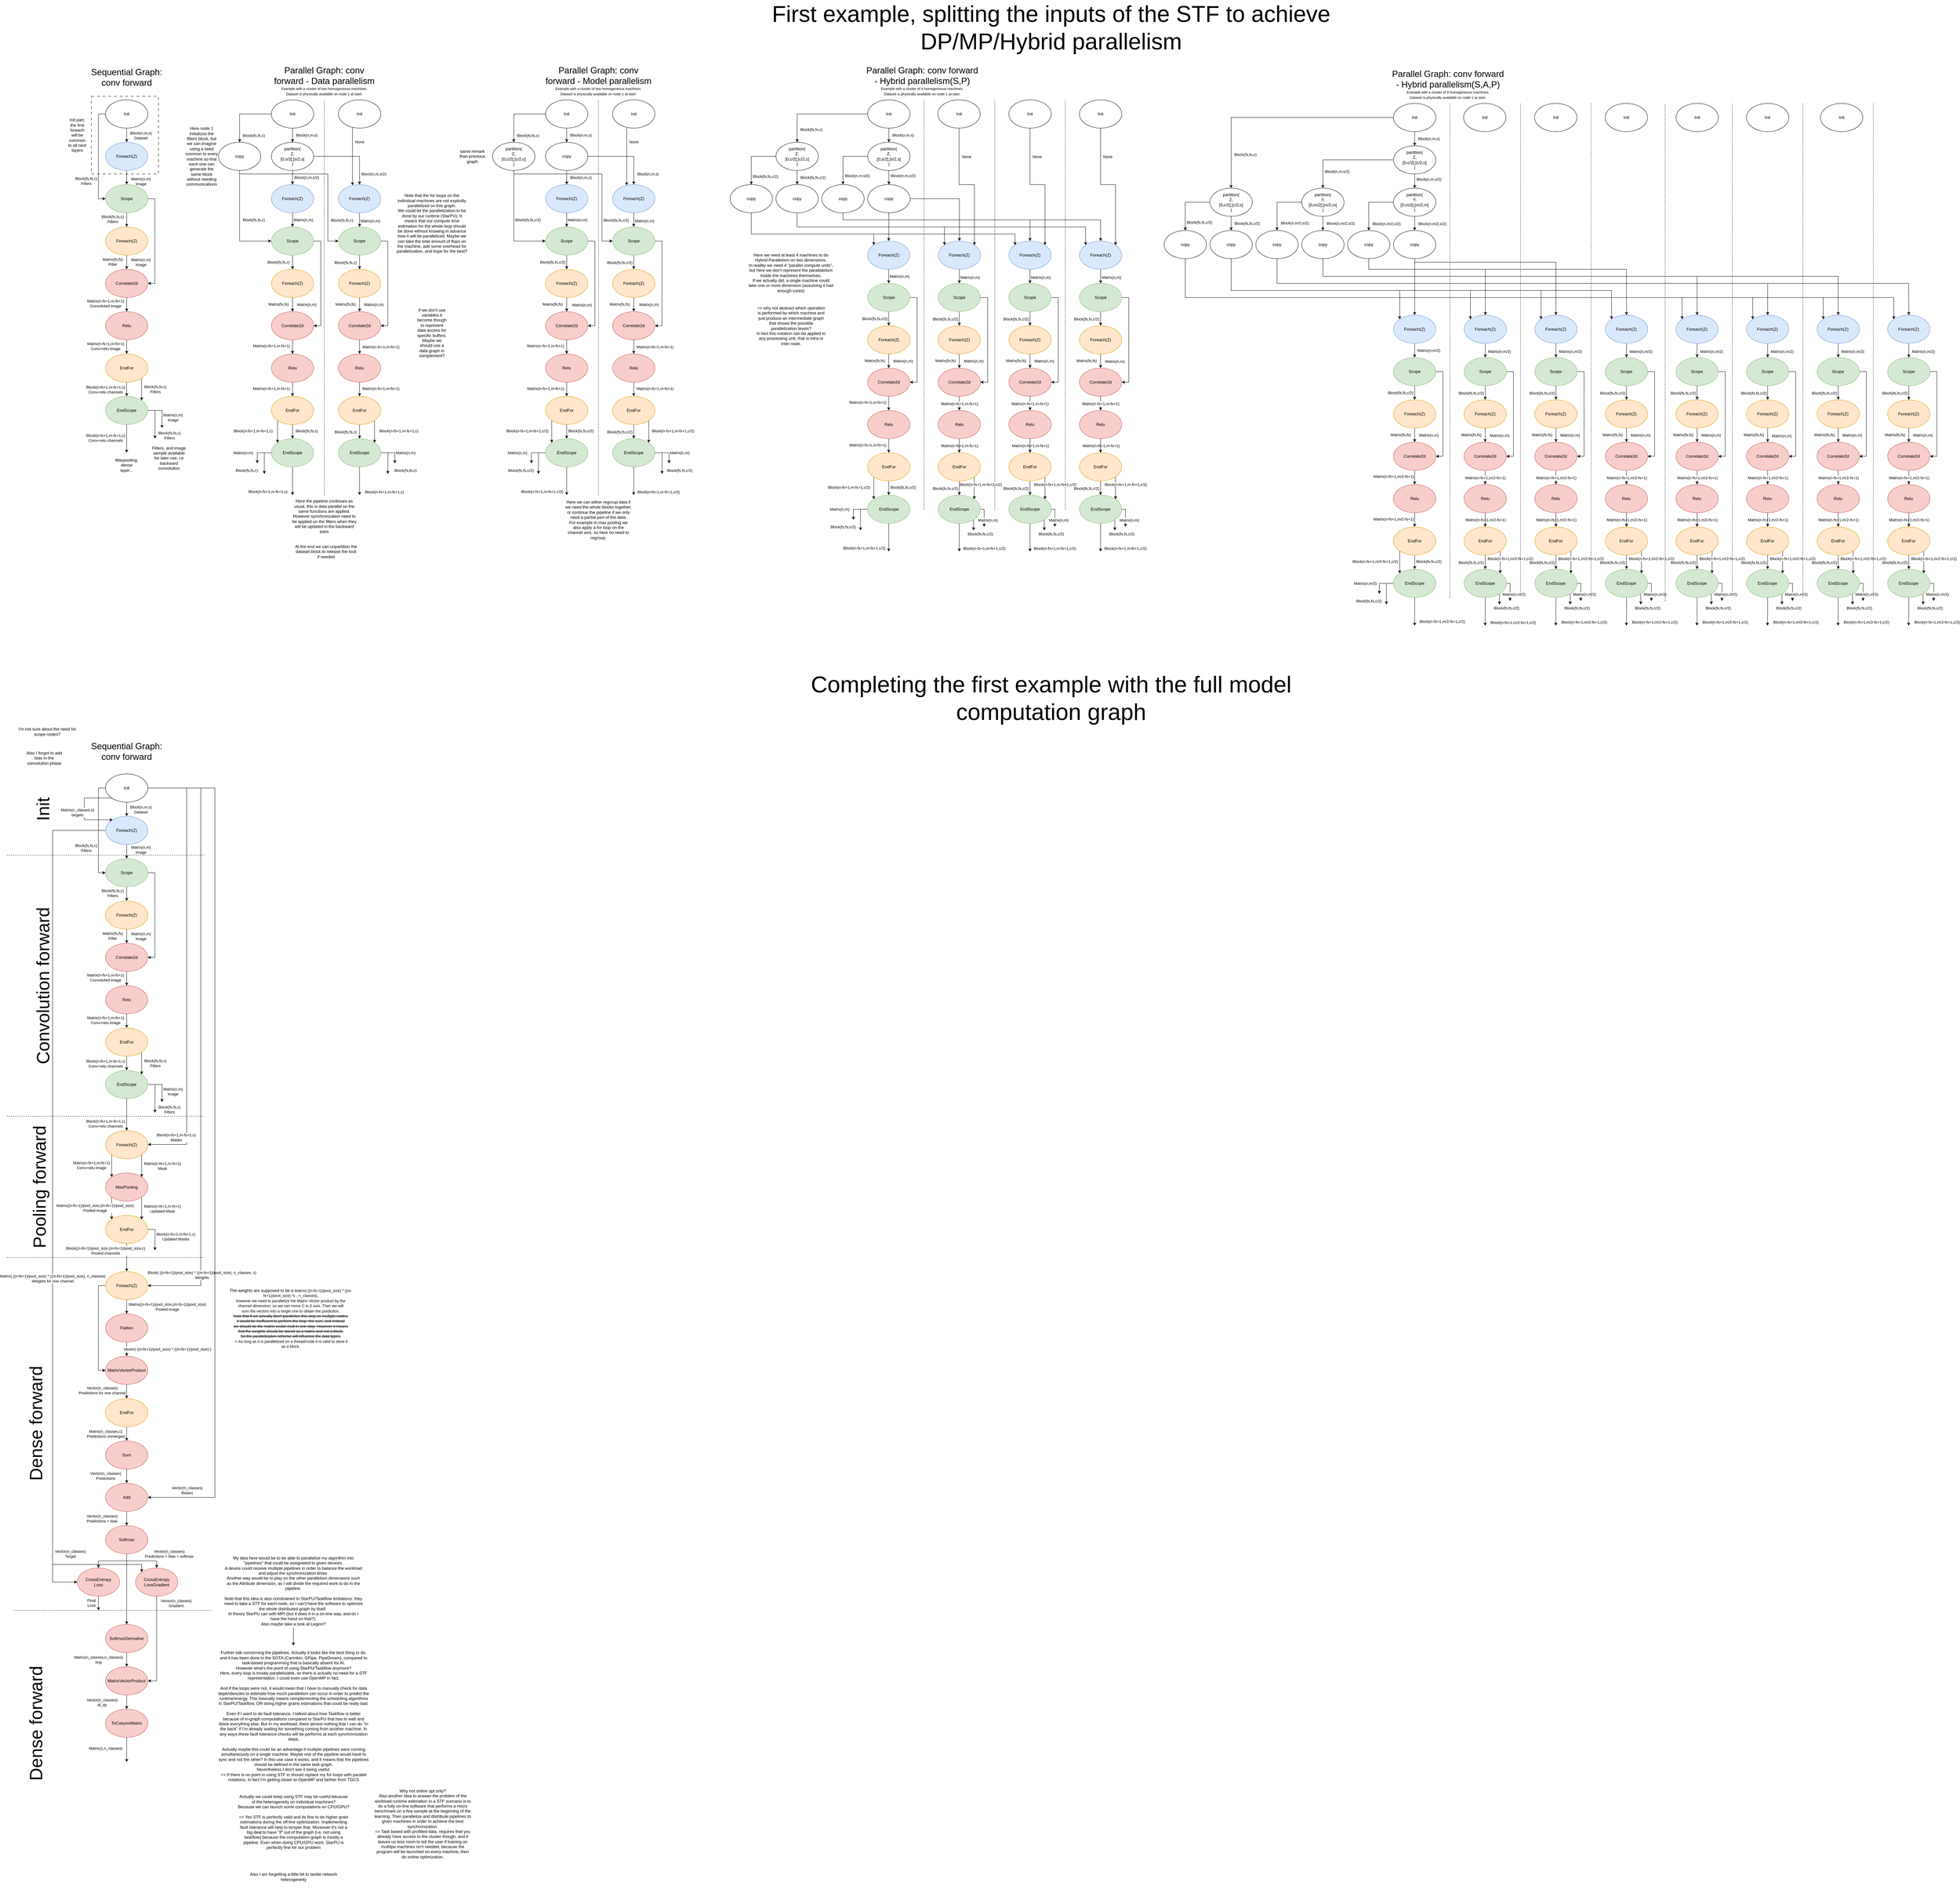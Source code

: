 <mxfile version="26.1.1">
  <diagram name="Page-1" id="DBsuCK_kuaazY-CVKZba">
    <mxGraphModel dx="2437" dy="2203" grid="1" gridSize="10" guides="1" tooltips="1" connect="1" arrows="1" fold="1" page="1" pageScale="1" pageWidth="850" pageHeight="1100" math="0" shadow="0">
      <root>
        <mxCell id="0" />
        <mxCell id="1" parent="0" />
        <mxCell id="JnUUuBPaBff7TI_D-cFQ-45" value="" style="rounded=0;whiteSpace=wrap;html=1;fillColor=none;dashed=1;dashPattern=8 8;" parent="1" vertex="1">
          <mxGeometry x="80" y="270" width="190" height="220" as="geometry" />
        </mxCell>
        <mxCell id="JnUUuBPaBff7TI_D-cFQ-4" style="edgeStyle=orthogonalEdgeStyle;rounded=0;orthogonalLoop=1;jettySize=auto;html=1;entryX=0.5;entryY=0;entryDx=0;entryDy=0;" parent="1" source="JnUUuBPaBff7TI_D-cFQ-2" target="JnUUuBPaBff7TI_D-cFQ-3" edge="1">
          <mxGeometry relative="1" as="geometry" />
        </mxCell>
        <mxCell id="JnUUuBPaBff7TI_D-cFQ-6" value="Block(n,m,s)&lt;div&gt;Dataset&lt;/div&gt;" style="edgeLabel;html=1;align=center;verticalAlign=middle;resizable=0;points=[];" parent="JnUUuBPaBff7TI_D-cFQ-4" vertex="1" connectable="0">
          <mxGeometry x="0.05" y="3" relative="1" as="geometry">
            <mxPoint x="37" as="offset" />
          </mxGeometry>
        </mxCell>
        <mxCell id="JnUUuBPaBff7TI_D-cFQ-7" style="edgeStyle=orthogonalEdgeStyle;rounded=0;orthogonalLoop=1;jettySize=auto;html=1;entryX=0;entryY=0.5;entryDx=0;entryDy=0;" parent="1" source="JnUUuBPaBff7TI_D-cFQ-2" target="JnUUuBPaBff7TI_D-cFQ-5" edge="1">
          <mxGeometry relative="1" as="geometry">
            <Array as="points">
              <mxPoint x="100" y="320" />
              <mxPoint x="100" y="560" />
            </Array>
          </mxGeometry>
        </mxCell>
        <mxCell id="JnUUuBPaBff7TI_D-cFQ-8" value="Block(fs,fs,c)&lt;div&gt;Filters&lt;/div&gt;" style="edgeLabel;html=1;align=center;verticalAlign=middle;resizable=0;points=[];" parent="JnUUuBPaBff7TI_D-cFQ-7" vertex="1" connectable="0">
          <mxGeometry x="-0.042" y="1" relative="1" as="geometry">
            <mxPoint x="-36" y="76" as="offset" />
          </mxGeometry>
        </mxCell>
        <mxCell id="JnUUuBPaBff7TI_D-cFQ-2" value="Init" style="ellipse;whiteSpace=wrap;html=1;" parent="1" vertex="1">
          <mxGeometry x="120" y="280" width="120" height="80" as="geometry" />
        </mxCell>
        <mxCell id="JnUUuBPaBff7TI_D-cFQ-9" style="edgeStyle=orthogonalEdgeStyle;rounded=0;orthogonalLoop=1;jettySize=auto;html=1;entryX=0.5;entryY=0;entryDx=0;entryDy=0;" parent="1" source="JnUUuBPaBff7TI_D-cFQ-3" target="JnUUuBPaBff7TI_D-cFQ-5" edge="1">
          <mxGeometry relative="1" as="geometry" />
        </mxCell>
        <mxCell id="JnUUuBPaBff7TI_D-cFQ-10" value="Matrix(n,m)&lt;div&gt;Image&lt;/div&gt;" style="edgeLabel;html=1;align=center;verticalAlign=middle;resizable=0;points=[];" parent="JnUUuBPaBff7TI_D-cFQ-9" vertex="1" connectable="0">
          <mxGeometry x="-0.132" y="-1" relative="1" as="geometry">
            <mxPoint x="41" y="13" as="offset" />
          </mxGeometry>
        </mxCell>
        <mxCell id="JnUUuBPaBff7TI_D-cFQ-3" value="Foreach(Z)" style="ellipse;whiteSpace=wrap;html=1;fillColor=#dae8fc;strokeColor=#6c8ebf;" parent="1" vertex="1">
          <mxGeometry x="120" y="400" width="120" height="80" as="geometry" />
        </mxCell>
        <mxCell id="JnUUuBPaBff7TI_D-cFQ-12" style="edgeStyle=orthogonalEdgeStyle;rounded=0;orthogonalLoop=1;jettySize=auto;html=1;entryX=0.5;entryY=0;entryDx=0;entryDy=0;" parent="1" source="JnUUuBPaBff7TI_D-cFQ-5" target="JnUUuBPaBff7TI_D-cFQ-11" edge="1">
          <mxGeometry relative="1" as="geometry" />
        </mxCell>
        <mxCell id="JnUUuBPaBff7TI_D-cFQ-13" value="Block(fs,fs,c)&lt;div&gt;Filters&lt;/div&gt;" style="edgeLabel;html=1;align=center;verticalAlign=middle;resizable=0;points=[];" parent="JnUUuBPaBff7TI_D-cFQ-12" vertex="1" connectable="0">
          <mxGeometry x="-0.121" y="-2" relative="1" as="geometry">
            <mxPoint x="-38" as="offset" />
          </mxGeometry>
        </mxCell>
        <mxCell id="JnUUuBPaBff7TI_D-cFQ-17" style="edgeStyle=orthogonalEdgeStyle;rounded=0;orthogonalLoop=1;jettySize=auto;html=1;entryX=1;entryY=0.5;entryDx=0;entryDy=0;" parent="1" source="JnUUuBPaBff7TI_D-cFQ-5" target="JnUUuBPaBff7TI_D-cFQ-14" edge="1">
          <mxGeometry relative="1" as="geometry">
            <Array as="points">
              <mxPoint x="260" y="560" />
              <mxPoint x="260" y="800" />
            </Array>
          </mxGeometry>
        </mxCell>
        <mxCell id="JnUUuBPaBff7TI_D-cFQ-18" value="Matrix(n,m)&lt;div&gt;Image&lt;/div&gt;" style="edgeLabel;html=1;align=center;verticalAlign=middle;resizable=0;points=[];" parent="JnUUuBPaBff7TI_D-cFQ-17" vertex="1" connectable="0">
          <mxGeometry x="-0.009" y="2" relative="1" as="geometry">
            <mxPoint x="-42" y="61" as="offset" />
          </mxGeometry>
        </mxCell>
        <mxCell id="JnUUuBPaBff7TI_D-cFQ-5" value="Scope" style="ellipse;whiteSpace=wrap;html=1;fillColor=#d5e8d4;strokeColor=#82b366;" parent="1" vertex="1">
          <mxGeometry x="120" y="520" width="120" height="80" as="geometry" />
        </mxCell>
        <mxCell id="JnUUuBPaBff7TI_D-cFQ-16" style="edgeStyle=orthogonalEdgeStyle;rounded=0;orthogonalLoop=1;jettySize=auto;html=1;entryX=0.5;entryY=0;entryDx=0;entryDy=0;" parent="1" source="JnUUuBPaBff7TI_D-cFQ-11" target="JnUUuBPaBff7TI_D-cFQ-14" edge="1">
          <mxGeometry relative="1" as="geometry" />
        </mxCell>
        <mxCell id="JnUUuBPaBff7TI_D-cFQ-19" value="Matrix(fs,fs)&lt;div&gt;Filter&lt;/div&gt;" style="edgeLabel;html=1;align=center;verticalAlign=middle;resizable=0;points=[];" parent="JnUUuBPaBff7TI_D-cFQ-16" vertex="1" connectable="0">
          <mxGeometry x="-0.064" y="-2" relative="1" as="geometry">
            <mxPoint x="-38" as="offset" />
          </mxGeometry>
        </mxCell>
        <mxCell id="JnUUuBPaBff7TI_D-cFQ-11" value="Foreach(Z)" style="ellipse;whiteSpace=wrap;html=1;fillColor=#ffe6cc;strokeColor=#d79b00;" parent="1" vertex="1">
          <mxGeometry x="120" y="640" width="120" height="80" as="geometry" />
        </mxCell>
        <mxCell id="JnUUuBPaBff7TI_D-cFQ-21" style="edgeStyle=orthogonalEdgeStyle;rounded=0;orthogonalLoop=1;jettySize=auto;html=1;entryX=0.5;entryY=0;entryDx=0;entryDy=0;" parent="1" source="JnUUuBPaBff7TI_D-cFQ-14" target="JnUUuBPaBff7TI_D-cFQ-20" edge="1">
          <mxGeometry relative="1" as="geometry" />
        </mxCell>
        <mxCell id="JnUUuBPaBff7TI_D-cFQ-22" value="Matrix(n-fs+1,m-fs+1)&lt;div&gt;Convoluted image&lt;/div&gt;" style="edgeLabel;html=1;align=center;verticalAlign=middle;resizable=0;points=[];" parent="JnUUuBPaBff7TI_D-cFQ-21" vertex="1" connectable="0">
          <mxGeometry x="-0.179" y="-1" relative="1" as="geometry">
            <mxPoint x="-59" as="offset" />
          </mxGeometry>
        </mxCell>
        <mxCell id="JnUUuBPaBff7TI_D-cFQ-14" value="Correlate2d" style="ellipse;whiteSpace=wrap;html=1;fillColor=#f8cecc;strokeColor=#b85450;" parent="1" vertex="1">
          <mxGeometry x="120" y="760" width="120" height="80" as="geometry" />
        </mxCell>
        <mxCell id="JnUUuBPaBff7TI_D-cFQ-24" style="edgeStyle=orthogonalEdgeStyle;rounded=0;orthogonalLoop=1;jettySize=auto;html=1;entryX=0.5;entryY=0;entryDx=0;entryDy=0;" parent="1" source="JnUUuBPaBff7TI_D-cFQ-20" target="JnUUuBPaBff7TI_D-cFQ-23" edge="1">
          <mxGeometry relative="1" as="geometry" />
        </mxCell>
        <mxCell id="JnUUuBPaBff7TI_D-cFQ-25" value="Matrix(n-fs+1,m-fs+1)&lt;div&gt;Conv+relu image&lt;/div&gt;" style="edgeLabel;html=1;align=center;verticalAlign=middle;resizable=0;points=[];" parent="JnUUuBPaBff7TI_D-cFQ-24" vertex="1" connectable="0">
          <mxGeometry x="-0.121" y="1" relative="1" as="geometry">
            <mxPoint x="-61" as="offset" />
          </mxGeometry>
        </mxCell>
        <mxCell id="JnUUuBPaBff7TI_D-cFQ-20" value="Relu" style="ellipse;whiteSpace=wrap;html=1;fillColor=#f8cecc;strokeColor=#b85450;" parent="1" vertex="1">
          <mxGeometry x="120" y="880" width="120" height="80" as="geometry" />
        </mxCell>
        <mxCell id="JnUUuBPaBff7TI_D-cFQ-27" style="edgeStyle=orthogonalEdgeStyle;rounded=0;orthogonalLoop=1;jettySize=auto;html=1;entryX=0.5;entryY=0;entryDx=0;entryDy=0;" parent="1" source="JnUUuBPaBff7TI_D-cFQ-23" target="JnUUuBPaBff7TI_D-cFQ-26" edge="1">
          <mxGeometry relative="1" as="geometry" />
        </mxCell>
        <mxCell id="JnUUuBPaBff7TI_D-cFQ-32" value="Block(n-fs+1,m-fs+1,c)&lt;div&gt;Conv+relu channels&lt;/div&gt;" style="edgeLabel;html=1;align=center;verticalAlign=middle;resizable=0;points=[];" parent="JnUUuBPaBff7TI_D-cFQ-27" vertex="1" connectable="0">
          <mxGeometry x="0.417" y="1" relative="1" as="geometry">
            <mxPoint x="-61" y="-8" as="offset" />
          </mxGeometry>
        </mxCell>
        <mxCell id="JnUUuBPaBff7TI_D-cFQ-34" style="edgeStyle=orthogonalEdgeStyle;rounded=0;orthogonalLoop=1;jettySize=auto;html=1;entryX=1;entryY=0;entryDx=0;entryDy=0;" parent="1" source="JnUUuBPaBff7TI_D-cFQ-23" target="JnUUuBPaBff7TI_D-cFQ-26" edge="1">
          <mxGeometry relative="1" as="geometry">
            <Array as="points">
              <mxPoint x="222" y="1100" />
            </Array>
          </mxGeometry>
        </mxCell>
        <mxCell id="JnUUuBPaBff7TI_D-cFQ-35" value="Block(fs,fs,c)&lt;div&gt;Filters&lt;/div&gt;" style="edgeLabel;html=1;align=center;verticalAlign=middle;resizable=0;points=[];" parent="JnUUuBPaBff7TI_D-cFQ-34" vertex="1" connectable="0">
          <mxGeometry x="0.591" y="2" relative="1" as="geometry">
            <mxPoint x="36" y="-19" as="offset" />
          </mxGeometry>
        </mxCell>
        <mxCell id="JnUUuBPaBff7TI_D-cFQ-23" value="EndFor" style="ellipse;whiteSpace=wrap;html=1;fillColor=#ffe6cc;strokeColor=#d79b00;" parent="1" vertex="1">
          <mxGeometry x="120" y="1000" width="120" height="80" as="geometry" />
        </mxCell>
        <mxCell id="JnUUuBPaBff7TI_D-cFQ-36" style="edgeStyle=orthogonalEdgeStyle;rounded=0;orthogonalLoop=1;jettySize=auto;html=1;" parent="1" source="JnUUuBPaBff7TI_D-cFQ-26" edge="1">
          <mxGeometry relative="1" as="geometry">
            <mxPoint x="180" y="1280.0" as="targetPoint" />
          </mxGeometry>
        </mxCell>
        <mxCell id="JnUUuBPaBff7TI_D-cFQ-38" value="Block(n-fs+1,m-fs+1,c)&lt;div&gt;Conv+relu channels&lt;/div&gt;" style="edgeLabel;html=1;align=center;verticalAlign=middle;resizable=0;points=[];" parent="JnUUuBPaBff7TI_D-cFQ-36" vertex="1" connectable="0">
          <mxGeometry x="-0.056" y="-2" relative="1" as="geometry">
            <mxPoint x="-58" as="offset" />
          </mxGeometry>
        </mxCell>
        <mxCell id="JnUUuBPaBff7TI_D-cFQ-39" style="edgeStyle=orthogonalEdgeStyle;rounded=0;orthogonalLoop=1;jettySize=auto;html=1;" parent="1" source="JnUUuBPaBff7TI_D-cFQ-26" edge="1">
          <mxGeometry relative="1" as="geometry">
            <mxPoint x="260" y="1240" as="targetPoint" />
          </mxGeometry>
        </mxCell>
        <mxCell id="JnUUuBPaBff7TI_D-cFQ-40" value="Block(fs,fs,c)&lt;div&gt;Filters&lt;/div&gt;" style="edgeLabel;html=1;align=center;verticalAlign=middle;resizable=0;points=[];" parent="JnUUuBPaBff7TI_D-cFQ-39" vertex="1" connectable="0">
          <mxGeometry x="0.074" y="-3" relative="1" as="geometry">
            <mxPoint x="43" y="37" as="offset" />
          </mxGeometry>
        </mxCell>
        <mxCell id="JnUUuBPaBff7TI_D-cFQ-41" style="edgeStyle=orthogonalEdgeStyle;rounded=0;orthogonalLoop=1;jettySize=auto;html=1;" parent="1" source="JnUUuBPaBff7TI_D-cFQ-26" edge="1">
          <mxGeometry relative="1" as="geometry">
            <mxPoint x="280" y="1210" as="targetPoint" />
          </mxGeometry>
        </mxCell>
        <mxCell id="JnUUuBPaBff7TI_D-cFQ-42" value="Matrix(n,m)&lt;div&gt;Image&lt;/div&gt;" style="edgeLabel;html=1;align=center;verticalAlign=middle;resizable=0;points=[];" parent="JnUUuBPaBff7TI_D-cFQ-41" vertex="1" connectable="0">
          <mxGeometry x="0.201" y="2" relative="1" as="geometry">
            <mxPoint x="28" y="6" as="offset" />
          </mxGeometry>
        </mxCell>
        <mxCell id="JnUUuBPaBff7TI_D-cFQ-26" value="EndScope" style="ellipse;whiteSpace=wrap;html=1;fillColor=#d5e8d4;strokeColor=#82b366;" parent="1" vertex="1">
          <mxGeometry x="120" y="1120" width="120" height="80" as="geometry" />
        </mxCell>
        <mxCell id="JnUUuBPaBff7TI_D-cFQ-43" value="Maxpooling, dense layer..." style="text;html=1;align=center;verticalAlign=middle;whiteSpace=wrap;rounded=0;" parent="1" vertex="1">
          <mxGeometry x="150" y="1300" width="60" height="30" as="geometry" />
        </mxCell>
        <mxCell id="JnUUuBPaBff7TI_D-cFQ-44" value="&lt;font style=&quot;font-size: 25px;&quot;&gt;Sequential Graph: conv forward&lt;/font&gt;" style="text;html=1;align=center;verticalAlign=middle;whiteSpace=wrap;rounded=0;" parent="1" vertex="1">
          <mxGeometry x="65" y="180" width="230" height="70" as="geometry" />
        </mxCell>
        <mxCell id="JnUUuBPaBff7TI_D-cFQ-46" value="Init part, the first foreach will be common to all next layers" style="text;html=1;align=center;verticalAlign=middle;whiteSpace=wrap;rounded=0;" parent="1" vertex="1">
          <mxGeometry x="10" y="320" width="60" height="120" as="geometry" />
        </mxCell>
        <mxCell id="JnUUuBPaBff7TI_D-cFQ-47" value="Filters, and image sample available for later use, i.e backward convolution" style="text;html=1;align=center;verticalAlign=middle;whiteSpace=wrap;rounded=0;" parent="1" vertex="1">
          <mxGeometry x="250" y="1250" width="100" height="90" as="geometry" />
        </mxCell>
        <mxCell id="JnUUuBPaBff7TI_D-cFQ-48" value="&lt;font style=&quot;font-size: 25px;&quot;&gt;Parallel Graph: conv forward - Data parallelism&lt;/font&gt;&lt;div&gt;&lt;font size=&quot;1&quot;&gt;Example with a cluster of two homogeneous machines.&lt;/font&gt;&lt;/div&gt;&lt;div&gt;&lt;font size=&quot;1&quot;&gt;Dataset is physically available on node 1 at start.&lt;/font&gt;&lt;/div&gt;" style="text;html=1;align=center;verticalAlign=middle;whiteSpace=wrap;rounded=0;" parent="1" vertex="1">
          <mxGeometry x="590" y="180" width="300" height="90" as="geometry" />
        </mxCell>
        <mxCell id="JnUUuBPaBff7TI_D-cFQ-52" style="edgeStyle=orthogonalEdgeStyle;rounded=0;orthogonalLoop=1;jettySize=auto;html=1;entryX=0.5;entryY=0;entryDx=0;entryDy=0;" parent="1" source="JnUUuBPaBff7TI_D-cFQ-49" target="JnUUuBPaBff7TI_D-cFQ-51" edge="1">
          <mxGeometry relative="1" as="geometry" />
        </mxCell>
        <mxCell id="JnUUuBPaBff7TI_D-cFQ-53" value="Block(n,m,s)" style="edgeLabel;html=1;align=center;verticalAlign=middle;resizable=0;points=[];" parent="JnUUuBPaBff7TI_D-cFQ-52" vertex="1" connectable="0">
          <mxGeometry x="-0.207" y="2" relative="1" as="geometry">
            <mxPoint x="38" y="4" as="offset" />
          </mxGeometry>
        </mxCell>
        <mxCell id="JnUUuBPaBff7TI_D-cFQ-70" style="edgeStyle=orthogonalEdgeStyle;rounded=0;orthogonalLoop=1;jettySize=auto;html=1;" parent="1" source="JnUUuBPaBff7TI_D-cFQ-49" target="JnUUuBPaBff7TI_D-cFQ-69" edge="1">
          <mxGeometry relative="1" as="geometry" />
        </mxCell>
        <mxCell id="JnUUuBPaBff7TI_D-cFQ-71" value="Block(fs,fs,c)" style="edgeLabel;html=1;align=center;verticalAlign=middle;resizable=0;points=[];" parent="JnUUuBPaBff7TI_D-cFQ-70" vertex="1" connectable="0">
          <mxGeometry x="0.689" y="2" relative="1" as="geometry">
            <mxPoint x="38" y="7" as="offset" />
          </mxGeometry>
        </mxCell>
        <mxCell id="JnUUuBPaBff7TI_D-cFQ-49" value="Init" style="ellipse;whiteSpace=wrap;html=1;" parent="1" vertex="1">
          <mxGeometry x="590" y="280" width="120" height="80" as="geometry" />
        </mxCell>
        <mxCell id="JnUUuBPaBff7TI_D-cFQ-100" style="edgeStyle=orthogonalEdgeStyle;rounded=0;orthogonalLoop=1;jettySize=auto;html=1;" parent="1" source="JnUUuBPaBff7TI_D-cFQ-50" target="JnUUuBPaBff7TI_D-cFQ-54" edge="1">
          <mxGeometry relative="1" as="geometry">
            <Array as="points">
              <mxPoint x="820" y="440" />
              <mxPoint x="820" y="440" />
            </Array>
          </mxGeometry>
        </mxCell>
        <mxCell id="JnUUuBPaBff7TI_D-cFQ-101" value="None" style="edgeLabel;html=1;align=center;verticalAlign=middle;resizable=0;points=[];" parent="JnUUuBPaBff7TI_D-cFQ-100" vertex="1" connectable="0">
          <mxGeometry x="-0.516" y="1" relative="1" as="geometry">
            <mxPoint x="19" y="1" as="offset" />
          </mxGeometry>
        </mxCell>
        <mxCell id="JnUUuBPaBff7TI_D-cFQ-50" value="Init" style="ellipse;whiteSpace=wrap;html=1;" parent="1" vertex="1">
          <mxGeometry x="780" y="280" width="120" height="80" as="geometry" />
        </mxCell>
        <mxCell id="JnUUuBPaBff7TI_D-cFQ-56" style="edgeStyle=orthogonalEdgeStyle;rounded=0;orthogonalLoop=1;jettySize=auto;html=1;entryX=0.5;entryY=0;entryDx=0;entryDy=0;" parent="1" source="JnUUuBPaBff7TI_D-cFQ-51" target="JnUUuBPaBff7TI_D-cFQ-55" edge="1">
          <mxGeometry relative="1" as="geometry" />
        </mxCell>
        <mxCell id="JnUUuBPaBff7TI_D-cFQ-57" value="Block(n,m,s/2)" style="edgeLabel;html=1;align=center;verticalAlign=middle;resizable=0;points=[];" parent="JnUUuBPaBff7TI_D-cFQ-56" vertex="1" connectable="0">
          <mxGeometry x="-0.264" y="1" relative="1" as="geometry">
            <mxPoint x="39" y="5" as="offset" />
          </mxGeometry>
        </mxCell>
        <mxCell id="JnUUuBPaBff7TI_D-cFQ-58" style="edgeStyle=orthogonalEdgeStyle;rounded=0;orthogonalLoop=1;jettySize=auto;html=1;entryX=0.5;entryY=0;entryDx=0;entryDy=0;" parent="1" source="JnUUuBPaBff7TI_D-cFQ-51" target="JnUUuBPaBff7TI_D-cFQ-54" edge="1">
          <mxGeometry relative="1" as="geometry">
            <Array as="points">
              <mxPoint x="840" y="440" />
            </Array>
          </mxGeometry>
        </mxCell>
        <mxCell id="JnUUuBPaBff7TI_D-cFQ-59" value="Block(n,m,s/2)" style="edgeLabel;html=1;align=center;verticalAlign=middle;resizable=0;points=[];" parent="JnUUuBPaBff7TI_D-cFQ-58" vertex="1" connectable="0">
          <mxGeometry x="0.677" relative="1" as="geometry">
            <mxPoint x="40" y="4" as="offset" />
          </mxGeometry>
        </mxCell>
        <mxCell id="JnUUuBPaBff7TI_D-cFQ-51" value="partition(&lt;div&gt;Z,&lt;br&gt;&lt;div&gt;[0,s/2[,[s/2,s[&lt;/div&gt;&lt;div&gt;)&lt;/div&gt;&lt;/div&gt;" style="ellipse;whiteSpace=wrap;html=1;" parent="1" vertex="1">
          <mxGeometry x="590" y="400" width="120" height="80" as="geometry" />
        </mxCell>
        <mxCell id="JnUUuBPaBff7TI_D-cFQ-63" style="edgeStyle=orthogonalEdgeStyle;rounded=0;orthogonalLoop=1;jettySize=auto;html=1;entryX=0.5;entryY=0;entryDx=0;entryDy=0;" parent="1" source="JnUUuBPaBff7TI_D-cFQ-54" target="JnUUuBPaBff7TI_D-cFQ-61" edge="1">
          <mxGeometry relative="1" as="geometry" />
        </mxCell>
        <mxCell id="JnUUuBPaBff7TI_D-cFQ-65" value="Matrix(n,m)" style="edgeLabel;html=1;align=center;verticalAlign=middle;resizable=0;points=[];" parent="JnUUuBPaBff7TI_D-cFQ-63" vertex="1" connectable="0">
          <mxGeometry x="0.136" y="-2" relative="1" as="geometry">
            <mxPoint x="32" as="offset" />
          </mxGeometry>
        </mxCell>
        <mxCell id="JnUUuBPaBff7TI_D-cFQ-54" value="Foreach(Z)" style="ellipse;whiteSpace=wrap;html=1;fillColor=#dae8fc;strokeColor=#6c8ebf;" parent="1" vertex="1">
          <mxGeometry x="780" y="520" width="120" height="80" as="geometry" />
        </mxCell>
        <mxCell id="JnUUuBPaBff7TI_D-cFQ-62" style="edgeStyle=orthogonalEdgeStyle;rounded=0;orthogonalLoop=1;jettySize=auto;html=1;entryX=0.5;entryY=0;entryDx=0;entryDy=0;" parent="1" source="JnUUuBPaBff7TI_D-cFQ-55" target="JnUUuBPaBff7TI_D-cFQ-60" edge="1">
          <mxGeometry relative="1" as="geometry" />
        </mxCell>
        <mxCell id="JnUUuBPaBff7TI_D-cFQ-64" value="Matrix(n,m)" style="edgeLabel;html=1;align=center;verticalAlign=middle;resizable=0;points=[];" parent="JnUUuBPaBff7TI_D-cFQ-62" vertex="1" connectable="0">
          <mxGeometry x="-0.036" relative="1" as="geometry">
            <mxPoint x="30" as="offset" />
          </mxGeometry>
        </mxCell>
        <mxCell id="JnUUuBPaBff7TI_D-cFQ-55" value="Foreach(Z)" style="ellipse;whiteSpace=wrap;html=1;fillColor=#dae8fc;strokeColor=#6c8ebf;" parent="1" vertex="1">
          <mxGeometry x="590" y="520" width="120" height="80" as="geometry" />
        </mxCell>
        <mxCell id="JnUUuBPaBff7TI_D-cFQ-95" style="edgeStyle=orthogonalEdgeStyle;rounded=0;orthogonalLoop=1;jettySize=auto;html=1;entryX=0.5;entryY=0;entryDx=0;entryDy=0;" parent="1" source="JnUUuBPaBff7TI_D-cFQ-60" target="JnUUuBPaBff7TI_D-cFQ-81" edge="1">
          <mxGeometry relative="1" as="geometry" />
        </mxCell>
        <mxCell id="JnUUuBPaBff7TI_D-cFQ-96" value="Block(fs,fs,c)" style="edgeLabel;html=1;align=center;verticalAlign=middle;resizable=0;points=[];" parent="JnUUuBPaBff7TI_D-cFQ-95" vertex="1" connectable="0">
          <mxGeometry x="-0.036" y="-1" relative="1" as="geometry">
            <mxPoint x="-39" as="offset" />
          </mxGeometry>
        </mxCell>
        <mxCell id="JnUUuBPaBff7TI_D-cFQ-830" style="edgeStyle=orthogonalEdgeStyle;rounded=0;orthogonalLoop=1;jettySize=auto;html=1;entryX=1;entryY=0.5;entryDx=0;entryDy=0;" parent="1" source="JnUUuBPaBff7TI_D-cFQ-60" target="JnUUuBPaBff7TI_D-cFQ-84" edge="1">
          <mxGeometry relative="1" as="geometry">
            <Array as="points">
              <mxPoint x="730" y="680" />
              <mxPoint x="730" y="920" />
            </Array>
          </mxGeometry>
        </mxCell>
        <mxCell id="JnUUuBPaBff7TI_D-cFQ-832" value="Matrix(n,m)" style="edgeLabel;html=1;align=center;verticalAlign=middle;resizable=0;points=[];" parent="JnUUuBPaBff7TI_D-cFQ-830" vertex="1" connectable="0">
          <mxGeometry x="0.242" y="-2" relative="1" as="geometry">
            <mxPoint x="-38" y="26" as="offset" />
          </mxGeometry>
        </mxCell>
        <mxCell id="JnUUuBPaBff7TI_D-cFQ-60" value="Scope" style="ellipse;whiteSpace=wrap;html=1;fillColor=#d5e8d4;strokeColor=#82b366;" parent="1" vertex="1">
          <mxGeometry x="590" y="640" width="120" height="80" as="geometry" />
        </mxCell>
        <mxCell id="JnUUuBPaBff7TI_D-cFQ-97" style="edgeStyle=orthogonalEdgeStyle;rounded=0;orthogonalLoop=1;jettySize=auto;html=1;entryX=0.5;entryY=0;entryDx=0;entryDy=0;" parent="1" source="JnUUuBPaBff7TI_D-cFQ-61" target="JnUUuBPaBff7TI_D-cFQ-89" edge="1">
          <mxGeometry relative="1" as="geometry" />
        </mxCell>
        <mxCell id="JnUUuBPaBff7TI_D-cFQ-98" value="Block(fs,fs,c)" style="edgeLabel;html=1;align=center;verticalAlign=middle;resizable=0;points=[];" parent="JnUUuBPaBff7TI_D-cFQ-97" vertex="1" connectable="0">
          <mxGeometry x="0.021" y="-2" relative="1" as="geometry">
            <mxPoint x="-38" as="offset" />
          </mxGeometry>
        </mxCell>
        <mxCell id="JnUUuBPaBff7TI_D-cFQ-831" style="edgeStyle=orthogonalEdgeStyle;rounded=0;orthogonalLoop=1;jettySize=auto;html=1;entryX=1;entryY=0.5;entryDx=0;entryDy=0;" parent="1" source="JnUUuBPaBff7TI_D-cFQ-61" target="JnUUuBPaBff7TI_D-cFQ-92" edge="1">
          <mxGeometry relative="1" as="geometry">
            <Array as="points">
              <mxPoint x="920" y="680" />
              <mxPoint x="920" y="920" />
            </Array>
          </mxGeometry>
        </mxCell>
        <mxCell id="JnUUuBPaBff7TI_D-cFQ-833" value="Matrix(n,m)" style="edgeLabel;html=1;align=center;verticalAlign=middle;resizable=0;points=[];" parent="JnUUuBPaBff7TI_D-cFQ-831" vertex="1" connectable="0">
          <mxGeometry x="0.385" relative="1" as="geometry">
            <mxPoint x="-40" y="6" as="offset" />
          </mxGeometry>
        </mxCell>
        <mxCell id="JnUUuBPaBff7TI_D-cFQ-61" value="Scope" style="ellipse;whiteSpace=wrap;html=1;fillColor=#d5e8d4;strokeColor=#82b366;" parent="1" vertex="1">
          <mxGeometry x="780" y="640" width="120" height="80" as="geometry" />
        </mxCell>
        <mxCell id="JnUUuBPaBff7TI_D-cFQ-67" value="Note that the for loops on the individual machines are not explicitly parallelized on this graph.&lt;div&gt;We could let the parallelization to be done by our runtime (StarPU). It means that our compute time estimation for the whole loop should be done without knowing in advance how it will be parallelized. Maybe we can take the total amount of flops on the machine, add some overhead for parallelization, and hope for the best?&lt;/div&gt;" style="text;html=1;align=center;verticalAlign=middle;whiteSpace=wrap;rounded=0;" parent="1" vertex="1">
          <mxGeometry x="940" y="540" width="210" height="180" as="geometry" />
        </mxCell>
        <mxCell id="JnUUuBPaBff7TI_D-cFQ-75" style="edgeStyle=orthogonalEdgeStyle;rounded=0;orthogonalLoop=1;jettySize=auto;html=1;entryX=0;entryY=0.5;entryDx=0;entryDy=0;" parent="1" source="JnUUuBPaBff7TI_D-cFQ-69" target="JnUUuBPaBff7TI_D-cFQ-60" edge="1">
          <mxGeometry relative="1" as="geometry">
            <Array as="points">
              <mxPoint x="500" y="680" />
            </Array>
          </mxGeometry>
        </mxCell>
        <mxCell id="JnUUuBPaBff7TI_D-cFQ-77" value="Block(fs,fs,c)" style="edgeLabel;html=1;align=center;verticalAlign=middle;resizable=0;points=[];" parent="JnUUuBPaBff7TI_D-cFQ-75" vertex="1" connectable="0">
          <mxGeometry x="-0.063" y="-1" relative="1" as="geometry">
            <mxPoint x="41" y="4" as="offset" />
          </mxGeometry>
        </mxCell>
        <mxCell id="JnUUuBPaBff7TI_D-cFQ-76" style="edgeStyle=orthogonalEdgeStyle;rounded=0;orthogonalLoop=1;jettySize=auto;html=1;entryX=0;entryY=0.5;entryDx=0;entryDy=0;" parent="1" source="JnUUuBPaBff7TI_D-cFQ-69" target="JnUUuBPaBff7TI_D-cFQ-61" edge="1">
          <mxGeometry relative="1" as="geometry">
            <Array as="points">
              <mxPoint x="500" y="490" />
              <mxPoint x="750" y="490" />
              <mxPoint x="750" y="680" />
            </Array>
          </mxGeometry>
        </mxCell>
        <mxCell id="JnUUuBPaBff7TI_D-cFQ-78" value="Block(fs,fs,c)" style="edgeLabel;html=1;align=center;verticalAlign=middle;resizable=0;points=[];" parent="JnUUuBPaBff7TI_D-cFQ-76" vertex="1" connectable="0">
          <mxGeometry x="0.629" relative="1" as="geometry">
            <mxPoint x="40" as="offset" />
          </mxGeometry>
        </mxCell>
        <mxCell id="JnUUuBPaBff7TI_D-cFQ-69" value="copy" style="ellipse;whiteSpace=wrap;html=1;" parent="1" vertex="1">
          <mxGeometry x="440" y="400" width="120" height="80" as="geometry" />
        </mxCell>
        <mxCell id="JnUUuBPaBff7TI_D-cFQ-79" style="edgeStyle=orthogonalEdgeStyle;rounded=0;orthogonalLoop=1;jettySize=auto;html=1;entryX=0.5;entryY=0;entryDx=0;entryDy=0;" parent="1" source="JnUUuBPaBff7TI_D-cFQ-81" target="JnUUuBPaBff7TI_D-cFQ-84" edge="1">
          <mxGeometry relative="1" as="geometry" />
        </mxCell>
        <mxCell id="JnUUuBPaBff7TI_D-cFQ-80" value="Matrix(fs,fs)" style="edgeLabel;html=1;align=center;verticalAlign=middle;resizable=0;points=[];" parent="JnUUuBPaBff7TI_D-cFQ-79" vertex="1" connectable="0">
          <mxGeometry x="-0.064" y="-2" relative="1" as="geometry">
            <mxPoint x="-38" as="offset" />
          </mxGeometry>
        </mxCell>
        <mxCell id="JnUUuBPaBff7TI_D-cFQ-81" value="Foreach(Z)" style="ellipse;whiteSpace=wrap;html=1;fillColor=#ffe6cc;strokeColor=#d79b00;" parent="1" vertex="1">
          <mxGeometry x="590" y="760" width="120" height="80" as="geometry" />
        </mxCell>
        <mxCell id="JnUUuBPaBff7TI_D-cFQ-82" style="edgeStyle=orthogonalEdgeStyle;rounded=0;orthogonalLoop=1;jettySize=auto;html=1;entryX=0.5;entryY=0;entryDx=0;entryDy=0;" parent="1" source="JnUUuBPaBff7TI_D-cFQ-84" target="JnUUuBPaBff7TI_D-cFQ-86" edge="1">
          <mxGeometry relative="1" as="geometry" />
        </mxCell>
        <mxCell id="JnUUuBPaBff7TI_D-cFQ-83" value="Matrix(n-fs+1,m-fs+1)" style="edgeLabel;html=1;align=center;verticalAlign=middle;resizable=0;points=[];" parent="JnUUuBPaBff7TI_D-cFQ-82" vertex="1" connectable="0">
          <mxGeometry x="-0.179" y="-1" relative="1" as="geometry">
            <mxPoint x="-59" as="offset" />
          </mxGeometry>
        </mxCell>
        <mxCell id="JnUUuBPaBff7TI_D-cFQ-84" value="Correlate2d" style="ellipse;whiteSpace=wrap;html=1;fillColor=#f8cecc;strokeColor=#b85450;" parent="1" vertex="1">
          <mxGeometry x="590" y="880" width="120" height="80" as="geometry" />
        </mxCell>
        <mxCell id="JnUUuBPaBff7TI_D-cFQ-85" value="Matrix(n-fs+1,m-fs+1)" style="edgeLabel;html=1;align=center;verticalAlign=middle;resizable=0;points=[];" parent="1" vertex="1" connectable="0">
          <mxGeometry x="590" y="1097.5" as="geometry" />
        </mxCell>
        <mxCell id="JnUUuBPaBff7TI_D-cFQ-104" style="edgeStyle=orthogonalEdgeStyle;rounded=0;orthogonalLoop=1;jettySize=auto;html=1;entryX=0.5;entryY=0;entryDx=0;entryDy=0;" parent="1" source="JnUUuBPaBff7TI_D-cFQ-86" target="JnUUuBPaBff7TI_D-cFQ-102" edge="1">
          <mxGeometry relative="1" as="geometry" />
        </mxCell>
        <mxCell id="JnUUuBPaBff7TI_D-cFQ-86" value="Relu" style="ellipse;whiteSpace=wrap;html=1;fillColor=#f8cecc;strokeColor=#b85450;" parent="1" vertex="1">
          <mxGeometry x="590" y="1000" width="120" height="80" as="geometry" />
        </mxCell>
        <mxCell id="JnUUuBPaBff7TI_D-cFQ-87" style="edgeStyle=orthogonalEdgeStyle;rounded=0;orthogonalLoop=1;jettySize=auto;html=1;entryX=0.5;entryY=0;entryDx=0;entryDy=0;" parent="1" source="JnUUuBPaBff7TI_D-cFQ-89" target="JnUUuBPaBff7TI_D-cFQ-92" edge="1">
          <mxGeometry relative="1" as="geometry" />
        </mxCell>
        <mxCell id="JnUUuBPaBff7TI_D-cFQ-88" value="Matrix(fs,fs)" style="edgeLabel;html=1;align=center;verticalAlign=middle;resizable=0;points=[];" parent="JnUUuBPaBff7TI_D-cFQ-87" vertex="1" connectable="0">
          <mxGeometry x="-0.064" y="-2" relative="1" as="geometry">
            <mxPoint x="-38" as="offset" />
          </mxGeometry>
        </mxCell>
        <mxCell id="JnUUuBPaBff7TI_D-cFQ-89" value="Foreach(Z)" style="ellipse;whiteSpace=wrap;html=1;fillColor=#ffe6cc;strokeColor=#d79b00;" parent="1" vertex="1">
          <mxGeometry x="780" y="760" width="120" height="80" as="geometry" />
        </mxCell>
        <mxCell id="JnUUuBPaBff7TI_D-cFQ-90" style="edgeStyle=orthogonalEdgeStyle;rounded=0;orthogonalLoop=1;jettySize=auto;html=1;entryX=0.5;entryY=0;entryDx=0;entryDy=0;" parent="1" source="JnUUuBPaBff7TI_D-cFQ-92" target="JnUUuBPaBff7TI_D-cFQ-94" edge="1">
          <mxGeometry relative="1" as="geometry" />
        </mxCell>
        <mxCell id="JnUUuBPaBff7TI_D-cFQ-91" value="Matrix(n-fs+1,m-fs+1)" style="edgeLabel;html=1;align=center;verticalAlign=middle;resizable=0;points=[];" parent="JnUUuBPaBff7TI_D-cFQ-90" vertex="1" connectable="0">
          <mxGeometry x="-0.179" y="-1" relative="1" as="geometry">
            <mxPoint x="61" y="3" as="offset" />
          </mxGeometry>
        </mxCell>
        <mxCell id="JnUUuBPaBff7TI_D-cFQ-92" value="Correlate2d" style="ellipse;whiteSpace=wrap;html=1;fillColor=#f8cecc;strokeColor=#b85450;" parent="1" vertex="1">
          <mxGeometry x="780" y="880" width="120" height="80" as="geometry" />
        </mxCell>
        <mxCell id="JnUUuBPaBff7TI_D-cFQ-93" value="Matrix(n-fs+1,m-fs+1)" style="edgeLabel;html=1;align=center;verticalAlign=middle;resizable=0;points=[];" parent="1" vertex="1" connectable="0">
          <mxGeometry x="900" y="1097.5" as="geometry" />
        </mxCell>
        <mxCell id="JnUUuBPaBff7TI_D-cFQ-105" style="edgeStyle=orthogonalEdgeStyle;rounded=0;orthogonalLoop=1;jettySize=auto;html=1;entryX=0.5;entryY=0;entryDx=0;entryDy=0;" parent="1" source="JnUUuBPaBff7TI_D-cFQ-94" target="JnUUuBPaBff7TI_D-cFQ-103" edge="1">
          <mxGeometry relative="1" as="geometry" />
        </mxCell>
        <mxCell id="JnUUuBPaBff7TI_D-cFQ-94" value="Relu" style="ellipse;whiteSpace=wrap;html=1;fillColor=#f8cecc;strokeColor=#b85450;" parent="1" vertex="1">
          <mxGeometry x="780" y="1000" width="120" height="80" as="geometry" />
        </mxCell>
        <mxCell id="JnUUuBPaBff7TI_D-cFQ-99" value="Here node 1 initializes the filters block, but we can imagine using a seed common to every machine so that each one can generate the same block without needing communications" style="text;html=1;align=center;verticalAlign=middle;whiteSpace=wrap;rounded=0;" parent="1" vertex="1">
          <mxGeometry x="345" y="335" width="95" height="210" as="geometry" />
        </mxCell>
        <mxCell id="JnUUuBPaBff7TI_D-cFQ-109" style="edgeStyle=orthogonalEdgeStyle;rounded=0;orthogonalLoop=1;jettySize=auto;html=1;entryX=0;entryY=0;entryDx=0;entryDy=0;" parent="1" source="JnUUuBPaBff7TI_D-cFQ-102" target="JnUUuBPaBff7TI_D-cFQ-107" edge="1">
          <mxGeometry relative="1" as="geometry">
            <Array as="points">
              <mxPoint x="608" y="1240" />
            </Array>
          </mxGeometry>
        </mxCell>
        <mxCell id="JnUUuBPaBff7TI_D-cFQ-111" value="Block(n-fs+1,m-fs+1,c)" style="edgeLabel;html=1;align=center;verticalAlign=middle;resizable=0;points=[];" parent="JnUUuBPaBff7TI_D-cFQ-109" vertex="1" connectable="0">
          <mxGeometry x="-0.093" y="1" relative="1" as="geometry">
            <mxPoint x="-71" as="offset" />
          </mxGeometry>
        </mxCell>
        <mxCell id="JnUUuBPaBff7TI_D-cFQ-114" style="edgeStyle=orthogonalEdgeStyle;rounded=0;orthogonalLoop=1;jettySize=auto;html=1;entryX=0.5;entryY=0;entryDx=0;entryDy=0;" parent="1" source="JnUUuBPaBff7TI_D-cFQ-102" target="JnUUuBPaBff7TI_D-cFQ-107" edge="1">
          <mxGeometry relative="1" as="geometry" />
        </mxCell>
        <mxCell id="JnUUuBPaBff7TI_D-cFQ-115" value="Block(fs,fs,c)" style="edgeLabel;html=1;align=center;verticalAlign=middle;resizable=0;points=[];" parent="JnUUuBPaBff7TI_D-cFQ-114" vertex="1" connectable="0">
          <mxGeometry x="-0.093" y="-1" relative="1" as="geometry">
            <mxPoint x="41" as="offset" />
          </mxGeometry>
        </mxCell>
        <mxCell id="JnUUuBPaBff7TI_D-cFQ-102" value="EndFor" style="ellipse;whiteSpace=wrap;html=1;fillColor=#ffe6cc;strokeColor=#d79b00;" parent="1" vertex="1">
          <mxGeometry x="590" y="1120" width="120" height="80" as="geometry" />
        </mxCell>
        <mxCell id="JnUUuBPaBff7TI_D-cFQ-110" style="edgeStyle=orthogonalEdgeStyle;rounded=0;orthogonalLoop=1;jettySize=auto;html=1;entryX=1;entryY=0;entryDx=0;entryDy=0;" parent="1" source="JnUUuBPaBff7TI_D-cFQ-103" target="JnUUuBPaBff7TI_D-cFQ-108" edge="1">
          <mxGeometry relative="1" as="geometry">
            <Array as="points">
              <mxPoint x="882" y="1220" />
            </Array>
          </mxGeometry>
        </mxCell>
        <mxCell id="JnUUuBPaBff7TI_D-cFQ-112" value="Block(n-fs+1,m-fs+1,c)" style="edgeLabel;html=1;align=center;verticalAlign=middle;resizable=0;points=[];" parent="JnUUuBPaBff7TI_D-cFQ-110" vertex="1" connectable="0">
          <mxGeometry x="-0.064" y="1" relative="1" as="geometry">
            <mxPoint x="67" as="offset" />
          </mxGeometry>
        </mxCell>
        <mxCell id="JnUUuBPaBff7TI_D-cFQ-113" style="edgeStyle=orthogonalEdgeStyle;rounded=0;orthogonalLoop=1;jettySize=auto;html=1;entryX=0.5;entryY=0;entryDx=0;entryDy=0;" parent="1" source="JnUUuBPaBff7TI_D-cFQ-103" target="JnUUuBPaBff7TI_D-cFQ-108" edge="1">
          <mxGeometry relative="1" as="geometry">
            <Array as="points">
              <mxPoint x="840" y="1230" />
              <mxPoint x="840" y="1230" />
            </Array>
          </mxGeometry>
        </mxCell>
        <mxCell id="JnUUuBPaBff7TI_D-cFQ-116" value="Block(fs,fs,c)" style="edgeLabel;html=1;align=center;verticalAlign=middle;resizable=0;points=[];" parent="JnUUuBPaBff7TI_D-cFQ-113" vertex="1" connectable="0">
          <mxGeometry x="0.05" y="-2" relative="1" as="geometry">
            <mxPoint x="-38" as="offset" />
          </mxGeometry>
        </mxCell>
        <mxCell id="JnUUuBPaBff7TI_D-cFQ-103" value="EndFor" style="ellipse;whiteSpace=wrap;html=1;fillColor=#ffe6cc;strokeColor=#d79b00;" parent="1" vertex="1">
          <mxGeometry x="780" y="1120" width="120" height="80" as="geometry" />
        </mxCell>
        <mxCell id="JnUUuBPaBff7TI_D-cFQ-106" value="If we don&#39;t use variables it become though to represent data access for specific buffers. Maybe we should use a data graph in complement?" style="text;html=1;align=center;verticalAlign=middle;whiteSpace=wrap;rounded=0;" parent="1" vertex="1">
          <mxGeometry x="1000" y="860" width="90" height="160" as="geometry" />
        </mxCell>
        <mxCell id="JnUUuBPaBff7TI_D-cFQ-119" style="edgeStyle=orthogonalEdgeStyle;rounded=0;orthogonalLoop=1;jettySize=auto;html=1;" parent="1" source="JnUUuBPaBff7TI_D-cFQ-107" edge="1">
          <mxGeometry relative="1" as="geometry">
            <mxPoint x="650" y="1400.0" as="targetPoint" />
          </mxGeometry>
        </mxCell>
        <mxCell id="JnUUuBPaBff7TI_D-cFQ-120" value="Block(n-fs+1,m-fs+1,c)" style="edgeLabel;html=1;align=center;verticalAlign=middle;resizable=0;points=[];" parent="JnUUuBPaBff7TI_D-cFQ-119" vertex="1" connectable="0">
          <mxGeometry x="-0.039" y="-1" relative="1" as="geometry">
            <mxPoint x="-69" y="31" as="offset" />
          </mxGeometry>
        </mxCell>
        <mxCell id="JnUUuBPaBff7TI_D-cFQ-129" style="edgeStyle=orthogonalEdgeStyle;rounded=0;orthogonalLoop=1;jettySize=auto;html=1;" parent="1" source="JnUUuBPaBff7TI_D-cFQ-107" edge="1">
          <mxGeometry relative="1" as="geometry">
            <mxPoint x="570" y="1340" as="targetPoint" />
          </mxGeometry>
        </mxCell>
        <mxCell id="JnUUuBPaBff7TI_D-cFQ-130" value="Block(fs,fs,c)" style="edgeLabel;html=1;align=center;verticalAlign=middle;resizable=0;points=[];" parent="JnUUuBPaBff7TI_D-cFQ-129" vertex="1" connectable="0">
          <mxGeometry x="0.237" y="-1" relative="1" as="geometry">
            <mxPoint x="-49" y="20" as="offset" />
          </mxGeometry>
        </mxCell>
        <mxCell id="JnUUuBPaBff7TI_D-cFQ-131" style="edgeStyle=orthogonalEdgeStyle;rounded=0;orthogonalLoop=1;jettySize=auto;html=1;" parent="1" source="JnUUuBPaBff7TI_D-cFQ-107" edge="1">
          <mxGeometry relative="1" as="geometry">
            <mxPoint x="550" y="1310" as="targetPoint" />
            <Array as="points">
              <mxPoint x="550" y="1280" />
              <mxPoint x="550" y="1300" />
            </Array>
          </mxGeometry>
        </mxCell>
        <mxCell id="JnUUuBPaBff7TI_D-cFQ-132" value="Matrix(n,m)" style="edgeLabel;html=1;align=center;verticalAlign=middle;resizable=0;points=[];" parent="JnUUuBPaBff7TI_D-cFQ-131" vertex="1" connectable="0">
          <mxGeometry x="0.383" y="-1" relative="1" as="geometry">
            <mxPoint x="-39" y="-9" as="offset" />
          </mxGeometry>
        </mxCell>
        <mxCell id="JnUUuBPaBff7TI_D-cFQ-107" value="EndScope" style="ellipse;whiteSpace=wrap;html=1;fillColor=#d5e8d4;strokeColor=#82b366;" parent="1" vertex="1">
          <mxGeometry x="590" y="1240" width="120" height="80" as="geometry" />
        </mxCell>
        <mxCell id="JnUUuBPaBff7TI_D-cFQ-121" style="edgeStyle=orthogonalEdgeStyle;rounded=0;orthogonalLoop=1;jettySize=auto;html=1;" parent="1" source="JnUUuBPaBff7TI_D-cFQ-108" edge="1">
          <mxGeometry relative="1" as="geometry">
            <mxPoint x="840" y="1400.0" as="targetPoint" />
          </mxGeometry>
        </mxCell>
        <mxCell id="JnUUuBPaBff7TI_D-cFQ-122" value="Block(n-fs+1,m-fs+1,c)" style="edgeLabel;html=1;align=center;verticalAlign=middle;resizable=0;points=[];" parent="JnUUuBPaBff7TI_D-cFQ-121" vertex="1" connectable="0">
          <mxGeometry x="-0.021" relative="1" as="geometry">
            <mxPoint x="70" y="31" as="offset" />
          </mxGeometry>
        </mxCell>
        <mxCell id="JnUUuBPaBff7TI_D-cFQ-123" style="edgeStyle=orthogonalEdgeStyle;rounded=0;orthogonalLoop=1;jettySize=auto;html=1;" parent="1" source="JnUUuBPaBff7TI_D-cFQ-108" edge="1">
          <mxGeometry relative="1" as="geometry">
            <mxPoint x="920" y="1340.0" as="targetPoint" />
          </mxGeometry>
        </mxCell>
        <mxCell id="JnUUuBPaBff7TI_D-cFQ-124" value="Block(fs,fs,c)" style="edgeLabel;html=1;align=center;verticalAlign=middle;resizable=0;points=[];" parent="JnUUuBPaBff7TI_D-cFQ-123" vertex="1" connectable="0">
          <mxGeometry x="0.419" relative="1" as="geometry">
            <mxPoint x="50" y="13" as="offset" />
          </mxGeometry>
        </mxCell>
        <mxCell id="JnUUuBPaBff7TI_D-cFQ-125" style="edgeStyle=orthogonalEdgeStyle;rounded=0;orthogonalLoop=1;jettySize=auto;html=1;" parent="1" source="JnUUuBPaBff7TI_D-cFQ-108" edge="1">
          <mxGeometry relative="1" as="geometry">
            <mxPoint x="940" y="1310" as="targetPoint" />
            <Array as="points">
              <mxPoint x="940" y="1280" />
              <mxPoint x="940" y="1310" />
            </Array>
          </mxGeometry>
        </mxCell>
        <mxCell id="JnUUuBPaBff7TI_D-cFQ-126" value="Matrix(n,m)" style="edgeLabel;html=1;align=center;verticalAlign=middle;resizable=0;points=[];" parent="JnUUuBPaBff7TI_D-cFQ-125" vertex="1" connectable="0">
          <mxGeometry x="0.519" relative="1" as="geometry">
            <mxPoint x="30" y="-13" as="offset" />
          </mxGeometry>
        </mxCell>
        <mxCell id="JnUUuBPaBff7TI_D-cFQ-108" value="EndScope" style="ellipse;whiteSpace=wrap;html=1;fillColor=#d5e8d4;strokeColor=#82b366;" parent="1" vertex="1">
          <mxGeometry x="780" y="1240" width="120" height="80" as="geometry" />
        </mxCell>
        <mxCell id="JnUUuBPaBff7TI_D-cFQ-117" value="" style="endArrow=none;dashed=1;html=1;rounded=0;" parent="1" edge="1">
          <mxGeometry width="50" height="50" relative="1" as="geometry">
            <mxPoint x="740" y="1400" as="sourcePoint" />
            <mxPoint x="740" y="280" as="targetPoint" />
          </mxGeometry>
        </mxCell>
        <mxCell id="JnUUuBPaBff7TI_D-cFQ-133" value="Here the pipeline continues as usual, this is data parallel so the same functions are applied.&lt;div&gt;However synchronization need to be applied on the filters when they will be updated in the backward pass&lt;/div&gt;" style="text;html=1;align=center;verticalAlign=middle;whiteSpace=wrap;rounded=0;" parent="1" vertex="1">
          <mxGeometry x="645" y="1410" width="190" height="100" as="geometry" />
        </mxCell>
        <mxCell id="JnUUuBPaBff7TI_D-cFQ-134" value="&lt;font style=&quot;font-size: 25px;&quot;&gt;Parallel Graph: conv forward - Model parallelism&lt;/font&gt;&lt;div&gt;&lt;font size=&quot;1&quot;&gt;Example with a cluster of two homogeneous machines.&lt;/font&gt;&lt;/div&gt;&lt;div&gt;&lt;font size=&quot;1&quot;&gt;Dataset is physically available on node 1 at start.&lt;/font&gt;&lt;/div&gt;" style="text;html=1;align=center;verticalAlign=middle;whiteSpace=wrap;rounded=0;" parent="1" vertex="1">
          <mxGeometry x="1358.25" y="180" width="317.5" height="90" as="geometry" />
        </mxCell>
        <mxCell id="JnUUuBPaBff7TI_D-cFQ-135" style="edgeStyle=orthogonalEdgeStyle;rounded=0;orthogonalLoop=1;jettySize=auto;html=1;entryX=0.5;entryY=0;entryDx=0;entryDy=0;" parent="1" source="JnUUuBPaBff7TI_D-cFQ-139" target="JnUUuBPaBff7TI_D-cFQ-147" edge="1">
          <mxGeometry relative="1" as="geometry" />
        </mxCell>
        <mxCell id="JnUUuBPaBff7TI_D-cFQ-136" value="Block(n,m,s)" style="edgeLabel;html=1;align=center;verticalAlign=middle;resizable=0;points=[];" parent="JnUUuBPaBff7TI_D-cFQ-135" vertex="1" connectable="0">
          <mxGeometry x="-0.207" y="2" relative="1" as="geometry">
            <mxPoint x="38" y="4" as="offset" />
          </mxGeometry>
        </mxCell>
        <mxCell id="JnUUuBPaBff7TI_D-cFQ-137" style="edgeStyle=orthogonalEdgeStyle;rounded=0;orthogonalLoop=1;jettySize=auto;html=1;" parent="1" source="JnUUuBPaBff7TI_D-cFQ-139" target="JnUUuBPaBff7TI_D-cFQ-165" edge="1">
          <mxGeometry relative="1" as="geometry" />
        </mxCell>
        <mxCell id="JnUUuBPaBff7TI_D-cFQ-138" value="Block(fs,fs,c)" style="edgeLabel;html=1;align=center;verticalAlign=middle;resizable=0;points=[];" parent="JnUUuBPaBff7TI_D-cFQ-137" vertex="1" connectable="0">
          <mxGeometry x="0.689" y="2" relative="1" as="geometry">
            <mxPoint x="38" y="7" as="offset" />
          </mxGeometry>
        </mxCell>
        <mxCell id="JnUUuBPaBff7TI_D-cFQ-139" value="Init" style="ellipse;whiteSpace=wrap;html=1;" parent="1" vertex="1">
          <mxGeometry x="1367" y="280" width="120" height="80" as="geometry" />
        </mxCell>
        <mxCell id="JnUUuBPaBff7TI_D-cFQ-140" style="edgeStyle=orthogonalEdgeStyle;rounded=0;orthogonalLoop=1;jettySize=auto;html=1;" parent="1" source="JnUUuBPaBff7TI_D-cFQ-142" target="JnUUuBPaBff7TI_D-cFQ-150" edge="1">
          <mxGeometry relative="1" as="geometry">
            <Array as="points">
              <mxPoint x="1597" y="440" />
              <mxPoint x="1597" y="440" />
            </Array>
          </mxGeometry>
        </mxCell>
        <mxCell id="JnUUuBPaBff7TI_D-cFQ-141" value="None" style="edgeLabel;html=1;align=center;verticalAlign=middle;resizable=0;points=[];" parent="JnUUuBPaBff7TI_D-cFQ-140" vertex="1" connectable="0">
          <mxGeometry x="-0.516" y="1" relative="1" as="geometry">
            <mxPoint x="19" y="1" as="offset" />
          </mxGeometry>
        </mxCell>
        <mxCell id="JnUUuBPaBff7TI_D-cFQ-142" value="Init" style="ellipse;whiteSpace=wrap;html=1;" parent="1" vertex="1">
          <mxGeometry x="1557" y="280" width="120" height="80" as="geometry" />
        </mxCell>
        <mxCell id="JnUUuBPaBff7TI_D-cFQ-143" style="edgeStyle=orthogonalEdgeStyle;rounded=0;orthogonalLoop=1;jettySize=auto;html=1;entryX=0.5;entryY=0;entryDx=0;entryDy=0;" parent="1" source="JnUUuBPaBff7TI_D-cFQ-147" target="JnUUuBPaBff7TI_D-cFQ-153" edge="1">
          <mxGeometry relative="1" as="geometry" />
        </mxCell>
        <mxCell id="JnUUuBPaBff7TI_D-cFQ-144" value="Block(n,m,s)" style="edgeLabel;html=1;align=center;verticalAlign=middle;resizable=0;points=[];" parent="JnUUuBPaBff7TI_D-cFQ-143" vertex="1" connectable="0">
          <mxGeometry x="-0.264" y="1" relative="1" as="geometry">
            <mxPoint x="39" y="5" as="offset" />
          </mxGeometry>
        </mxCell>
        <mxCell id="JnUUuBPaBff7TI_D-cFQ-145" style="edgeStyle=orthogonalEdgeStyle;rounded=0;orthogonalLoop=1;jettySize=auto;html=1;entryX=0.5;entryY=0;entryDx=0;entryDy=0;" parent="1" source="JnUUuBPaBff7TI_D-cFQ-147" target="JnUUuBPaBff7TI_D-cFQ-150" edge="1">
          <mxGeometry relative="1" as="geometry">
            <Array as="points">
              <mxPoint x="1617" y="440" />
            </Array>
          </mxGeometry>
        </mxCell>
        <mxCell id="JnUUuBPaBff7TI_D-cFQ-146" value="Block(n,m,s)" style="edgeLabel;html=1;align=center;verticalAlign=middle;resizable=0;points=[];" parent="JnUUuBPaBff7TI_D-cFQ-145" vertex="1" connectable="0">
          <mxGeometry x="0.677" relative="1" as="geometry">
            <mxPoint x="40" y="4" as="offset" />
          </mxGeometry>
        </mxCell>
        <mxCell id="JnUUuBPaBff7TI_D-cFQ-147" value="copy" style="ellipse;whiteSpace=wrap;html=1;" parent="1" vertex="1">
          <mxGeometry x="1367" y="400" width="120" height="80" as="geometry" />
        </mxCell>
        <mxCell id="JnUUuBPaBff7TI_D-cFQ-148" style="edgeStyle=orthogonalEdgeStyle;rounded=0;orthogonalLoop=1;jettySize=auto;html=1;entryX=0.5;entryY=0;entryDx=0;entryDy=0;" parent="1" source="JnUUuBPaBff7TI_D-cFQ-150" target="JnUUuBPaBff7TI_D-cFQ-159" edge="1">
          <mxGeometry relative="1" as="geometry" />
        </mxCell>
        <mxCell id="JnUUuBPaBff7TI_D-cFQ-149" value="Matrix(n,m)" style="edgeLabel;html=1;align=center;verticalAlign=middle;resizable=0;points=[];" parent="JnUUuBPaBff7TI_D-cFQ-148" vertex="1" connectable="0">
          <mxGeometry x="0.136" y="-2" relative="1" as="geometry">
            <mxPoint x="32" as="offset" />
          </mxGeometry>
        </mxCell>
        <mxCell id="JnUUuBPaBff7TI_D-cFQ-150" value="Foreach(Z)" style="ellipse;whiteSpace=wrap;html=1;fillColor=#dae8fc;strokeColor=#6c8ebf;" parent="1" vertex="1">
          <mxGeometry x="1557" y="520" width="120" height="80" as="geometry" />
        </mxCell>
        <mxCell id="JnUUuBPaBff7TI_D-cFQ-151" style="edgeStyle=orthogonalEdgeStyle;rounded=0;orthogonalLoop=1;jettySize=auto;html=1;entryX=0.5;entryY=0;entryDx=0;entryDy=0;" parent="1" source="JnUUuBPaBff7TI_D-cFQ-153" target="JnUUuBPaBff7TI_D-cFQ-156" edge="1">
          <mxGeometry relative="1" as="geometry" />
        </mxCell>
        <mxCell id="JnUUuBPaBff7TI_D-cFQ-152" value="Matrix(n,m)" style="edgeLabel;html=1;align=center;verticalAlign=middle;resizable=0;points=[];" parent="JnUUuBPaBff7TI_D-cFQ-151" vertex="1" connectable="0">
          <mxGeometry x="-0.036" relative="1" as="geometry">
            <mxPoint x="30" as="offset" />
          </mxGeometry>
        </mxCell>
        <mxCell id="JnUUuBPaBff7TI_D-cFQ-153" value="Foreach(Z)" style="ellipse;whiteSpace=wrap;html=1;fillColor=#dae8fc;strokeColor=#6c8ebf;" parent="1" vertex="1">
          <mxGeometry x="1367" y="520" width="120" height="80" as="geometry" />
        </mxCell>
        <mxCell id="JnUUuBPaBff7TI_D-cFQ-154" style="edgeStyle=orthogonalEdgeStyle;rounded=0;orthogonalLoop=1;jettySize=auto;html=1;entryX=0.5;entryY=0;entryDx=0;entryDy=0;" parent="1" source="JnUUuBPaBff7TI_D-cFQ-156" target="JnUUuBPaBff7TI_D-cFQ-168" edge="1">
          <mxGeometry relative="1" as="geometry" />
        </mxCell>
        <mxCell id="JnUUuBPaBff7TI_D-cFQ-155" value="Block(fs,fs,c/2)" style="edgeLabel;html=1;align=center;verticalAlign=middle;resizable=0;points=[];" parent="JnUUuBPaBff7TI_D-cFQ-154" vertex="1" connectable="0">
          <mxGeometry x="-0.036" y="-1" relative="1" as="geometry">
            <mxPoint x="-39" as="offset" />
          </mxGeometry>
        </mxCell>
        <mxCell id="JnUUuBPaBff7TI_D-cFQ-834" style="edgeStyle=orthogonalEdgeStyle;rounded=0;orthogonalLoop=1;jettySize=auto;html=1;entryX=1;entryY=0.5;entryDx=0;entryDy=0;" parent="1" source="JnUUuBPaBff7TI_D-cFQ-156" target="JnUUuBPaBff7TI_D-cFQ-171" edge="1">
          <mxGeometry relative="1" as="geometry">
            <Array as="points">
              <mxPoint x="1507" y="680" />
              <mxPoint x="1507" y="920" />
            </Array>
          </mxGeometry>
        </mxCell>
        <mxCell id="JnUUuBPaBff7TI_D-cFQ-836" value="Matrix(n,m)" style="edgeLabel;html=1;align=center;verticalAlign=middle;resizable=0;points=[];" parent="JnUUuBPaBff7TI_D-cFQ-834" vertex="1" connectable="0">
          <mxGeometry x="0.454" relative="1" as="geometry">
            <mxPoint x="-37" y="-3" as="offset" />
          </mxGeometry>
        </mxCell>
        <mxCell id="JnUUuBPaBff7TI_D-cFQ-156" value="Scope" style="ellipse;whiteSpace=wrap;html=1;fillColor=#d5e8d4;strokeColor=#82b366;" parent="1" vertex="1">
          <mxGeometry x="1367" y="640" width="120" height="80" as="geometry" />
        </mxCell>
        <mxCell id="JnUUuBPaBff7TI_D-cFQ-157" style="edgeStyle=orthogonalEdgeStyle;rounded=0;orthogonalLoop=1;jettySize=auto;html=1;entryX=0.5;entryY=0;entryDx=0;entryDy=0;" parent="1" source="JnUUuBPaBff7TI_D-cFQ-159" target="JnUUuBPaBff7TI_D-cFQ-177" edge="1">
          <mxGeometry relative="1" as="geometry" />
        </mxCell>
        <mxCell id="JnUUuBPaBff7TI_D-cFQ-158" value="Block(fs,fs,c/2)" style="edgeLabel;html=1;align=center;verticalAlign=middle;resizable=0;points=[];" parent="JnUUuBPaBff7TI_D-cFQ-157" vertex="1" connectable="0">
          <mxGeometry x="0.021" y="-2" relative="1" as="geometry">
            <mxPoint x="-38" as="offset" />
          </mxGeometry>
        </mxCell>
        <mxCell id="JnUUuBPaBff7TI_D-cFQ-835" style="edgeStyle=orthogonalEdgeStyle;rounded=0;orthogonalLoop=1;jettySize=auto;html=1;entryX=1;entryY=0.5;entryDx=0;entryDy=0;" parent="1" source="JnUUuBPaBff7TI_D-cFQ-159" target="JnUUuBPaBff7TI_D-cFQ-180" edge="1">
          <mxGeometry relative="1" as="geometry">
            <Array as="points">
              <mxPoint x="1697" y="680" />
              <mxPoint x="1697" y="920" />
            </Array>
          </mxGeometry>
        </mxCell>
        <mxCell id="JnUUuBPaBff7TI_D-cFQ-837" value="Matrix(n,m)" style="edgeLabel;html=1;align=center;verticalAlign=middle;resizable=0;points=[];" parent="JnUUuBPaBff7TI_D-cFQ-835" vertex="1" connectable="0">
          <mxGeometry x="0.434" y="-1" relative="1" as="geometry">
            <mxPoint x="-36" y="-1" as="offset" />
          </mxGeometry>
        </mxCell>
        <mxCell id="JnUUuBPaBff7TI_D-cFQ-159" value="Scope" style="ellipse;whiteSpace=wrap;html=1;fillColor=#d5e8d4;strokeColor=#82b366;" parent="1" vertex="1">
          <mxGeometry x="1557" y="640" width="120" height="80" as="geometry" />
        </mxCell>
        <mxCell id="JnUUuBPaBff7TI_D-cFQ-161" style="edgeStyle=orthogonalEdgeStyle;rounded=0;orthogonalLoop=1;jettySize=auto;html=1;entryX=0;entryY=0.5;entryDx=0;entryDy=0;" parent="1" source="JnUUuBPaBff7TI_D-cFQ-165" target="JnUUuBPaBff7TI_D-cFQ-156" edge="1">
          <mxGeometry relative="1" as="geometry">
            <Array as="points">
              <mxPoint x="1277" y="680" />
            </Array>
          </mxGeometry>
        </mxCell>
        <mxCell id="JnUUuBPaBff7TI_D-cFQ-162" value="Block(fs,fs,c/2)" style="edgeLabel;html=1;align=center;verticalAlign=middle;resizable=0;points=[];" parent="JnUUuBPaBff7TI_D-cFQ-161" vertex="1" connectable="0">
          <mxGeometry x="-0.063" y="-1" relative="1" as="geometry">
            <mxPoint x="41" y="4" as="offset" />
          </mxGeometry>
        </mxCell>
        <mxCell id="JnUUuBPaBff7TI_D-cFQ-163" style="edgeStyle=orthogonalEdgeStyle;rounded=0;orthogonalLoop=1;jettySize=auto;html=1;entryX=0;entryY=0.5;entryDx=0;entryDy=0;" parent="1" source="JnUUuBPaBff7TI_D-cFQ-165" target="JnUUuBPaBff7TI_D-cFQ-159" edge="1">
          <mxGeometry relative="1" as="geometry">
            <Array as="points">
              <mxPoint x="1277" y="490" />
              <mxPoint x="1527" y="490" />
              <mxPoint x="1527" y="680" />
            </Array>
          </mxGeometry>
        </mxCell>
        <mxCell id="JnUUuBPaBff7TI_D-cFQ-164" value="Block(fs,fs,c/2)" style="edgeLabel;html=1;align=center;verticalAlign=middle;resizable=0;points=[];" parent="JnUUuBPaBff7TI_D-cFQ-163" vertex="1" connectable="0">
          <mxGeometry x="0.629" relative="1" as="geometry">
            <mxPoint x="40" as="offset" />
          </mxGeometry>
        </mxCell>
        <mxCell id="JnUUuBPaBff7TI_D-cFQ-165" value="partition(&lt;div&gt;Z,&lt;br&gt;&lt;div&gt;[0,c/2[,[c/2,c[&lt;/div&gt;&lt;div&gt;)&lt;/div&gt;&lt;/div&gt;" style="ellipse;whiteSpace=wrap;html=1;" parent="1" vertex="1">
          <mxGeometry x="1217" y="400" width="120" height="80" as="geometry" />
        </mxCell>
        <mxCell id="JnUUuBPaBff7TI_D-cFQ-166" style="edgeStyle=orthogonalEdgeStyle;rounded=0;orthogonalLoop=1;jettySize=auto;html=1;entryX=0.5;entryY=0;entryDx=0;entryDy=0;" parent="1" source="JnUUuBPaBff7TI_D-cFQ-168" target="JnUUuBPaBff7TI_D-cFQ-171" edge="1">
          <mxGeometry relative="1" as="geometry" />
        </mxCell>
        <mxCell id="JnUUuBPaBff7TI_D-cFQ-167" value="Matrix(fs,fs)" style="edgeLabel;html=1;align=center;verticalAlign=middle;resizable=0;points=[];" parent="JnUUuBPaBff7TI_D-cFQ-166" vertex="1" connectable="0">
          <mxGeometry x="-0.064" y="-2" relative="1" as="geometry">
            <mxPoint x="-38" as="offset" />
          </mxGeometry>
        </mxCell>
        <mxCell id="JnUUuBPaBff7TI_D-cFQ-168" value="Foreach(Z)" style="ellipse;whiteSpace=wrap;html=1;fillColor=#ffe6cc;strokeColor=#d79b00;" parent="1" vertex="1">
          <mxGeometry x="1367" y="760" width="120" height="80" as="geometry" />
        </mxCell>
        <mxCell id="JnUUuBPaBff7TI_D-cFQ-169" style="edgeStyle=orthogonalEdgeStyle;rounded=0;orthogonalLoop=1;jettySize=auto;html=1;entryX=0.5;entryY=0;entryDx=0;entryDy=0;" parent="1" source="JnUUuBPaBff7TI_D-cFQ-171" target="JnUUuBPaBff7TI_D-cFQ-174" edge="1">
          <mxGeometry relative="1" as="geometry" />
        </mxCell>
        <mxCell id="JnUUuBPaBff7TI_D-cFQ-170" value="Matrix(n-fs+1,m-fs+1)" style="edgeLabel;html=1;align=center;verticalAlign=middle;resizable=0;points=[];" parent="JnUUuBPaBff7TI_D-cFQ-169" vertex="1" connectable="0">
          <mxGeometry x="-0.179" y="-1" relative="1" as="geometry">
            <mxPoint x="-59" as="offset" />
          </mxGeometry>
        </mxCell>
        <mxCell id="JnUUuBPaBff7TI_D-cFQ-171" value="Correlate2d" style="ellipse;whiteSpace=wrap;html=1;fillColor=#f8cecc;strokeColor=#b85450;" parent="1" vertex="1">
          <mxGeometry x="1367" y="880" width="120" height="80" as="geometry" />
        </mxCell>
        <mxCell id="JnUUuBPaBff7TI_D-cFQ-172" value="Matrix(n-fs+1,m-fs+1)" style="edgeLabel;html=1;align=center;verticalAlign=middle;resizable=0;points=[];" parent="1" vertex="1" connectable="0">
          <mxGeometry x="1367" y="1097.5" as="geometry" />
        </mxCell>
        <mxCell id="JnUUuBPaBff7TI_D-cFQ-173" style="edgeStyle=orthogonalEdgeStyle;rounded=0;orthogonalLoop=1;jettySize=auto;html=1;entryX=0.5;entryY=0;entryDx=0;entryDy=0;" parent="1" source="JnUUuBPaBff7TI_D-cFQ-174" target="JnUUuBPaBff7TI_D-cFQ-189" edge="1">
          <mxGeometry relative="1" as="geometry" />
        </mxCell>
        <mxCell id="JnUUuBPaBff7TI_D-cFQ-174" value="Relu" style="ellipse;whiteSpace=wrap;html=1;fillColor=#f8cecc;strokeColor=#b85450;" parent="1" vertex="1">
          <mxGeometry x="1367" y="1000" width="120" height="80" as="geometry" />
        </mxCell>
        <mxCell id="JnUUuBPaBff7TI_D-cFQ-175" style="edgeStyle=orthogonalEdgeStyle;rounded=0;orthogonalLoop=1;jettySize=auto;html=1;entryX=0.5;entryY=0;entryDx=0;entryDy=0;" parent="1" source="JnUUuBPaBff7TI_D-cFQ-177" target="JnUUuBPaBff7TI_D-cFQ-180" edge="1">
          <mxGeometry relative="1" as="geometry" />
        </mxCell>
        <mxCell id="JnUUuBPaBff7TI_D-cFQ-176" value="Matrix(fs,fs)" style="edgeLabel;html=1;align=center;verticalAlign=middle;resizable=0;points=[];" parent="JnUUuBPaBff7TI_D-cFQ-175" vertex="1" connectable="0">
          <mxGeometry x="-0.064" y="-2" relative="1" as="geometry">
            <mxPoint x="-38" as="offset" />
          </mxGeometry>
        </mxCell>
        <mxCell id="JnUUuBPaBff7TI_D-cFQ-177" value="Foreach(Z)" style="ellipse;whiteSpace=wrap;html=1;fillColor=#ffe6cc;strokeColor=#d79b00;" parent="1" vertex="1">
          <mxGeometry x="1557" y="760" width="120" height="80" as="geometry" />
        </mxCell>
        <mxCell id="JnUUuBPaBff7TI_D-cFQ-178" style="edgeStyle=orthogonalEdgeStyle;rounded=0;orthogonalLoop=1;jettySize=auto;html=1;entryX=0.5;entryY=0;entryDx=0;entryDy=0;" parent="1" source="JnUUuBPaBff7TI_D-cFQ-180" target="JnUUuBPaBff7TI_D-cFQ-183" edge="1">
          <mxGeometry relative="1" as="geometry" />
        </mxCell>
        <mxCell id="JnUUuBPaBff7TI_D-cFQ-179" value="Matrix(n-fs+1,m-fs+1)" style="edgeLabel;html=1;align=center;verticalAlign=middle;resizable=0;points=[];" parent="JnUUuBPaBff7TI_D-cFQ-178" vertex="1" connectable="0">
          <mxGeometry x="-0.179" y="-1" relative="1" as="geometry">
            <mxPoint x="61" y="3" as="offset" />
          </mxGeometry>
        </mxCell>
        <mxCell id="JnUUuBPaBff7TI_D-cFQ-180" value="Correlate2d" style="ellipse;whiteSpace=wrap;html=1;fillColor=#f8cecc;strokeColor=#b85450;" parent="1" vertex="1">
          <mxGeometry x="1557" y="880" width="120" height="80" as="geometry" />
        </mxCell>
        <mxCell id="JnUUuBPaBff7TI_D-cFQ-181" value="Matrix(n-fs+1,m-fs+1)" style="edgeLabel;html=1;align=center;verticalAlign=middle;resizable=0;points=[];" parent="1" vertex="1" connectable="0">
          <mxGeometry x="1677" y="1097.5" as="geometry" />
        </mxCell>
        <mxCell id="JnUUuBPaBff7TI_D-cFQ-182" style="edgeStyle=orthogonalEdgeStyle;rounded=0;orthogonalLoop=1;jettySize=auto;html=1;entryX=0.5;entryY=0;entryDx=0;entryDy=0;" parent="1" source="JnUUuBPaBff7TI_D-cFQ-183" target="JnUUuBPaBff7TI_D-cFQ-194" edge="1">
          <mxGeometry relative="1" as="geometry" />
        </mxCell>
        <mxCell id="JnUUuBPaBff7TI_D-cFQ-183" value="Relu" style="ellipse;whiteSpace=wrap;html=1;fillColor=#f8cecc;strokeColor=#b85450;" parent="1" vertex="1">
          <mxGeometry x="1557" y="1000" width="120" height="80" as="geometry" />
        </mxCell>
        <mxCell id="JnUUuBPaBff7TI_D-cFQ-184" value="same remark than previous graph" style="text;html=1;align=center;verticalAlign=middle;whiteSpace=wrap;rounded=0;" parent="1" vertex="1">
          <mxGeometry x="1112" y="407.5" width="95" height="65" as="geometry" />
        </mxCell>
        <mxCell id="JnUUuBPaBff7TI_D-cFQ-185" style="edgeStyle=orthogonalEdgeStyle;rounded=0;orthogonalLoop=1;jettySize=auto;html=1;entryX=0;entryY=0;entryDx=0;entryDy=0;" parent="1" source="JnUUuBPaBff7TI_D-cFQ-189" target="JnUUuBPaBff7TI_D-cFQ-202" edge="1">
          <mxGeometry relative="1" as="geometry">
            <Array as="points">
              <mxPoint x="1385" y="1240" />
            </Array>
          </mxGeometry>
        </mxCell>
        <mxCell id="JnUUuBPaBff7TI_D-cFQ-186" value="Block(n-fs+1,m-fs+1,c/2)" style="edgeLabel;html=1;align=center;verticalAlign=middle;resizable=0;points=[];" parent="JnUUuBPaBff7TI_D-cFQ-185" vertex="1" connectable="0">
          <mxGeometry x="-0.093" y="1" relative="1" as="geometry">
            <mxPoint x="-71" as="offset" />
          </mxGeometry>
        </mxCell>
        <mxCell id="JnUUuBPaBff7TI_D-cFQ-187" style="edgeStyle=orthogonalEdgeStyle;rounded=0;orthogonalLoop=1;jettySize=auto;html=1;entryX=0.5;entryY=0;entryDx=0;entryDy=0;" parent="1" source="JnUUuBPaBff7TI_D-cFQ-189" target="JnUUuBPaBff7TI_D-cFQ-202" edge="1">
          <mxGeometry relative="1" as="geometry" />
        </mxCell>
        <mxCell id="JnUUuBPaBff7TI_D-cFQ-188" value="Block(fs,fs,c/2)" style="edgeLabel;html=1;align=center;verticalAlign=middle;resizable=0;points=[];" parent="JnUUuBPaBff7TI_D-cFQ-187" vertex="1" connectable="0">
          <mxGeometry x="-0.093" y="-1" relative="1" as="geometry">
            <mxPoint x="41" as="offset" />
          </mxGeometry>
        </mxCell>
        <mxCell id="JnUUuBPaBff7TI_D-cFQ-189" value="EndFor" style="ellipse;whiteSpace=wrap;html=1;fillColor=#ffe6cc;strokeColor=#d79b00;" parent="1" vertex="1">
          <mxGeometry x="1367" y="1120" width="120" height="80" as="geometry" />
        </mxCell>
        <mxCell id="JnUUuBPaBff7TI_D-cFQ-190" style="edgeStyle=orthogonalEdgeStyle;rounded=0;orthogonalLoop=1;jettySize=auto;html=1;entryX=1;entryY=0;entryDx=0;entryDy=0;" parent="1" source="JnUUuBPaBff7TI_D-cFQ-194" target="JnUUuBPaBff7TI_D-cFQ-209" edge="1">
          <mxGeometry relative="1" as="geometry">
            <Array as="points">
              <mxPoint x="1659" y="1220" />
            </Array>
          </mxGeometry>
        </mxCell>
        <mxCell id="JnUUuBPaBff7TI_D-cFQ-191" value="Block(n-fs+1,m-fs+1,c/2)" style="edgeLabel;html=1;align=center;verticalAlign=middle;resizable=0;points=[];" parent="JnUUuBPaBff7TI_D-cFQ-190" vertex="1" connectable="0">
          <mxGeometry x="-0.064" y="1" relative="1" as="geometry">
            <mxPoint x="67" as="offset" />
          </mxGeometry>
        </mxCell>
        <mxCell id="JnUUuBPaBff7TI_D-cFQ-192" style="edgeStyle=orthogonalEdgeStyle;rounded=0;orthogonalLoop=1;jettySize=auto;html=1;entryX=0.5;entryY=0;entryDx=0;entryDy=0;" parent="1" source="JnUUuBPaBff7TI_D-cFQ-194" target="JnUUuBPaBff7TI_D-cFQ-209" edge="1">
          <mxGeometry relative="1" as="geometry">
            <Array as="points">
              <mxPoint x="1617" y="1230" />
              <mxPoint x="1617" y="1230" />
            </Array>
          </mxGeometry>
        </mxCell>
        <mxCell id="JnUUuBPaBff7TI_D-cFQ-193" value="Block(fs,fs,c/2)" style="edgeLabel;html=1;align=center;verticalAlign=middle;resizable=0;points=[];" parent="JnUUuBPaBff7TI_D-cFQ-192" vertex="1" connectable="0">
          <mxGeometry x="0.05" y="-2" relative="1" as="geometry">
            <mxPoint x="-38" as="offset" />
          </mxGeometry>
        </mxCell>
        <mxCell id="JnUUuBPaBff7TI_D-cFQ-194" value="EndFor" style="ellipse;whiteSpace=wrap;html=1;fillColor=#ffe6cc;strokeColor=#d79b00;" parent="1" vertex="1">
          <mxGeometry x="1557" y="1120" width="120" height="80" as="geometry" />
        </mxCell>
        <mxCell id="JnUUuBPaBff7TI_D-cFQ-196" style="edgeStyle=orthogonalEdgeStyle;rounded=0;orthogonalLoop=1;jettySize=auto;html=1;" parent="1" source="JnUUuBPaBff7TI_D-cFQ-202" edge="1">
          <mxGeometry relative="1" as="geometry">
            <mxPoint x="1427" y="1400.0" as="targetPoint" />
          </mxGeometry>
        </mxCell>
        <mxCell id="JnUUuBPaBff7TI_D-cFQ-197" value="Block(n-fs+1,m-fs+1,c/2)" style="edgeLabel;html=1;align=center;verticalAlign=middle;resizable=0;points=[];" parent="JnUUuBPaBff7TI_D-cFQ-196" vertex="1" connectable="0">
          <mxGeometry x="-0.039" y="-1" relative="1" as="geometry">
            <mxPoint x="-69" y="31" as="offset" />
          </mxGeometry>
        </mxCell>
        <mxCell id="JnUUuBPaBff7TI_D-cFQ-198" style="edgeStyle=orthogonalEdgeStyle;rounded=0;orthogonalLoop=1;jettySize=auto;html=1;" parent="1" source="JnUUuBPaBff7TI_D-cFQ-202" edge="1">
          <mxGeometry relative="1" as="geometry">
            <mxPoint x="1347" y="1340" as="targetPoint" />
          </mxGeometry>
        </mxCell>
        <mxCell id="JnUUuBPaBff7TI_D-cFQ-199" value="Block(fs,fs,c/2)" style="edgeLabel;html=1;align=center;verticalAlign=middle;resizable=0;points=[];" parent="JnUUuBPaBff7TI_D-cFQ-198" vertex="1" connectable="0">
          <mxGeometry x="0.237" y="-1" relative="1" as="geometry">
            <mxPoint x="-49" y="20" as="offset" />
          </mxGeometry>
        </mxCell>
        <mxCell id="JnUUuBPaBff7TI_D-cFQ-200" style="edgeStyle=orthogonalEdgeStyle;rounded=0;orthogonalLoop=1;jettySize=auto;html=1;" parent="1" source="JnUUuBPaBff7TI_D-cFQ-202" edge="1">
          <mxGeometry relative="1" as="geometry">
            <mxPoint x="1327" y="1310" as="targetPoint" />
            <Array as="points">
              <mxPoint x="1327" y="1280" />
              <mxPoint x="1327" y="1300" />
            </Array>
          </mxGeometry>
        </mxCell>
        <mxCell id="JnUUuBPaBff7TI_D-cFQ-201" value="Matrix(n,m)" style="edgeLabel;html=1;align=center;verticalAlign=middle;resizable=0;points=[];" parent="JnUUuBPaBff7TI_D-cFQ-200" vertex="1" connectable="0">
          <mxGeometry x="0.383" y="-1" relative="1" as="geometry">
            <mxPoint x="-39" y="-9" as="offset" />
          </mxGeometry>
        </mxCell>
        <mxCell id="JnUUuBPaBff7TI_D-cFQ-202" value="EndScope" style="ellipse;whiteSpace=wrap;html=1;fillColor=#d5e8d4;strokeColor=#82b366;" parent="1" vertex="1">
          <mxGeometry x="1367" y="1240" width="120" height="80" as="geometry" />
        </mxCell>
        <mxCell id="JnUUuBPaBff7TI_D-cFQ-203" style="edgeStyle=orthogonalEdgeStyle;rounded=0;orthogonalLoop=1;jettySize=auto;html=1;" parent="1" source="JnUUuBPaBff7TI_D-cFQ-209" edge="1">
          <mxGeometry relative="1" as="geometry">
            <mxPoint x="1617" y="1400.0" as="targetPoint" />
          </mxGeometry>
        </mxCell>
        <mxCell id="JnUUuBPaBff7TI_D-cFQ-204" value="Block(n-fs+1,m-fs+1,c/2)" style="edgeLabel;html=1;align=center;verticalAlign=middle;resizable=0;points=[];" parent="JnUUuBPaBff7TI_D-cFQ-203" vertex="1" connectable="0">
          <mxGeometry x="-0.021" relative="1" as="geometry">
            <mxPoint x="70" y="31" as="offset" />
          </mxGeometry>
        </mxCell>
        <mxCell id="JnUUuBPaBff7TI_D-cFQ-205" style="edgeStyle=orthogonalEdgeStyle;rounded=0;orthogonalLoop=1;jettySize=auto;html=1;" parent="1" source="JnUUuBPaBff7TI_D-cFQ-209" edge="1">
          <mxGeometry relative="1" as="geometry">
            <mxPoint x="1697" y="1340.0" as="targetPoint" />
          </mxGeometry>
        </mxCell>
        <mxCell id="JnUUuBPaBff7TI_D-cFQ-206" value="Block(fs,fs,c/2)" style="edgeLabel;html=1;align=center;verticalAlign=middle;resizable=0;points=[];" parent="JnUUuBPaBff7TI_D-cFQ-205" vertex="1" connectable="0">
          <mxGeometry x="0.419" relative="1" as="geometry">
            <mxPoint x="50" y="13" as="offset" />
          </mxGeometry>
        </mxCell>
        <mxCell id="JnUUuBPaBff7TI_D-cFQ-207" style="edgeStyle=orthogonalEdgeStyle;rounded=0;orthogonalLoop=1;jettySize=auto;html=1;" parent="1" source="JnUUuBPaBff7TI_D-cFQ-209" edge="1">
          <mxGeometry relative="1" as="geometry">
            <mxPoint x="1717" y="1310" as="targetPoint" />
            <Array as="points">
              <mxPoint x="1717" y="1280" />
              <mxPoint x="1717" y="1310" />
            </Array>
          </mxGeometry>
        </mxCell>
        <mxCell id="JnUUuBPaBff7TI_D-cFQ-208" value="Matrix(n,m)" style="edgeLabel;html=1;align=center;verticalAlign=middle;resizable=0;points=[];" parent="JnUUuBPaBff7TI_D-cFQ-207" vertex="1" connectable="0">
          <mxGeometry x="0.519" relative="1" as="geometry">
            <mxPoint x="30" y="-13" as="offset" />
          </mxGeometry>
        </mxCell>
        <mxCell id="JnUUuBPaBff7TI_D-cFQ-209" value="EndScope" style="ellipse;whiteSpace=wrap;html=1;fillColor=#d5e8d4;strokeColor=#82b366;" parent="1" vertex="1">
          <mxGeometry x="1557" y="1240" width="120" height="80" as="geometry" />
        </mxCell>
        <mxCell id="JnUUuBPaBff7TI_D-cFQ-210" value="" style="endArrow=none;dashed=1;html=1;rounded=0;" parent="1" edge="1">
          <mxGeometry width="50" height="50" relative="1" as="geometry">
            <mxPoint x="1517" y="1400" as="sourcePoint" />
            <mxPoint x="1517" y="280" as="targetPoint" />
          </mxGeometry>
        </mxCell>
        <mxCell id="JnUUuBPaBff7TI_D-cFQ-211" value="Here we can either regroup data if we need the whole blocks together, or continue the pipeline if we only need a partial part of the data.&lt;div&gt;For example in max pooling we also apply a for loop on the channel axis, so here no need to regroup.&lt;/div&gt;" style="text;html=1;align=center;verticalAlign=middle;whiteSpace=wrap;rounded=0;" parent="1" vertex="1">
          <mxGeometry x="1422" y="1410" width="190" height="120" as="geometry" />
        </mxCell>
        <mxCell id="JnUUuBPaBff7TI_D-cFQ-212" value="At the end we can unpartition the dataset block to release the lock if needed" style="text;html=1;align=center;verticalAlign=middle;whiteSpace=wrap;rounded=0;" parent="1" vertex="1">
          <mxGeometry x="655" y="1530" width="180" height="60" as="geometry" />
        </mxCell>
        <mxCell id="JnUUuBPaBff7TI_D-cFQ-214" value="&lt;font style=&quot;font-size: 25px;&quot;&gt;Parallel Graph: conv forward - Hybrid parallelism(S,P)&lt;/font&gt;&lt;div&gt;&lt;font size=&quot;1&quot;&gt;Example with a cluster of 4 homogeneous machines.&lt;/font&gt;&lt;/div&gt;&lt;div&gt;&lt;font size=&quot;1&quot;&gt;Dataset is physically available on node 1 at start.&lt;/font&gt;&lt;/div&gt;" style="text;html=1;align=center;verticalAlign=middle;whiteSpace=wrap;rounded=0;" parent="1" vertex="1">
          <mxGeometry x="2270" y="180" width="328.75" height="90" as="geometry" />
        </mxCell>
        <mxCell id="JnUUuBPaBff7TI_D-cFQ-215" style="edgeStyle=orthogonalEdgeStyle;rounded=0;orthogonalLoop=1;jettySize=auto;html=1;entryX=0.5;entryY=0;entryDx=0;entryDy=0;" parent="1" source="JnUUuBPaBff7TI_D-cFQ-219" target="JnUUuBPaBff7TI_D-cFQ-227" edge="1">
          <mxGeometry relative="1" as="geometry" />
        </mxCell>
        <mxCell id="JnUUuBPaBff7TI_D-cFQ-216" value="Block(n,m,s)" style="edgeLabel;html=1;align=center;verticalAlign=middle;resizable=0;points=[];" parent="JnUUuBPaBff7TI_D-cFQ-215" vertex="1" connectable="0">
          <mxGeometry x="-0.207" y="2" relative="1" as="geometry">
            <mxPoint x="38" y="4" as="offset" />
          </mxGeometry>
        </mxCell>
        <mxCell id="JnUUuBPaBff7TI_D-cFQ-217" style="edgeStyle=orthogonalEdgeStyle;rounded=0;orthogonalLoop=1;jettySize=auto;html=1;" parent="1" source="JnUUuBPaBff7TI_D-cFQ-219" target="JnUUuBPaBff7TI_D-cFQ-244" edge="1">
          <mxGeometry relative="1" as="geometry" />
        </mxCell>
        <mxCell id="JnUUuBPaBff7TI_D-cFQ-218" value="Block(fs,fs,c)" style="edgeLabel;html=1;align=center;verticalAlign=middle;resizable=0;points=[];" parent="JnUUuBPaBff7TI_D-cFQ-217" vertex="1" connectable="0">
          <mxGeometry x="0.689" y="2" relative="1" as="geometry">
            <mxPoint x="38" y="7" as="offset" />
          </mxGeometry>
        </mxCell>
        <mxCell id="JnUUuBPaBff7TI_D-cFQ-219" value="Init" style="ellipse;whiteSpace=wrap;html=1;" parent="1" vertex="1">
          <mxGeometry x="2280" y="280" width="120" height="80" as="geometry" />
        </mxCell>
        <mxCell id="JnUUuBPaBff7TI_D-cFQ-405" style="edgeStyle=orthogonalEdgeStyle;rounded=0;orthogonalLoop=1;jettySize=auto;html=1;entryX=1;entryY=0;entryDx=0;entryDy=0;" parent="1" source="JnUUuBPaBff7TI_D-cFQ-222" target="JnUUuBPaBff7TI_D-cFQ-230" edge="1">
          <mxGeometry relative="1" as="geometry" />
        </mxCell>
        <mxCell id="JnUUuBPaBff7TI_D-cFQ-407" value="None" style="edgeLabel;html=1;align=center;verticalAlign=middle;resizable=0;points=[];" parent="JnUUuBPaBff7TI_D-cFQ-405" vertex="1" connectable="0">
          <mxGeometry x="-0.572" y="3" relative="1" as="geometry">
            <mxPoint x="18" as="offset" />
          </mxGeometry>
        </mxCell>
        <mxCell id="JnUUuBPaBff7TI_D-cFQ-222" value="Init" style="ellipse;whiteSpace=wrap;html=1;" parent="1" vertex="1">
          <mxGeometry x="2478.75" y="280" width="120" height="80" as="geometry" />
        </mxCell>
        <mxCell id="JnUUuBPaBff7TI_D-cFQ-379" style="edgeStyle=orthogonalEdgeStyle;rounded=0;orthogonalLoop=1;jettySize=auto;html=1;entryX=0.5;entryY=0;entryDx=0;entryDy=0;" parent="1" source="JnUUuBPaBff7TI_D-cFQ-227" target="JnUUuBPaBff7TI_D-cFQ-319" edge="1">
          <mxGeometry relative="1" as="geometry" />
        </mxCell>
        <mxCell id="JnUUuBPaBff7TI_D-cFQ-383" value="Block(n,m,s/2)" style="edgeLabel;html=1;align=center;verticalAlign=middle;resizable=0;points=[];" parent="JnUUuBPaBff7TI_D-cFQ-379" vertex="1" connectable="0">
          <mxGeometry x="-0.276" y="3" relative="1" as="geometry">
            <mxPoint x="37" as="offset" />
          </mxGeometry>
        </mxCell>
        <mxCell id="JnUUuBPaBff7TI_D-cFQ-380" style="edgeStyle=orthogonalEdgeStyle;rounded=0;orthogonalLoop=1;jettySize=auto;html=1;" parent="1" source="JnUUuBPaBff7TI_D-cFQ-227" target="JnUUuBPaBff7TI_D-cFQ-377" edge="1">
          <mxGeometry relative="1" as="geometry" />
        </mxCell>
        <mxCell id="JnUUuBPaBff7TI_D-cFQ-384" value="Block(n,m,s/2)" style="edgeLabel;html=1;align=center;verticalAlign=middle;resizable=0;points=[];" parent="JnUUuBPaBff7TI_D-cFQ-380" vertex="1" connectable="0">
          <mxGeometry x="0.66" y="1" relative="1" as="geometry">
            <mxPoint x="39" as="offset" />
          </mxGeometry>
        </mxCell>
        <mxCell id="JnUUuBPaBff7TI_D-cFQ-227" value="partition(&lt;div&gt;Z,&lt;br&gt;&lt;div&gt;[0,s/2[,[s/2,s[&lt;/div&gt;&lt;div&gt;)&lt;/div&gt;&lt;/div&gt;" style="ellipse;whiteSpace=wrap;html=1;" parent="1" vertex="1">
          <mxGeometry x="2280" y="400" width="120" height="80" as="geometry" />
        </mxCell>
        <mxCell id="JnUUuBPaBff7TI_D-cFQ-228" style="edgeStyle=orthogonalEdgeStyle;rounded=0;orthogonalLoop=1;jettySize=auto;html=1;entryX=0.5;entryY=0;entryDx=0;entryDy=0;" parent="1" source="JnUUuBPaBff7TI_D-cFQ-230" target="JnUUuBPaBff7TI_D-cFQ-239" edge="1">
          <mxGeometry relative="1" as="geometry" />
        </mxCell>
        <mxCell id="JnUUuBPaBff7TI_D-cFQ-229" value="Matrix(n,m)" style="edgeLabel;html=1;align=center;verticalAlign=middle;resizable=0;points=[];" parent="JnUUuBPaBff7TI_D-cFQ-228" vertex="1" connectable="0">
          <mxGeometry x="0.136" y="-2" relative="1" as="geometry">
            <mxPoint x="32" as="offset" />
          </mxGeometry>
        </mxCell>
        <mxCell id="JnUUuBPaBff7TI_D-cFQ-230" value="Foreach(Z)" style="ellipse;whiteSpace=wrap;html=1;fillColor=#dae8fc;strokeColor=#6c8ebf;" parent="1" vertex="1">
          <mxGeometry x="2480" y="680" width="120" height="80" as="geometry" />
        </mxCell>
        <mxCell id="JnUUuBPaBff7TI_D-cFQ-231" style="edgeStyle=orthogonalEdgeStyle;rounded=0;orthogonalLoop=1;jettySize=auto;html=1;entryX=0.5;entryY=0;entryDx=0;entryDy=0;" parent="1" source="JnUUuBPaBff7TI_D-cFQ-233" target="JnUUuBPaBff7TI_D-cFQ-236" edge="1">
          <mxGeometry relative="1" as="geometry" />
        </mxCell>
        <mxCell id="JnUUuBPaBff7TI_D-cFQ-232" value="Matrix(n,m)" style="edgeLabel;html=1;align=center;verticalAlign=middle;resizable=0;points=[];" parent="JnUUuBPaBff7TI_D-cFQ-231" vertex="1" connectable="0">
          <mxGeometry x="-0.036" relative="1" as="geometry">
            <mxPoint x="30" as="offset" />
          </mxGeometry>
        </mxCell>
        <mxCell id="JnUUuBPaBff7TI_D-cFQ-233" value="Foreach(Z)" style="ellipse;whiteSpace=wrap;html=1;fillColor=#dae8fc;strokeColor=#6c8ebf;" parent="1" vertex="1">
          <mxGeometry x="2279.57" y="680" width="120" height="80" as="geometry" />
        </mxCell>
        <mxCell id="JnUUuBPaBff7TI_D-cFQ-234" style="edgeStyle=orthogonalEdgeStyle;rounded=0;orthogonalLoop=1;jettySize=auto;html=1;entryX=0.5;entryY=0;entryDx=0;entryDy=0;" parent="1" source="JnUUuBPaBff7TI_D-cFQ-236" target="JnUUuBPaBff7TI_D-cFQ-247" edge="1">
          <mxGeometry relative="1" as="geometry" />
        </mxCell>
        <mxCell id="JnUUuBPaBff7TI_D-cFQ-235" value="Block(fs,fs,c/2)" style="edgeLabel;html=1;align=center;verticalAlign=middle;resizable=0;points=[];" parent="JnUUuBPaBff7TI_D-cFQ-234" vertex="1" connectable="0">
          <mxGeometry x="-0.036" y="-1" relative="1" as="geometry">
            <mxPoint x="-39" as="offset" />
          </mxGeometry>
        </mxCell>
        <mxCell id="JnUUuBPaBff7TI_D-cFQ-838" style="edgeStyle=orthogonalEdgeStyle;rounded=0;orthogonalLoop=1;jettySize=auto;html=1;entryX=1;entryY=0.5;entryDx=0;entryDy=0;" parent="1" source="JnUUuBPaBff7TI_D-cFQ-236" target="JnUUuBPaBff7TI_D-cFQ-250" edge="1">
          <mxGeometry relative="1" as="geometry">
            <Array as="points">
              <mxPoint x="2420" y="840" />
              <mxPoint x="2420" y="1080" />
            </Array>
          </mxGeometry>
        </mxCell>
        <mxCell id="JnUUuBPaBff7TI_D-cFQ-842" value="Matrix(n,m)" style="edgeLabel;html=1;align=center;verticalAlign=middle;resizable=0;points=[];" parent="JnUUuBPaBff7TI_D-cFQ-838" vertex="1" connectable="0">
          <mxGeometry x="0.438" relative="1" as="geometry">
            <mxPoint x="-40" y="-2" as="offset" />
          </mxGeometry>
        </mxCell>
        <mxCell id="JnUUuBPaBff7TI_D-cFQ-236" value="Scope" style="ellipse;whiteSpace=wrap;html=1;fillColor=#d5e8d4;strokeColor=#82b366;" parent="1" vertex="1">
          <mxGeometry x="2279.57" y="800" width="120" height="80" as="geometry" />
        </mxCell>
        <mxCell id="JnUUuBPaBff7TI_D-cFQ-237" style="edgeStyle=orthogonalEdgeStyle;rounded=0;orthogonalLoop=1;jettySize=auto;html=1;entryX=0.5;entryY=0;entryDx=0;entryDy=0;" parent="1" source="JnUUuBPaBff7TI_D-cFQ-239" target="JnUUuBPaBff7TI_D-cFQ-256" edge="1">
          <mxGeometry relative="1" as="geometry" />
        </mxCell>
        <mxCell id="JnUUuBPaBff7TI_D-cFQ-238" value="Block(fs,fs,c/2)" style="edgeLabel;html=1;align=center;verticalAlign=middle;resizable=0;points=[];" parent="JnUUuBPaBff7TI_D-cFQ-237" vertex="1" connectable="0">
          <mxGeometry x="0.021" y="-2" relative="1" as="geometry">
            <mxPoint x="-38" as="offset" />
          </mxGeometry>
        </mxCell>
        <mxCell id="JnUUuBPaBff7TI_D-cFQ-839" style="edgeStyle=orthogonalEdgeStyle;rounded=0;orthogonalLoop=1;jettySize=auto;html=1;entryX=1;entryY=0.5;entryDx=0;entryDy=0;" parent="1" source="JnUUuBPaBff7TI_D-cFQ-239" target="JnUUuBPaBff7TI_D-cFQ-259" edge="1">
          <mxGeometry relative="1" as="geometry">
            <Array as="points">
              <mxPoint x="2620" y="840" />
              <mxPoint x="2620" y="1080" />
            </Array>
          </mxGeometry>
        </mxCell>
        <mxCell id="JnUUuBPaBff7TI_D-cFQ-843" value="Matrix(n,m)" style="edgeLabel;html=1;align=center;verticalAlign=middle;resizable=0;points=[];" parent="JnUUuBPaBff7TI_D-cFQ-839" vertex="1" connectable="0">
          <mxGeometry x="0.457" y="-2" relative="1" as="geometry">
            <mxPoint x="-38" y="-4" as="offset" />
          </mxGeometry>
        </mxCell>
        <mxCell id="JnUUuBPaBff7TI_D-cFQ-239" value="Scope" style="ellipse;whiteSpace=wrap;html=1;fillColor=#d5e8d4;strokeColor=#82b366;" parent="1" vertex="1">
          <mxGeometry x="2479.57" y="800" width="120" height="80" as="geometry" />
        </mxCell>
        <mxCell id="JnUUuBPaBff7TI_D-cFQ-381" style="edgeStyle=orthogonalEdgeStyle;rounded=0;orthogonalLoop=1;jettySize=auto;html=1;entryX=0.5;entryY=0;entryDx=0;entryDy=0;" parent="1" source="JnUUuBPaBff7TI_D-cFQ-244" target="JnUUuBPaBff7TI_D-cFQ-378" edge="1">
          <mxGeometry relative="1" as="geometry" />
        </mxCell>
        <mxCell id="JnUUuBPaBff7TI_D-cFQ-385" value="Block(fs,fs,c/2)" style="edgeLabel;html=1;align=center;verticalAlign=middle;resizable=0;points=[];" parent="JnUUuBPaBff7TI_D-cFQ-381" vertex="1" connectable="0">
          <mxGeometry x="-0.017" y="3" relative="1" as="geometry">
            <mxPoint x="42" as="offset" />
          </mxGeometry>
        </mxCell>
        <mxCell id="JnUUuBPaBff7TI_D-cFQ-382" style="edgeStyle=orthogonalEdgeStyle;rounded=0;orthogonalLoop=1;jettySize=auto;html=1;entryX=0.5;entryY=0;entryDx=0;entryDy=0;" parent="1" source="JnUUuBPaBff7TI_D-cFQ-244" target="JnUUuBPaBff7TI_D-cFQ-318" edge="1">
          <mxGeometry relative="1" as="geometry" />
        </mxCell>
        <mxCell id="JnUUuBPaBff7TI_D-cFQ-386" value="Block(fs,fs,c/2)" style="edgeLabel;html=1;align=center;verticalAlign=middle;resizable=0;points=[];" parent="JnUUuBPaBff7TI_D-cFQ-382" vertex="1" connectable="0">
          <mxGeometry x="0.689" y="-1" relative="1" as="geometry">
            <mxPoint x="41" as="offset" />
          </mxGeometry>
        </mxCell>
        <mxCell id="JnUUuBPaBff7TI_D-cFQ-244" value="partition(&lt;div&gt;Z,&lt;br&gt;&lt;div&gt;[0,c/2[,[c/2,c[&lt;/div&gt;&lt;div&gt;)&lt;/div&gt;&lt;/div&gt;" style="ellipse;whiteSpace=wrap;html=1;" parent="1" vertex="1">
          <mxGeometry x="2020" y="400" width="120" height="80" as="geometry" />
        </mxCell>
        <mxCell id="JnUUuBPaBff7TI_D-cFQ-245" style="edgeStyle=orthogonalEdgeStyle;rounded=0;orthogonalLoop=1;jettySize=auto;html=1;entryX=0.5;entryY=0;entryDx=0;entryDy=0;" parent="1" source="JnUUuBPaBff7TI_D-cFQ-247" target="JnUUuBPaBff7TI_D-cFQ-250" edge="1">
          <mxGeometry relative="1" as="geometry" />
        </mxCell>
        <mxCell id="JnUUuBPaBff7TI_D-cFQ-246" value="Matrix(fs,fs)" style="edgeLabel;html=1;align=center;verticalAlign=middle;resizable=0;points=[];" parent="JnUUuBPaBff7TI_D-cFQ-245" vertex="1" connectable="0">
          <mxGeometry x="-0.064" y="-2" relative="1" as="geometry">
            <mxPoint x="-38" as="offset" />
          </mxGeometry>
        </mxCell>
        <mxCell id="JnUUuBPaBff7TI_D-cFQ-247" value="Foreach(Z)" style="ellipse;whiteSpace=wrap;html=1;fillColor=#ffe6cc;strokeColor=#d79b00;" parent="1" vertex="1">
          <mxGeometry x="2279.57" y="920" width="120" height="80" as="geometry" />
        </mxCell>
        <mxCell id="JnUUuBPaBff7TI_D-cFQ-248" style="edgeStyle=orthogonalEdgeStyle;rounded=0;orthogonalLoop=1;jettySize=auto;html=1;entryX=0.5;entryY=0;entryDx=0;entryDy=0;" parent="1" source="JnUUuBPaBff7TI_D-cFQ-250" target="JnUUuBPaBff7TI_D-cFQ-253" edge="1">
          <mxGeometry relative="1" as="geometry" />
        </mxCell>
        <mxCell id="JnUUuBPaBff7TI_D-cFQ-249" value="Matrix(n-fs+1,m-fs+1)" style="edgeLabel;html=1;align=center;verticalAlign=middle;resizable=0;points=[];" parent="JnUUuBPaBff7TI_D-cFQ-248" vertex="1" connectable="0">
          <mxGeometry x="-0.179" y="-1" relative="1" as="geometry">
            <mxPoint x="-59" as="offset" />
          </mxGeometry>
        </mxCell>
        <mxCell id="JnUUuBPaBff7TI_D-cFQ-250" value="Correlate2d" style="ellipse;whiteSpace=wrap;html=1;fillColor=#f8cecc;strokeColor=#b85450;" parent="1" vertex="1">
          <mxGeometry x="2279.57" y="1040" width="120" height="80" as="geometry" />
        </mxCell>
        <mxCell id="JnUUuBPaBff7TI_D-cFQ-251" value="Matrix(n-fs+1,m-fs+1)" style="edgeLabel;html=1;align=center;verticalAlign=middle;resizable=0;points=[];" parent="1" vertex="1" connectable="0">
          <mxGeometry x="2279.57" y="1257.5" as="geometry" />
        </mxCell>
        <mxCell id="JnUUuBPaBff7TI_D-cFQ-252" style="edgeStyle=orthogonalEdgeStyle;rounded=0;orthogonalLoop=1;jettySize=auto;html=1;entryX=0.5;entryY=0;entryDx=0;entryDy=0;" parent="1" source="JnUUuBPaBff7TI_D-cFQ-253" target="JnUUuBPaBff7TI_D-cFQ-267" edge="1">
          <mxGeometry relative="1" as="geometry" />
        </mxCell>
        <mxCell id="JnUUuBPaBff7TI_D-cFQ-253" value="Relu" style="ellipse;whiteSpace=wrap;html=1;fillColor=#f8cecc;strokeColor=#b85450;" parent="1" vertex="1">
          <mxGeometry x="2279.57" y="1160" width="120" height="80" as="geometry" />
        </mxCell>
        <mxCell id="JnUUuBPaBff7TI_D-cFQ-254" style="edgeStyle=orthogonalEdgeStyle;rounded=0;orthogonalLoop=1;jettySize=auto;html=1;entryX=0.5;entryY=0;entryDx=0;entryDy=0;" parent="1" source="JnUUuBPaBff7TI_D-cFQ-256" target="JnUUuBPaBff7TI_D-cFQ-259" edge="1">
          <mxGeometry relative="1" as="geometry" />
        </mxCell>
        <mxCell id="JnUUuBPaBff7TI_D-cFQ-255" value="Matrix(fs,fs)" style="edgeLabel;html=1;align=center;verticalAlign=middle;resizable=0;points=[];" parent="JnUUuBPaBff7TI_D-cFQ-254" vertex="1" connectable="0">
          <mxGeometry x="-0.064" y="-2" relative="1" as="geometry">
            <mxPoint x="-38" as="offset" />
          </mxGeometry>
        </mxCell>
        <mxCell id="JnUUuBPaBff7TI_D-cFQ-256" value="Foreach(Z)" style="ellipse;whiteSpace=wrap;html=1;fillColor=#ffe6cc;strokeColor=#d79b00;" parent="1" vertex="1">
          <mxGeometry x="2479.57" y="920" width="120" height="80" as="geometry" />
        </mxCell>
        <mxCell id="JnUUuBPaBff7TI_D-cFQ-257" style="edgeStyle=orthogonalEdgeStyle;rounded=0;orthogonalLoop=1;jettySize=auto;html=1;entryX=0.5;entryY=0;entryDx=0;entryDy=0;" parent="1" source="JnUUuBPaBff7TI_D-cFQ-259" target="JnUUuBPaBff7TI_D-cFQ-262" edge="1">
          <mxGeometry relative="1" as="geometry" />
        </mxCell>
        <mxCell id="JnUUuBPaBff7TI_D-cFQ-258" value="Matrix(n-fs+1,m-fs+1)" style="edgeLabel;html=1;align=center;verticalAlign=middle;resizable=0;points=[];" parent="JnUUuBPaBff7TI_D-cFQ-257" vertex="1" connectable="0">
          <mxGeometry x="-0.179" y="-1" relative="1" as="geometry">
            <mxPoint x="1" y="4" as="offset" />
          </mxGeometry>
        </mxCell>
        <mxCell id="JnUUuBPaBff7TI_D-cFQ-259" value="Correlate2d" style="ellipse;whiteSpace=wrap;html=1;fillColor=#f8cecc;strokeColor=#b85450;" parent="1" vertex="1">
          <mxGeometry x="2479.57" y="1040" width="120" height="80" as="geometry" />
        </mxCell>
        <mxCell id="JnUUuBPaBff7TI_D-cFQ-260" value="Matrix(n-fs+1,m-fs+1)" style="edgeLabel;html=1;align=center;verticalAlign=middle;resizable=0;points=[];" parent="1" vertex="1" connectable="0">
          <mxGeometry x="2540" y="1260" as="geometry" />
        </mxCell>
        <mxCell id="JnUUuBPaBff7TI_D-cFQ-261" style="edgeStyle=orthogonalEdgeStyle;rounded=0;orthogonalLoop=1;jettySize=auto;html=1;entryX=0.5;entryY=0;entryDx=0;entryDy=0;" parent="1" source="JnUUuBPaBff7TI_D-cFQ-262" target="JnUUuBPaBff7TI_D-cFQ-272" edge="1">
          <mxGeometry relative="1" as="geometry" />
        </mxCell>
        <mxCell id="JnUUuBPaBff7TI_D-cFQ-262" value="Relu" style="ellipse;whiteSpace=wrap;html=1;fillColor=#f8cecc;strokeColor=#b85450;" parent="1" vertex="1">
          <mxGeometry x="2479.57" y="1160" width="120" height="80" as="geometry" />
        </mxCell>
        <mxCell id="JnUUuBPaBff7TI_D-cFQ-263" style="edgeStyle=orthogonalEdgeStyle;rounded=0;orthogonalLoop=1;jettySize=auto;html=1;entryX=0;entryY=0;entryDx=0;entryDy=0;" parent="1" source="JnUUuBPaBff7TI_D-cFQ-267" target="JnUUuBPaBff7TI_D-cFQ-279" edge="1">
          <mxGeometry relative="1" as="geometry">
            <Array as="points">
              <mxPoint x="2297.57" y="1400" />
            </Array>
          </mxGeometry>
        </mxCell>
        <mxCell id="JnUUuBPaBff7TI_D-cFQ-264" value="Block(n-fs+1,m-fs+1,c/2)" style="edgeLabel;html=1;align=center;verticalAlign=middle;resizable=0;points=[];" parent="JnUUuBPaBff7TI_D-cFQ-263" vertex="1" connectable="0">
          <mxGeometry x="-0.093" y="1" relative="1" as="geometry">
            <mxPoint x="-71" as="offset" />
          </mxGeometry>
        </mxCell>
        <mxCell id="JnUUuBPaBff7TI_D-cFQ-265" style="edgeStyle=orthogonalEdgeStyle;rounded=0;orthogonalLoop=1;jettySize=auto;html=1;entryX=0.5;entryY=0;entryDx=0;entryDy=0;" parent="1" source="JnUUuBPaBff7TI_D-cFQ-267" target="JnUUuBPaBff7TI_D-cFQ-279" edge="1">
          <mxGeometry relative="1" as="geometry" />
        </mxCell>
        <mxCell id="JnUUuBPaBff7TI_D-cFQ-266" value="Block(fs,fs,c/2)" style="edgeLabel;html=1;align=center;verticalAlign=middle;resizable=0;points=[];" parent="JnUUuBPaBff7TI_D-cFQ-265" vertex="1" connectable="0">
          <mxGeometry x="-0.093" y="-1" relative="1" as="geometry">
            <mxPoint x="41" as="offset" />
          </mxGeometry>
        </mxCell>
        <mxCell id="JnUUuBPaBff7TI_D-cFQ-267" value="EndFor" style="ellipse;whiteSpace=wrap;html=1;fillColor=#ffe6cc;strokeColor=#d79b00;" parent="1" vertex="1">
          <mxGeometry x="2279.57" y="1280" width="120" height="80" as="geometry" />
        </mxCell>
        <mxCell id="JnUUuBPaBff7TI_D-cFQ-268" style="edgeStyle=orthogonalEdgeStyle;rounded=0;orthogonalLoop=1;jettySize=auto;html=1;entryX=1;entryY=0;entryDx=0;entryDy=0;" parent="1" source="JnUUuBPaBff7TI_D-cFQ-272" target="JnUUuBPaBff7TI_D-cFQ-286" edge="1">
          <mxGeometry relative="1" as="geometry">
            <Array as="points">
              <mxPoint x="2581.57" y="1380" />
            </Array>
          </mxGeometry>
        </mxCell>
        <mxCell id="JnUUuBPaBff7TI_D-cFQ-269" value="Block(n-fs+1,m-fs+1,c/2)" style="edgeLabel;html=1;align=center;verticalAlign=middle;resizable=0;points=[];" parent="JnUUuBPaBff7TI_D-cFQ-268" vertex="1" connectable="0">
          <mxGeometry x="-0.064" y="1" relative="1" as="geometry">
            <mxPoint x="17" y="-8" as="offset" />
          </mxGeometry>
        </mxCell>
        <mxCell id="JnUUuBPaBff7TI_D-cFQ-270" style="edgeStyle=orthogonalEdgeStyle;rounded=0;orthogonalLoop=1;jettySize=auto;html=1;entryX=0.5;entryY=0;entryDx=0;entryDy=0;" parent="1" source="JnUUuBPaBff7TI_D-cFQ-272" target="JnUUuBPaBff7TI_D-cFQ-286" edge="1">
          <mxGeometry relative="1" as="geometry">
            <Array as="points">
              <mxPoint x="2539.57" y="1390" />
              <mxPoint x="2539.57" y="1390" />
            </Array>
          </mxGeometry>
        </mxCell>
        <mxCell id="JnUUuBPaBff7TI_D-cFQ-271" value="Block(fs,fs,c/2)" style="edgeLabel;html=1;align=center;verticalAlign=middle;resizable=0;points=[];" parent="JnUUuBPaBff7TI_D-cFQ-270" vertex="1" connectable="0">
          <mxGeometry x="0.05" y="-2" relative="1" as="geometry">
            <mxPoint x="-38" as="offset" />
          </mxGeometry>
        </mxCell>
        <mxCell id="JnUUuBPaBff7TI_D-cFQ-272" value="EndFor" style="ellipse;whiteSpace=wrap;html=1;fillColor=#ffe6cc;strokeColor=#d79b00;" parent="1" vertex="1">
          <mxGeometry x="2479.57" y="1280" width="120" height="80" as="geometry" />
        </mxCell>
        <mxCell id="JnUUuBPaBff7TI_D-cFQ-273" style="edgeStyle=orthogonalEdgeStyle;rounded=0;orthogonalLoop=1;jettySize=auto;html=1;" parent="1" source="JnUUuBPaBff7TI_D-cFQ-279" edge="1">
          <mxGeometry relative="1" as="geometry">
            <mxPoint x="2339.57" y="1560.0" as="targetPoint" />
          </mxGeometry>
        </mxCell>
        <mxCell id="JnUUuBPaBff7TI_D-cFQ-274" value="Block(n-fs+1,m-fs+1,c/2)" style="edgeLabel;html=1;align=center;verticalAlign=middle;resizable=0;points=[];" parent="JnUUuBPaBff7TI_D-cFQ-273" vertex="1" connectable="0">
          <mxGeometry x="-0.039" y="-1" relative="1" as="geometry">
            <mxPoint x="-69" y="31" as="offset" />
          </mxGeometry>
        </mxCell>
        <mxCell id="JnUUuBPaBff7TI_D-cFQ-275" style="edgeStyle=orthogonalEdgeStyle;rounded=0;orthogonalLoop=1;jettySize=auto;html=1;" parent="1" source="JnUUuBPaBff7TI_D-cFQ-279" edge="1">
          <mxGeometry relative="1" as="geometry">
            <mxPoint x="2259.57" y="1500" as="targetPoint" />
          </mxGeometry>
        </mxCell>
        <mxCell id="JnUUuBPaBff7TI_D-cFQ-276" value="Block(fs,fs,c/2)" style="edgeLabel;html=1;align=center;verticalAlign=middle;resizable=0;points=[];" parent="JnUUuBPaBff7TI_D-cFQ-275" vertex="1" connectable="0">
          <mxGeometry x="0.237" y="-1" relative="1" as="geometry">
            <mxPoint x="-49" y="20" as="offset" />
          </mxGeometry>
        </mxCell>
        <mxCell id="JnUUuBPaBff7TI_D-cFQ-277" style="edgeStyle=orthogonalEdgeStyle;rounded=0;orthogonalLoop=1;jettySize=auto;html=1;" parent="1" source="JnUUuBPaBff7TI_D-cFQ-279" edge="1">
          <mxGeometry relative="1" as="geometry">
            <mxPoint x="2239.57" y="1470" as="targetPoint" />
            <Array as="points">
              <mxPoint x="2239.57" y="1440" />
              <mxPoint x="2239.57" y="1460" />
            </Array>
          </mxGeometry>
        </mxCell>
        <mxCell id="JnUUuBPaBff7TI_D-cFQ-278" value="Matrix(n,m)" style="edgeLabel;html=1;align=center;verticalAlign=middle;resizable=0;points=[];" parent="JnUUuBPaBff7TI_D-cFQ-277" vertex="1" connectable="0">
          <mxGeometry x="0.383" y="-1" relative="1" as="geometry">
            <mxPoint x="-39" y="-9" as="offset" />
          </mxGeometry>
        </mxCell>
        <mxCell id="JnUUuBPaBff7TI_D-cFQ-279" value="EndScope" style="ellipse;whiteSpace=wrap;html=1;fillColor=#d5e8d4;strokeColor=#82b366;" parent="1" vertex="1">
          <mxGeometry x="2279.57" y="1400" width="120" height="80" as="geometry" />
        </mxCell>
        <mxCell id="JnUUuBPaBff7TI_D-cFQ-280" style="edgeStyle=orthogonalEdgeStyle;rounded=0;orthogonalLoop=1;jettySize=auto;html=1;" parent="1" source="JnUUuBPaBff7TI_D-cFQ-286" edge="1">
          <mxGeometry relative="1" as="geometry">
            <mxPoint x="2539.57" y="1560.0" as="targetPoint" />
          </mxGeometry>
        </mxCell>
        <mxCell id="JnUUuBPaBff7TI_D-cFQ-281" value="Block(n-fs+1,m-fs+1,c/2)" style="edgeLabel;html=1;align=center;verticalAlign=middle;resizable=0;points=[];" parent="JnUUuBPaBff7TI_D-cFQ-280" vertex="1" connectable="0">
          <mxGeometry x="-0.021" relative="1" as="geometry">
            <mxPoint x="70" y="31" as="offset" />
          </mxGeometry>
        </mxCell>
        <mxCell id="JnUUuBPaBff7TI_D-cFQ-282" style="edgeStyle=orthogonalEdgeStyle;rounded=0;orthogonalLoop=1;jettySize=auto;html=1;" parent="1" source="JnUUuBPaBff7TI_D-cFQ-286" edge="1">
          <mxGeometry relative="1" as="geometry">
            <mxPoint x="2580" y="1500" as="targetPoint" />
            <Array as="points">
              <mxPoint x="2580" y="1500" />
            </Array>
          </mxGeometry>
        </mxCell>
        <mxCell id="JnUUuBPaBff7TI_D-cFQ-283" value="Block(fs,fs,c/2)" style="edgeLabel;html=1;align=center;verticalAlign=middle;resizable=0;points=[];" parent="JnUUuBPaBff7TI_D-cFQ-282" vertex="1" connectable="0">
          <mxGeometry x="0.419" relative="1" as="geometry">
            <mxPoint x="19" y="19" as="offset" />
          </mxGeometry>
        </mxCell>
        <mxCell id="JnUUuBPaBff7TI_D-cFQ-284" style="edgeStyle=orthogonalEdgeStyle;rounded=0;orthogonalLoop=1;jettySize=auto;html=1;" parent="1" source="JnUUuBPaBff7TI_D-cFQ-286" edge="1">
          <mxGeometry relative="1" as="geometry">
            <mxPoint x="2610" y="1490" as="targetPoint" />
            <Array as="points">
              <mxPoint x="2610" y="1440" />
            </Array>
          </mxGeometry>
        </mxCell>
        <mxCell id="JnUUuBPaBff7TI_D-cFQ-285" value="Matrix(n,m)" style="edgeLabel;html=1;align=center;verticalAlign=middle;resizable=0;points=[];" parent="JnUUuBPaBff7TI_D-cFQ-284" vertex="1" connectable="0">
          <mxGeometry x="0.519" relative="1" as="geometry">
            <mxPoint x="10" y="-5" as="offset" />
          </mxGeometry>
        </mxCell>
        <mxCell id="JnUUuBPaBff7TI_D-cFQ-286" value="EndScope" style="ellipse;whiteSpace=wrap;html=1;fillColor=#d5e8d4;strokeColor=#82b366;" parent="1" vertex="1">
          <mxGeometry x="2479.57" y="1400" width="120" height="80" as="geometry" />
        </mxCell>
        <mxCell id="JnUUuBPaBff7TI_D-cFQ-287" value="" style="endArrow=none;dashed=1;html=1;rounded=0;" parent="1" edge="1">
          <mxGeometry width="50" height="50" relative="1" as="geometry">
            <mxPoint x="2440" y="1440" as="sourcePoint" />
            <mxPoint x="2440" y="280" as="targetPoint" />
          </mxGeometry>
        </mxCell>
        <mxCell id="JnUUuBPaBff7TI_D-cFQ-316" value="&lt;div&gt;Here we need at least 4 machines to do Hybrid Parallelism on two dimensions&lt;span style=&quot;background-color: transparent; color: light-dark(rgb(0, 0, 0), rgb(255, 255, 255));&quot;&gt;.&lt;/span&gt;&lt;/div&gt;&lt;div&gt;In reallity we need 4 &quot;parallel compute units&quot;, b&lt;span style=&quot;background-color: transparent; color: light-dark(rgb(0, 0, 0), rgb(255, 255, 255));&quot;&gt;ut here we don&#39;t represent the parallalelism inside the machines themselves.&lt;/span&gt;&lt;/div&gt;&lt;div&gt;&lt;span style=&quot;background-color: transparent; color: light-dark(rgb(0, 0, 0), rgb(255, 255, 255));&quot;&gt;If we actually did, a single machine could take one or more dimension (assuming it had enough cores)&lt;/span&gt;&lt;/div&gt;" style="text;html=1;align=center;verticalAlign=middle;whiteSpace=wrap;rounded=0;" parent="1" vertex="1">
          <mxGeometry x="1940" y="700" width="245" height="140" as="geometry" />
        </mxCell>
        <mxCell id="JnUUuBPaBff7TI_D-cFQ-317" value="" style="endArrow=none;dashed=1;html=1;rounded=0;" parent="1" edge="1">
          <mxGeometry width="50" height="50" relative="1" as="geometry">
            <mxPoint x="2640" y="1440" as="sourcePoint" />
            <mxPoint x="2640" y="280" as="targetPoint" />
          </mxGeometry>
        </mxCell>
        <mxCell id="JnUUuBPaBff7TI_D-cFQ-399" style="edgeStyle=orthogonalEdgeStyle;rounded=0;orthogonalLoop=1;jettySize=auto;html=1;entryX=0;entryY=0;entryDx=0;entryDy=0;" parent="1" source="JnUUuBPaBff7TI_D-cFQ-318" target="JnUUuBPaBff7TI_D-cFQ-233" edge="1">
          <mxGeometry relative="1" as="geometry">
            <Array as="points">
              <mxPoint x="1950" y="660" />
              <mxPoint x="2297" y="660" />
            </Array>
          </mxGeometry>
        </mxCell>
        <mxCell id="JnUUuBPaBff7TI_D-cFQ-400" style="edgeStyle=orthogonalEdgeStyle;rounded=0;orthogonalLoop=1;jettySize=auto;html=1;entryX=0;entryY=0;entryDx=0;entryDy=0;" parent="1" source="JnUUuBPaBff7TI_D-cFQ-318" target="JnUUuBPaBff7TI_D-cFQ-323" edge="1">
          <mxGeometry relative="1" as="geometry">
            <Array as="points">
              <mxPoint x="1950" y="660" />
              <mxPoint x="2698" y="660" />
            </Array>
          </mxGeometry>
        </mxCell>
        <mxCell id="JnUUuBPaBff7TI_D-cFQ-318" value="copy" style="ellipse;whiteSpace=wrap;html=1;" parent="1" vertex="1">
          <mxGeometry x="1890" y="520" width="120" height="80" as="geometry" />
        </mxCell>
        <mxCell id="JnUUuBPaBff7TI_D-cFQ-387" style="edgeStyle=orthogonalEdgeStyle;rounded=0;orthogonalLoop=1;jettySize=auto;html=1;" parent="1" source="JnUUuBPaBff7TI_D-cFQ-319" target="JnUUuBPaBff7TI_D-cFQ-233" edge="1">
          <mxGeometry relative="1" as="geometry" />
        </mxCell>
        <mxCell id="JnUUuBPaBff7TI_D-cFQ-388" style="edgeStyle=orthogonalEdgeStyle;rounded=0;orthogonalLoop=1;jettySize=auto;html=1;entryX=0.5;entryY=0;entryDx=0;entryDy=0;" parent="1" source="JnUUuBPaBff7TI_D-cFQ-319" target="JnUUuBPaBff7TI_D-cFQ-230" edge="1">
          <mxGeometry relative="1" as="geometry">
            <Array as="points">
              <mxPoint x="2540" y="560" />
            </Array>
          </mxGeometry>
        </mxCell>
        <mxCell id="JnUUuBPaBff7TI_D-cFQ-319" value="copy" style="ellipse;whiteSpace=wrap;html=1;" parent="1" vertex="1">
          <mxGeometry x="2280" y="520" width="120" height="80" as="geometry" />
        </mxCell>
        <mxCell id="JnUUuBPaBff7TI_D-cFQ-321" style="edgeStyle=orthogonalEdgeStyle;rounded=0;orthogonalLoop=1;jettySize=auto;html=1;entryX=0.5;entryY=0;entryDx=0;entryDy=0;" parent="1" source="JnUUuBPaBff7TI_D-cFQ-323" target="JnUUuBPaBff7TI_D-cFQ-326" edge="1">
          <mxGeometry relative="1" as="geometry" />
        </mxCell>
        <mxCell id="JnUUuBPaBff7TI_D-cFQ-322" value="Matrix(n,m)" style="edgeLabel;html=1;align=center;verticalAlign=middle;resizable=0;points=[];" parent="JnUUuBPaBff7TI_D-cFQ-321" vertex="1" connectable="0">
          <mxGeometry x="0.136" y="-2" relative="1" as="geometry">
            <mxPoint x="32" as="offset" />
          </mxGeometry>
        </mxCell>
        <mxCell id="JnUUuBPaBff7TI_D-cFQ-323" value="Foreach(Z)" style="ellipse;whiteSpace=wrap;html=1;fillColor=#dae8fc;strokeColor=#6c8ebf;" parent="1" vertex="1">
          <mxGeometry x="2680" y="680" width="120" height="80" as="geometry" />
        </mxCell>
        <mxCell id="JnUUuBPaBff7TI_D-cFQ-324" style="edgeStyle=orthogonalEdgeStyle;rounded=0;orthogonalLoop=1;jettySize=auto;html=1;entryX=0.5;entryY=0;entryDx=0;entryDy=0;" parent="1" source="JnUUuBPaBff7TI_D-cFQ-326" target="JnUUuBPaBff7TI_D-cFQ-329" edge="1">
          <mxGeometry relative="1" as="geometry" />
        </mxCell>
        <mxCell id="JnUUuBPaBff7TI_D-cFQ-325" value="Block(fs,fs,c/2)" style="edgeLabel;html=1;align=center;verticalAlign=middle;resizable=0;points=[];" parent="JnUUuBPaBff7TI_D-cFQ-324" vertex="1" connectable="0">
          <mxGeometry x="0.021" y="-2" relative="1" as="geometry">
            <mxPoint x="-38" as="offset" />
          </mxGeometry>
        </mxCell>
        <mxCell id="JnUUuBPaBff7TI_D-cFQ-840" style="edgeStyle=orthogonalEdgeStyle;rounded=0;orthogonalLoop=1;jettySize=auto;html=1;entryX=1;entryY=0.5;entryDx=0;entryDy=0;" parent="1" source="JnUUuBPaBff7TI_D-cFQ-326" target="JnUUuBPaBff7TI_D-cFQ-332" edge="1">
          <mxGeometry relative="1" as="geometry">
            <Array as="points">
              <mxPoint x="2820" y="840" />
              <mxPoint x="2820" y="1080" />
            </Array>
          </mxGeometry>
        </mxCell>
        <mxCell id="JnUUuBPaBff7TI_D-cFQ-844" value="Matrix(n,m)" style="edgeLabel;html=1;align=center;verticalAlign=middle;resizable=0;points=[];" parent="JnUUuBPaBff7TI_D-cFQ-840" vertex="1" connectable="0">
          <mxGeometry x="0.444" relative="1" as="geometry">
            <mxPoint x="-40" y="-2" as="offset" />
          </mxGeometry>
        </mxCell>
        <mxCell id="JnUUuBPaBff7TI_D-cFQ-326" value="Scope" style="ellipse;whiteSpace=wrap;html=1;fillColor=#d5e8d4;strokeColor=#82b366;" parent="1" vertex="1">
          <mxGeometry x="2680" y="800" width="120" height="80" as="geometry" />
        </mxCell>
        <mxCell id="JnUUuBPaBff7TI_D-cFQ-327" style="edgeStyle=orthogonalEdgeStyle;rounded=0;orthogonalLoop=1;jettySize=auto;html=1;entryX=0.5;entryY=0;entryDx=0;entryDy=0;" parent="1" source="JnUUuBPaBff7TI_D-cFQ-329" target="JnUUuBPaBff7TI_D-cFQ-332" edge="1">
          <mxGeometry relative="1" as="geometry" />
        </mxCell>
        <mxCell id="JnUUuBPaBff7TI_D-cFQ-328" value="Matrix(fs,fs)" style="edgeLabel;html=1;align=center;verticalAlign=middle;resizable=0;points=[];" parent="JnUUuBPaBff7TI_D-cFQ-327" vertex="1" connectable="0">
          <mxGeometry x="-0.064" y="-2" relative="1" as="geometry">
            <mxPoint x="-38" as="offset" />
          </mxGeometry>
        </mxCell>
        <mxCell id="JnUUuBPaBff7TI_D-cFQ-329" value="Foreach(Z)" style="ellipse;whiteSpace=wrap;html=1;fillColor=#ffe6cc;strokeColor=#d79b00;" parent="1" vertex="1">
          <mxGeometry x="2680" y="920" width="120" height="80" as="geometry" />
        </mxCell>
        <mxCell id="JnUUuBPaBff7TI_D-cFQ-330" style="edgeStyle=orthogonalEdgeStyle;rounded=0;orthogonalLoop=1;jettySize=auto;html=1;entryX=0.5;entryY=0;entryDx=0;entryDy=0;" parent="1" source="JnUUuBPaBff7TI_D-cFQ-332" target="JnUUuBPaBff7TI_D-cFQ-335" edge="1">
          <mxGeometry relative="1" as="geometry" />
        </mxCell>
        <mxCell id="JnUUuBPaBff7TI_D-cFQ-331" value="Matrix(n-fs+1,m-fs+1)" style="edgeLabel;html=1;align=center;verticalAlign=middle;resizable=0;points=[];" parent="JnUUuBPaBff7TI_D-cFQ-330" vertex="1" connectable="0">
          <mxGeometry x="-0.179" y="-1" relative="1" as="geometry">
            <mxPoint x="1" y="4" as="offset" />
          </mxGeometry>
        </mxCell>
        <mxCell id="JnUUuBPaBff7TI_D-cFQ-332" value="Correlate2d" style="ellipse;whiteSpace=wrap;html=1;fillColor=#f8cecc;strokeColor=#b85450;" parent="1" vertex="1">
          <mxGeometry x="2680" y="1040" width="120" height="80" as="geometry" />
        </mxCell>
        <mxCell id="JnUUuBPaBff7TI_D-cFQ-333" value="Matrix(n-fs+1,m-fs+1)" style="edgeLabel;html=1;align=center;verticalAlign=middle;resizable=0;points=[];" parent="1" vertex="1" connectable="0">
          <mxGeometry x="2740.43" y="1260" as="geometry" />
        </mxCell>
        <mxCell id="JnUUuBPaBff7TI_D-cFQ-334" style="edgeStyle=orthogonalEdgeStyle;rounded=0;orthogonalLoop=1;jettySize=auto;html=1;entryX=0.5;entryY=0;entryDx=0;entryDy=0;" parent="1" source="JnUUuBPaBff7TI_D-cFQ-335" target="JnUUuBPaBff7TI_D-cFQ-340" edge="1">
          <mxGeometry relative="1" as="geometry" />
        </mxCell>
        <mxCell id="JnUUuBPaBff7TI_D-cFQ-335" value="Relu" style="ellipse;whiteSpace=wrap;html=1;fillColor=#f8cecc;strokeColor=#b85450;" parent="1" vertex="1">
          <mxGeometry x="2680" y="1160" width="120" height="80" as="geometry" />
        </mxCell>
        <mxCell id="JnUUuBPaBff7TI_D-cFQ-336" style="edgeStyle=orthogonalEdgeStyle;rounded=0;orthogonalLoop=1;jettySize=auto;html=1;entryX=1;entryY=0;entryDx=0;entryDy=0;" parent="1" source="JnUUuBPaBff7TI_D-cFQ-340" target="JnUUuBPaBff7TI_D-cFQ-347" edge="1">
          <mxGeometry relative="1" as="geometry">
            <Array as="points">
              <mxPoint x="2782" y="1380" />
            </Array>
          </mxGeometry>
        </mxCell>
        <mxCell id="JnUUuBPaBff7TI_D-cFQ-337" value="Block(n-fs+1,m-fs+1,c/2)" style="edgeLabel;html=1;align=center;verticalAlign=middle;resizable=0;points=[];" parent="JnUUuBPaBff7TI_D-cFQ-336" vertex="1" connectable="0">
          <mxGeometry x="-0.064" y="1" relative="1" as="geometry">
            <mxPoint x="27" y="-8" as="offset" />
          </mxGeometry>
        </mxCell>
        <mxCell id="JnUUuBPaBff7TI_D-cFQ-338" style="edgeStyle=orthogonalEdgeStyle;rounded=0;orthogonalLoop=1;jettySize=auto;html=1;entryX=0.5;entryY=0;entryDx=0;entryDy=0;" parent="1" source="JnUUuBPaBff7TI_D-cFQ-340" target="JnUUuBPaBff7TI_D-cFQ-347" edge="1">
          <mxGeometry relative="1" as="geometry">
            <Array as="points">
              <mxPoint x="2740" y="1390" />
              <mxPoint x="2740" y="1390" />
            </Array>
          </mxGeometry>
        </mxCell>
        <mxCell id="JnUUuBPaBff7TI_D-cFQ-339" value="Block(fs,fs,c/2)" style="edgeLabel;html=1;align=center;verticalAlign=middle;resizable=0;points=[];" parent="JnUUuBPaBff7TI_D-cFQ-338" vertex="1" connectable="0">
          <mxGeometry x="0.05" y="-2" relative="1" as="geometry">
            <mxPoint x="-38" as="offset" />
          </mxGeometry>
        </mxCell>
        <mxCell id="JnUUuBPaBff7TI_D-cFQ-340" value="EndFor" style="ellipse;whiteSpace=wrap;html=1;fillColor=#ffe6cc;strokeColor=#d79b00;" parent="1" vertex="1">
          <mxGeometry x="2680" y="1280" width="120" height="80" as="geometry" />
        </mxCell>
        <mxCell id="JnUUuBPaBff7TI_D-cFQ-341" style="edgeStyle=orthogonalEdgeStyle;rounded=0;orthogonalLoop=1;jettySize=auto;html=1;" parent="1" source="JnUUuBPaBff7TI_D-cFQ-347" edge="1">
          <mxGeometry relative="1" as="geometry">
            <mxPoint x="2740" y="1560.0" as="targetPoint" />
          </mxGeometry>
        </mxCell>
        <mxCell id="JnUUuBPaBff7TI_D-cFQ-342" value="Block(n-fs+1,m-fs+1,c/2)" style="edgeLabel;html=1;align=center;verticalAlign=middle;resizable=0;points=[];" parent="JnUUuBPaBff7TI_D-cFQ-341" vertex="1" connectable="0">
          <mxGeometry x="-0.021" relative="1" as="geometry">
            <mxPoint x="70" y="31" as="offset" />
          </mxGeometry>
        </mxCell>
        <mxCell id="JnUUuBPaBff7TI_D-cFQ-343" style="edgeStyle=orthogonalEdgeStyle;rounded=0;orthogonalLoop=1;jettySize=auto;html=1;" parent="1" source="JnUUuBPaBff7TI_D-cFQ-347" edge="1">
          <mxGeometry relative="1" as="geometry">
            <mxPoint x="2780.43" y="1500" as="targetPoint" />
            <Array as="points">
              <mxPoint x="2780.43" y="1500" />
            </Array>
          </mxGeometry>
        </mxCell>
        <mxCell id="JnUUuBPaBff7TI_D-cFQ-344" value="Block(fs,fs,c/2)" style="edgeLabel;html=1;align=center;verticalAlign=middle;resizable=0;points=[];" parent="JnUUuBPaBff7TI_D-cFQ-343" vertex="1" connectable="0">
          <mxGeometry x="0.419" relative="1" as="geometry">
            <mxPoint x="19" y="19" as="offset" />
          </mxGeometry>
        </mxCell>
        <mxCell id="JnUUuBPaBff7TI_D-cFQ-345" style="edgeStyle=orthogonalEdgeStyle;rounded=0;orthogonalLoop=1;jettySize=auto;html=1;" parent="1" source="JnUUuBPaBff7TI_D-cFQ-347" edge="1">
          <mxGeometry relative="1" as="geometry">
            <mxPoint x="2810.43" y="1490" as="targetPoint" />
            <Array as="points">
              <mxPoint x="2810.43" y="1440" />
            </Array>
          </mxGeometry>
        </mxCell>
        <mxCell id="JnUUuBPaBff7TI_D-cFQ-346" value="Matrix(n,m)" style="edgeLabel;html=1;align=center;verticalAlign=middle;resizable=0;points=[];" parent="JnUUuBPaBff7TI_D-cFQ-345" vertex="1" connectable="0">
          <mxGeometry x="0.519" relative="1" as="geometry">
            <mxPoint x="10" y="-5" as="offset" />
          </mxGeometry>
        </mxCell>
        <mxCell id="JnUUuBPaBff7TI_D-cFQ-347" value="EndScope" style="ellipse;whiteSpace=wrap;html=1;fillColor=#d5e8d4;strokeColor=#82b366;" parent="1" vertex="1">
          <mxGeometry x="2680" y="1400" width="120" height="80" as="geometry" />
        </mxCell>
        <mxCell id="JnUUuBPaBff7TI_D-cFQ-348" style="edgeStyle=orthogonalEdgeStyle;rounded=0;orthogonalLoop=1;jettySize=auto;html=1;entryX=0.5;entryY=0;entryDx=0;entryDy=0;" parent="1" source="JnUUuBPaBff7TI_D-cFQ-350" target="JnUUuBPaBff7TI_D-cFQ-353" edge="1">
          <mxGeometry relative="1" as="geometry" />
        </mxCell>
        <mxCell id="JnUUuBPaBff7TI_D-cFQ-349" value="Matrix(n,m)" style="edgeLabel;html=1;align=center;verticalAlign=middle;resizable=0;points=[];" parent="JnUUuBPaBff7TI_D-cFQ-348" vertex="1" connectable="0">
          <mxGeometry x="0.136" y="-2" relative="1" as="geometry">
            <mxPoint x="32" as="offset" />
          </mxGeometry>
        </mxCell>
        <mxCell id="JnUUuBPaBff7TI_D-cFQ-350" value="Foreach(Z)" style="ellipse;whiteSpace=wrap;html=1;fillColor=#dae8fc;strokeColor=#6c8ebf;" parent="1" vertex="1">
          <mxGeometry x="2880" y="680" width="120" height="80" as="geometry" />
        </mxCell>
        <mxCell id="JnUUuBPaBff7TI_D-cFQ-351" style="edgeStyle=orthogonalEdgeStyle;rounded=0;orthogonalLoop=1;jettySize=auto;html=1;entryX=0.5;entryY=0;entryDx=0;entryDy=0;" parent="1" source="JnUUuBPaBff7TI_D-cFQ-353" target="JnUUuBPaBff7TI_D-cFQ-356" edge="1">
          <mxGeometry relative="1" as="geometry" />
        </mxCell>
        <mxCell id="JnUUuBPaBff7TI_D-cFQ-352" value="Block(fs,fs,c/2)" style="edgeLabel;html=1;align=center;verticalAlign=middle;resizable=0;points=[];" parent="JnUUuBPaBff7TI_D-cFQ-351" vertex="1" connectable="0">
          <mxGeometry x="0.021" y="-2" relative="1" as="geometry">
            <mxPoint x="-38" as="offset" />
          </mxGeometry>
        </mxCell>
        <mxCell id="JnUUuBPaBff7TI_D-cFQ-841" style="edgeStyle=orthogonalEdgeStyle;rounded=0;orthogonalLoop=1;jettySize=auto;html=1;entryX=1;entryY=0.5;entryDx=0;entryDy=0;" parent="1" source="JnUUuBPaBff7TI_D-cFQ-353" target="JnUUuBPaBff7TI_D-cFQ-359" edge="1">
          <mxGeometry relative="1" as="geometry">
            <Array as="points">
              <mxPoint x="3020" y="840" />
              <mxPoint x="3020" y="1080" />
            </Array>
          </mxGeometry>
        </mxCell>
        <mxCell id="JnUUuBPaBff7TI_D-cFQ-845" value="Matrix(n,m)" style="edgeLabel;html=1;align=center;verticalAlign=middle;resizable=0;points=[];" parent="JnUUuBPaBff7TI_D-cFQ-841" vertex="1" connectable="0">
          <mxGeometry x="0.424" relative="1" as="geometry">
            <mxPoint x="-40" y="1" as="offset" />
          </mxGeometry>
        </mxCell>
        <mxCell id="JnUUuBPaBff7TI_D-cFQ-353" value="Scope" style="ellipse;whiteSpace=wrap;html=1;fillColor=#d5e8d4;strokeColor=#82b366;" parent="1" vertex="1">
          <mxGeometry x="2880" y="800" width="120" height="80" as="geometry" />
        </mxCell>
        <mxCell id="JnUUuBPaBff7TI_D-cFQ-354" style="edgeStyle=orthogonalEdgeStyle;rounded=0;orthogonalLoop=1;jettySize=auto;html=1;entryX=0.5;entryY=0;entryDx=0;entryDy=0;" parent="1" source="JnUUuBPaBff7TI_D-cFQ-356" target="JnUUuBPaBff7TI_D-cFQ-359" edge="1">
          <mxGeometry relative="1" as="geometry" />
        </mxCell>
        <mxCell id="JnUUuBPaBff7TI_D-cFQ-355" value="Matrix(fs,fs)" style="edgeLabel;html=1;align=center;verticalAlign=middle;resizable=0;points=[];" parent="JnUUuBPaBff7TI_D-cFQ-354" vertex="1" connectable="0">
          <mxGeometry x="-0.064" y="-2" relative="1" as="geometry">
            <mxPoint x="-38" as="offset" />
          </mxGeometry>
        </mxCell>
        <mxCell id="JnUUuBPaBff7TI_D-cFQ-356" value="Foreach(Z)" style="ellipse;whiteSpace=wrap;html=1;fillColor=#ffe6cc;strokeColor=#d79b00;" parent="1" vertex="1">
          <mxGeometry x="2880" y="920" width="120" height="80" as="geometry" />
        </mxCell>
        <mxCell id="JnUUuBPaBff7TI_D-cFQ-357" style="edgeStyle=orthogonalEdgeStyle;rounded=0;orthogonalLoop=1;jettySize=auto;html=1;entryX=0.5;entryY=0;entryDx=0;entryDy=0;" parent="1" source="JnUUuBPaBff7TI_D-cFQ-359" target="JnUUuBPaBff7TI_D-cFQ-362" edge="1">
          <mxGeometry relative="1" as="geometry" />
        </mxCell>
        <mxCell id="JnUUuBPaBff7TI_D-cFQ-358" value="Matrix(n-fs+1,m-fs+1)" style="edgeLabel;html=1;align=center;verticalAlign=middle;resizable=0;points=[];" parent="JnUUuBPaBff7TI_D-cFQ-357" vertex="1" connectable="0">
          <mxGeometry x="-0.179" y="-1" relative="1" as="geometry">
            <mxPoint x="1" y="4" as="offset" />
          </mxGeometry>
        </mxCell>
        <mxCell id="JnUUuBPaBff7TI_D-cFQ-359" value="Correlate2d" style="ellipse;whiteSpace=wrap;html=1;fillColor=#f8cecc;strokeColor=#b85450;" parent="1" vertex="1">
          <mxGeometry x="2880" y="1040" width="120" height="80" as="geometry" />
        </mxCell>
        <mxCell id="JnUUuBPaBff7TI_D-cFQ-360" value="Matrix(n-fs+1,m-fs+1)" style="edgeLabel;html=1;align=center;verticalAlign=middle;resizable=0;points=[];" parent="1" vertex="1" connectable="0">
          <mxGeometry x="2940.43" y="1260" as="geometry" />
        </mxCell>
        <mxCell id="JnUUuBPaBff7TI_D-cFQ-361" style="edgeStyle=orthogonalEdgeStyle;rounded=0;orthogonalLoop=1;jettySize=auto;html=1;entryX=0.5;entryY=0;entryDx=0;entryDy=0;" parent="1" source="JnUUuBPaBff7TI_D-cFQ-362" target="JnUUuBPaBff7TI_D-cFQ-367" edge="1">
          <mxGeometry relative="1" as="geometry" />
        </mxCell>
        <mxCell id="JnUUuBPaBff7TI_D-cFQ-362" value="Relu" style="ellipse;whiteSpace=wrap;html=1;fillColor=#f8cecc;strokeColor=#b85450;" parent="1" vertex="1">
          <mxGeometry x="2880" y="1160" width="120" height="80" as="geometry" />
        </mxCell>
        <mxCell id="JnUUuBPaBff7TI_D-cFQ-363" style="edgeStyle=orthogonalEdgeStyle;rounded=0;orthogonalLoop=1;jettySize=auto;html=1;entryX=1;entryY=0;entryDx=0;entryDy=0;" parent="1" source="JnUUuBPaBff7TI_D-cFQ-367" target="JnUUuBPaBff7TI_D-cFQ-374" edge="1">
          <mxGeometry relative="1" as="geometry">
            <Array as="points">
              <mxPoint x="2982" y="1380" />
            </Array>
          </mxGeometry>
        </mxCell>
        <mxCell id="JnUUuBPaBff7TI_D-cFQ-364" value="Block(n-fs+1,m-fs+1,c/2)" style="edgeLabel;html=1;align=center;verticalAlign=middle;resizable=0;points=[];" parent="JnUUuBPaBff7TI_D-cFQ-363" vertex="1" connectable="0">
          <mxGeometry x="-0.064" y="1" relative="1" as="geometry">
            <mxPoint x="27" y="-8" as="offset" />
          </mxGeometry>
        </mxCell>
        <mxCell id="JnUUuBPaBff7TI_D-cFQ-365" style="edgeStyle=orthogonalEdgeStyle;rounded=0;orthogonalLoop=1;jettySize=auto;html=1;entryX=0.5;entryY=0;entryDx=0;entryDy=0;" parent="1" source="JnUUuBPaBff7TI_D-cFQ-367" target="JnUUuBPaBff7TI_D-cFQ-374" edge="1">
          <mxGeometry relative="1" as="geometry">
            <Array as="points">
              <mxPoint x="2940" y="1390" />
              <mxPoint x="2940" y="1390" />
            </Array>
          </mxGeometry>
        </mxCell>
        <mxCell id="JnUUuBPaBff7TI_D-cFQ-366" value="Block(fs,fs,c/2)" style="edgeLabel;html=1;align=center;verticalAlign=middle;resizable=0;points=[];" parent="JnUUuBPaBff7TI_D-cFQ-365" vertex="1" connectable="0">
          <mxGeometry x="0.05" y="-2" relative="1" as="geometry">
            <mxPoint x="-38" as="offset" />
          </mxGeometry>
        </mxCell>
        <mxCell id="JnUUuBPaBff7TI_D-cFQ-367" value="EndFor" style="ellipse;whiteSpace=wrap;html=1;fillColor=#ffe6cc;strokeColor=#d79b00;" parent="1" vertex="1">
          <mxGeometry x="2880" y="1280" width="120" height="80" as="geometry" />
        </mxCell>
        <mxCell id="JnUUuBPaBff7TI_D-cFQ-368" style="edgeStyle=orthogonalEdgeStyle;rounded=0;orthogonalLoop=1;jettySize=auto;html=1;" parent="1" source="JnUUuBPaBff7TI_D-cFQ-374" edge="1">
          <mxGeometry relative="1" as="geometry">
            <mxPoint x="2940" y="1560.0" as="targetPoint" />
          </mxGeometry>
        </mxCell>
        <mxCell id="JnUUuBPaBff7TI_D-cFQ-369" value="Block(n-fs+1,m-fs+1,c/2)" style="edgeLabel;html=1;align=center;verticalAlign=middle;resizable=0;points=[];" parent="JnUUuBPaBff7TI_D-cFQ-368" vertex="1" connectable="0">
          <mxGeometry x="-0.021" relative="1" as="geometry">
            <mxPoint x="70" y="31" as="offset" />
          </mxGeometry>
        </mxCell>
        <mxCell id="JnUUuBPaBff7TI_D-cFQ-370" style="edgeStyle=orthogonalEdgeStyle;rounded=0;orthogonalLoop=1;jettySize=auto;html=1;" parent="1" source="JnUUuBPaBff7TI_D-cFQ-374" edge="1">
          <mxGeometry relative="1" as="geometry">
            <mxPoint x="2980.43" y="1500" as="targetPoint" />
            <Array as="points">
              <mxPoint x="2980.43" y="1500" />
            </Array>
          </mxGeometry>
        </mxCell>
        <mxCell id="JnUUuBPaBff7TI_D-cFQ-371" value="Block(fs,fs,c/2)" style="edgeLabel;html=1;align=center;verticalAlign=middle;resizable=0;points=[];" parent="JnUUuBPaBff7TI_D-cFQ-370" vertex="1" connectable="0">
          <mxGeometry x="0.419" relative="1" as="geometry">
            <mxPoint x="19" y="19" as="offset" />
          </mxGeometry>
        </mxCell>
        <mxCell id="JnUUuBPaBff7TI_D-cFQ-372" style="edgeStyle=orthogonalEdgeStyle;rounded=0;orthogonalLoop=1;jettySize=auto;html=1;" parent="1" source="JnUUuBPaBff7TI_D-cFQ-374" edge="1">
          <mxGeometry relative="1" as="geometry">
            <mxPoint x="3010.43" y="1490" as="targetPoint" />
            <Array as="points">
              <mxPoint x="3010.43" y="1440" />
            </Array>
          </mxGeometry>
        </mxCell>
        <mxCell id="JnUUuBPaBff7TI_D-cFQ-373" value="Matrix(n,m)" style="edgeLabel;html=1;align=center;verticalAlign=middle;resizable=0;points=[];" parent="JnUUuBPaBff7TI_D-cFQ-372" vertex="1" connectable="0">
          <mxGeometry x="0.519" relative="1" as="geometry">
            <mxPoint x="10" y="-5" as="offset" />
          </mxGeometry>
        </mxCell>
        <mxCell id="JnUUuBPaBff7TI_D-cFQ-374" value="EndScope" style="ellipse;whiteSpace=wrap;html=1;fillColor=#d5e8d4;strokeColor=#82b366;" parent="1" vertex="1">
          <mxGeometry x="2880" y="1400" width="120" height="80" as="geometry" />
        </mxCell>
        <mxCell id="JnUUuBPaBff7TI_D-cFQ-375" value="" style="endArrow=none;dashed=1;html=1;rounded=0;" parent="1" edge="1">
          <mxGeometry width="50" height="50" relative="1" as="geometry">
            <mxPoint x="2840" y="1440" as="sourcePoint" />
            <mxPoint x="2840" y="280" as="targetPoint" />
          </mxGeometry>
        </mxCell>
        <mxCell id="JnUUuBPaBff7TI_D-cFQ-395" style="edgeStyle=orthogonalEdgeStyle;rounded=0;orthogonalLoop=1;jettySize=auto;html=1;" parent="1" source="JnUUuBPaBff7TI_D-cFQ-377" target="JnUUuBPaBff7TI_D-cFQ-323" edge="1">
          <mxGeometry relative="1" as="geometry">
            <Array as="points">
              <mxPoint x="2210" y="620" />
              <mxPoint x="2740" y="620" />
            </Array>
          </mxGeometry>
        </mxCell>
        <mxCell id="JnUUuBPaBff7TI_D-cFQ-396" style="edgeStyle=orthogonalEdgeStyle;rounded=0;orthogonalLoop=1;jettySize=auto;html=1;entryX=0.5;entryY=0;entryDx=0;entryDy=0;" parent="1" source="JnUUuBPaBff7TI_D-cFQ-377" target="JnUUuBPaBff7TI_D-cFQ-350" edge="1">
          <mxGeometry relative="1" as="geometry">
            <Array as="points">
              <mxPoint x="2210" y="620" />
              <mxPoint x="2940" y="620" />
            </Array>
          </mxGeometry>
        </mxCell>
        <mxCell id="JnUUuBPaBff7TI_D-cFQ-377" value="copy" style="ellipse;whiteSpace=wrap;html=1;" parent="1" vertex="1">
          <mxGeometry x="2150" y="520" width="120" height="80" as="geometry" />
        </mxCell>
        <mxCell id="JnUUuBPaBff7TI_D-cFQ-397" style="edgeStyle=orthogonalEdgeStyle;rounded=0;orthogonalLoop=1;jettySize=auto;html=1;entryX=0;entryY=0;entryDx=0;entryDy=0;" parent="1" source="JnUUuBPaBff7TI_D-cFQ-378" target="JnUUuBPaBff7TI_D-cFQ-230" edge="1">
          <mxGeometry relative="1" as="geometry">
            <Array as="points">
              <mxPoint x="2080" y="640" />
              <mxPoint x="2497" y="640" />
            </Array>
          </mxGeometry>
        </mxCell>
        <mxCell id="JnUUuBPaBff7TI_D-cFQ-398" style="edgeStyle=orthogonalEdgeStyle;rounded=0;orthogonalLoop=1;jettySize=auto;html=1;entryX=0;entryY=0;entryDx=0;entryDy=0;" parent="1" source="JnUUuBPaBff7TI_D-cFQ-378" target="JnUUuBPaBff7TI_D-cFQ-350" edge="1">
          <mxGeometry relative="1" as="geometry">
            <Array as="points">
              <mxPoint x="2080" y="640" />
              <mxPoint x="2898" y="640" />
            </Array>
          </mxGeometry>
        </mxCell>
        <mxCell id="JnUUuBPaBff7TI_D-cFQ-378" value="copy" style="ellipse;whiteSpace=wrap;html=1;" parent="1" vertex="1">
          <mxGeometry x="2020" y="520" width="120" height="80" as="geometry" />
        </mxCell>
        <mxCell id="JnUUuBPaBff7TI_D-cFQ-406" style="edgeStyle=orthogonalEdgeStyle;rounded=0;orthogonalLoop=1;jettySize=auto;html=1;entryX=1;entryY=0;entryDx=0;entryDy=0;" parent="1" source="JnUUuBPaBff7TI_D-cFQ-401" target="JnUUuBPaBff7TI_D-cFQ-350" edge="1">
          <mxGeometry relative="1" as="geometry" />
        </mxCell>
        <mxCell id="JnUUuBPaBff7TI_D-cFQ-409" value="None" style="edgeLabel;html=1;align=center;verticalAlign=middle;resizable=0;points=[];" parent="JnUUuBPaBff7TI_D-cFQ-406" vertex="1" connectable="0">
          <mxGeometry x="-0.575" y="2" relative="1" as="geometry">
            <mxPoint x="18" y="1" as="offset" />
          </mxGeometry>
        </mxCell>
        <mxCell id="JnUUuBPaBff7TI_D-cFQ-401" value="Init" style="ellipse;whiteSpace=wrap;html=1;" parent="1" vertex="1">
          <mxGeometry x="2880" y="280" width="120" height="80" as="geometry" />
        </mxCell>
        <mxCell id="JnUUuBPaBff7TI_D-cFQ-404" style="edgeStyle=orthogonalEdgeStyle;rounded=0;orthogonalLoop=1;jettySize=auto;html=1;entryX=1;entryY=0;entryDx=0;entryDy=0;" parent="1" source="JnUUuBPaBff7TI_D-cFQ-402" target="JnUUuBPaBff7TI_D-cFQ-323" edge="1">
          <mxGeometry relative="1" as="geometry" />
        </mxCell>
        <mxCell id="JnUUuBPaBff7TI_D-cFQ-408" value="None" style="edgeLabel;html=1;align=center;verticalAlign=middle;resizable=0;points=[];" parent="JnUUuBPaBff7TI_D-cFQ-404" vertex="1" connectable="0">
          <mxGeometry x="-0.559" relative="1" as="geometry">
            <mxPoint x="20" y="-2" as="offset" />
          </mxGeometry>
        </mxCell>
        <mxCell id="JnUUuBPaBff7TI_D-cFQ-402" value="Init" style="ellipse;whiteSpace=wrap;html=1;" parent="1" vertex="1">
          <mxGeometry x="2680" y="280" width="120" height="80" as="geometry" />
        </mxCell>
        <mxCell id="JnUUuBPaBff7TI_D-cFQ-410" value="&lt;font style=&quot;font-size: 25px;&quot;&gt;Parallel Graph: conv forward - Hybrid parallelism(S,A,P)&lt;/font&gt;&lt;div&gt;&lt;font size=&quot;1&quot;&gt;Example with a cluster of 8 homogeneous machines.&lt;/font&gt;&lt;/div&gt;&lt;div&gt;&lt;font size=&quot;1&quot;&gt;Dataset is physically available on node 1 at start.&lt;/font&gt;&lt;/div&gt;" style="text;html=1;align=center;verticalAlign=middle;whiteSpace=wrap;rounded=0;" parent="1" vertex="1">
          <mxGeometry x="3760" y="190" width="328.75" height="90" as="geometry" />
        </mxCell>
        <mxCell id="JnUUuBPaBff7TI_D-cFQ-411" style="edgeStyle=orthogonalEdgeStyle;rounded=0;orthogonalLoop=1;jettySize=auto;html=1;entryX=0.5;entryY=0;entryDx=0;entryDy=0;" parent="1" source="JnUUuBPaBff7TI_D-cFQ-415" target="JnUUuBPaBff7TI_D-cFQ-423" edge="1">
          <mxGeometry relative="1" as="geometry">
            <mxPoint x="3830" y="410" as="targetPoint" />
          </mxGeometry>
        </mxCell>
        <mxCell id="JnUUuBPaBff7TI_D-cFQ-412" value="Block(n,m,s)" style="edgeLabel;html=1;align=center;verticalAlign=middle;resizable=0;points=[];" parent="JnUUuBPaBff7TI_D-cFQ-411" vertex="1" connectable="0">
          <mxGeometry x="-0.207" y="2" relative="1" as="geometry">
            <mxPoint x="38" y="4" as="offset" />
          </mxGeometry>
        </mxCell>
        <mxCell id="JnUUuBPaBff7TI_D-cFQ-413" style="edgeStyle=orthogonalEdgeStyle;rounded=0;orthogonalLoop=1;jettySize=auto;html=1;" parent="1" source="JnUUuBPaBff7TI_D-cFQ-415" target="JnUUuBPaBff7TI_D-cFQ-440" edge="1">
          <mxGeometry relative="1" as="geometry" />
        </mxCell>
        <mxCell id="JnUUuBPaBff7TI_D-cFQ-414" value="Block(fs,fs,c)" style="edgeLabel;html=1;align=center;verticalAlign=middle;resizable=0;points=[];" parent="JnUUuBPaBff7TI_D-cFQ-413" vertex="1" connectable="0">
          <mxGeometry x="0.689" y="2" relative="1" as="geometry">
            <mxPoint x="38" y="7" as="offset" />
          </mxGeometry>
        </mxCell>
        <mxCell id="JnUUuBPaBff7TI_D-cFQ-415" value="Init" style="ellipse;whiteSpace=wrap;html=1;" parent="1" vertex="1">
          <mxGeometry x="3770" y="290" width="120" height="80" as="geometry" />
        </mxCell>
        <mxCell id="JnUUuBPaBff7TI_D-cFQ-418" value="Init" style="ellipse;whiteSpace=wrap;html=1;" parent="1" vertex="1">
          <mxGeometry x="3968.75" y="290" width="120" height="80" as="geometry" />
        </mxCell>
        <mxCell id="JnUUuBPaBff7TI_D-cFQ-419" style="edgeStyle=orthogonalEdgeStyle;rounded=0;orthogonalLoop=1;jettySize=auto;html=1;entryX=0.5;entryY=0;entryDx=0;entryDy=0;" parent="1" source="JnUUuBPaBff7TI_D-cFQ-423" target="JnUUuBPaBff7TI_D-cFQ-786" edge="1">
          <mxGeometry relative="1" as="geometry">
            <mxPoint x="3830" y="530" as="targetPoint" />
          </mxGeometry>
        </mxCell>
        <mxCell id="JnUUuBPaBff7TI_D-cFQ-420" value="Block(n,m,s/2)" style="edgeLabel;html=1;align=center;verticalAlign=middle;resizable=0;points=[];" parent="JnUUuBPaBff7TI_D-cFQ-419" vertex="1" connectable="0">
          <mxGeometry x="-0.276" y="3" relative="1" as="geometry">
            <mxPoint x="37" as="offset" />
          </mxGeometry>
        </mxCell>
        <mxCell id="JnUUuBPaBff7TI_D-cFQ-421" style="edgeStyle=orthogonalEdgeStyle;rounded=0;orthogonalLoop=1;jettySize=auto;html=1;entryX=0.5;entryY=0;entryDx=0;entryDy=0;" parent="1" source="JnUUuBPaBff7TI_D-cFQ-423" target="JnUUuBPaBff7TI_D-cFQ-785" edge="1">
          <mxGeometry relative="1" as="geometry">
            <mxPoint x="3700" y="530" as="targetPoint" />
          </mxGeometry>
        </mxCell>
        <mxCell id="JnUUuBPaBff7TI_D-cFQ-422" value="Block(n,m,s/2)" style="edgeLabel;html=1;align=center;verticalAlign=middle;resizable=0;points=[];" parent="JnUUuBPaBff7TI_D-cFQ-421" vertex="1" connectable="0">
          <mxGeometry x="0.66" y="1" relative="1" as="geometry">
            <mxPoint x="39" as="offset" />
          </mxGeometry>
        </mxCell>
        <mxCell id="JnUUuBPaBff7TI_D-cFQ-423" value="partition(&lt;div&gt;Z,&lt;br&gt;&lt;div&gt;[0,c/2[,[c/2,c[&lt;/div&gt;&lt;div&gt;)&lt;/div&gt;&lt;/div&gt;" style="ellipse;whiteSpace=wrap;html=1;" parent="1" vertex="1">
          <mxGeometry x="3770" y="410" width="120" height="80" as="geometry" />
        </mxCell>
        <mxCell id="JnUUuBPaBff7TI_D-cFQ-424" style="edgeStyle=orthogonalEdgeStyle;rounded=0;orthogonalLoop=1;jettySize=auto;html=1;entryX=0.5;entryY=0;entryDx=0;entryDy=0;" parent="1" source="JnUUuBPaBff7TI_D-cFQ-426" target="JnUUuBPaBff7TI_D-cFQ-435" edge="1">
          <mxGeometry relative="1" as="geometry" />
        </mxCell>
        <mxCell id="JnUUuBPaBff7TI_D-cFQ-425" value="Matrix(n,m/2)" style="edgeLabel;html=1;align=center;verticalAlign=middle;resizable=0;points=[];" parent="JnUUuBPaBff7TI_D-cFQ-424" vertex="1" connectable="0">
          <mxGeometry x="0.136" y="-2" relative="1" as="geometry">
            <mxPoint x="42" as="offset" />
          </mxGeometry>
        </mxCell>
        <mxCell id="JnUUuBPaBff7TI_D-cFQ-426" value="Foreach(Z)" style="ellipse;whiteSpace=wrap;html=1;fillColor=#dae8fc;strokeColor=#6c8ebf;" parent="1" vertex="1">
          <mxGeometry x="3970.43" y="890" width="120" height="80" as="geometry" />
        </mxCell>
        <mxCell id="JnUUuBPaBff7TI_D-cFQ-427" style="edgeStyle=orthogonalEdgeStyle;rounded=0;orthogonalLoop=1;jettySize=auto;html=1;entryX=0.5;entryY=0;entryDx=0;entryDy=0;" parent="1" source="JnUUuBPaBff7TI_D-cFQ-429" target="JnUUuBPaBff7TI_D-cFQ-432" edge="1">
          <mxGeometry relative="1" as="geometry" />
        </mxCell>
        <mxCell id="JnUUuBPaBff7TI_D-cFQ-428" value="Matrix(n,m/2)" style="edgeLabel;html=1;align=center;verticalAlign=middle;resizable=0;points=[];" parent="JnUUuBPaBff7TI_D-cFQ-427" vertex="1" connectable="0">
          <mxGeometry x="-0.036" relative="1" as="geometry">
            <mxPoint x="40" as="offset" />
          </mxGeometry>
        </mxCell>
        <mxCell id="JnUUuBPaBff7TI_D-cFQ-429" value="Foreach(Z)" style="ellipse;whiteSpace=wrap;html=1;fillColor=#dae8fc;strokeColor=#6c8ebf;" parent="1" vertex="1">
          <mxGeometry x="3770" y="890" width="120" height="80" as="geometry" />
        </mxCell>
        <mxCell id="JnUUuBPaBff7TI_D-cFQ-430" style="edgeStyle=orthogonalEdgeStyle;rounded=0;orthogonalLoop=1;jettySize=auto;html=1;entryX=0.5;entryY=0;entryDx=0;entryDy=0;" parent="1" source="JnUUuBPaBff7TI_D-cFQ-432" target="JnUUuBPaBff7TI_D-cFQ-443" edge="1">
          <mxGeometry relative="1" as="geometry" />
        </mxCell>
        <mxCell id="JnUUuBPaBff7TI_D-cFQ-431" value="Block(fs,fs,c/2)" style="edgeLabel;html=1;align=center;verticalAlign=middle;resizable=0;points=[];" parent="JnUUuBPaBff7TI_D-cFQ-430" vertex="1" connectable="0">
          <mxGeometry x="-0.036" y="-1" relative="1" as="geometry">
            <mxPoint x="-39" as="offset" />
          </mxGeometry>
        </mxCell>
        <mxCell id="JnUUuBPaBff7TI_D-cFQ-846" style="edgeStyle=orthogonalEdgeStyle;rounded=0;orthogonalLoop=1;jettySize=auto;html=1;entryX=1;entryY=0.5;entryDx=0;entryDy=0;" parent="1" source="JnUUuBPaBff7TI_D-cFQ-432" target="JnUUuBPaBff7TI_D-cFQ-446" edge="1">
          <mxGeometry relative="1" as="geometry">
            <Array as="points">
              <mxPoint x="3910" y="1050" />
              <mxPoint x="3910" y="1290" />
            </Array>
          </mxGeometry>
        </mxCell>
        <mxCell id="JnUUuBPaBff7TI_D-cFQ-861" value="Matrix(n,m)" style="edgeLabel;html=1;align=center;verticalAlign=middle;resizable=0;points=[];" parent="JnUUuBPaBff7TI_D-cFQ-846" vertex="1" connectable="0">
          <mxGeometry x="0.513" relative="1" as="geometry">
            <mxPoint x="-40" y="-12" as="offset" />
          </mxGeometry>
        </mxCell>
        <mxCell id="JnUUuBPaBff7TI_D-cFQ-432" value="Scope" style="ellipse;whiteSpace=wrap;html=1;fillColor=#d5e8d4;strokeColor=#82b366;" parent="1" vertex="1">
          <mxGeometry x="3770" y="1010" width="120" height="80" as="geometry" />
        </mxCell>
        <mxCell id="JnUUuBPaBff7TI_D-cFQ-433" style="edgeStyle=orthogonalEdgeStyle;rounded=0;orthogonalLoop=1;jettySize=auto;html=1;entryX=0.5;entryY=0;entryDx=0;entryDy=0;" parent="1" source="JnUUuBPaBff7TI_D-cFQ-435" target="JnUUuBPaBff7TI_D-cFQ-452" edge="1">
          <mxGeometry relative="1" as="geometry" />
        </mxCell>
        <mxCell id="JnUUuBPaBff7TI_D-cFQ-434" value="Block(fs,fs,c/2)" style="edgeLabel;html=1;align=center;verticalAlign=middle;resizable=0;points=[];" parent="JnUUuBPaBff7TI_D-cFQ-433" vertex="1" connectable="0">
          <mxGeometry x="0.021" y="-2" relative="1" as="geometry">
            <mxPoint x="-38" as="offset" />
          </mxGeometry>
        </mxCell>
        <mxCell id="JnUUuBPaBff7TI_D-cFQ-847" style="edgeStyle=orthogonalEdgeStyle;rounded=0;orthogonalLoop=1;jettySize=auto;html=1;entryX=1;entryY=0.5;entryDx=0;entryDy=0;" parent="1" source="JnUUuBPaBff7TI_D-cFQ-435" target="JnUUuBPaBff7TI_D-cFQ-455" edge="1">
          <mxGeometry relative="1" as="geometry">
            <Array as="points">
              <mxPoint x="4110" y="1050" />
              <mxPoint x="4110" y="1290" />
            </Array>
          </mxGeometry>
        </mxCell>
        <mxCell id="JnUUuBPaBff7TI_D-cFQ-860" value="Matrix(n,m)" style="edgeLabel;html=1;align=center;verticalAlign=middle;resizable=0;points=[];" parent="JnUUuBPaBff7TI_D-cFQ-847" vertex="1" connectable="0">
          <mxGeometry x="0.596" y="-1" relative="1" as="geometry">
            <mxPoint x="-39" y="-23" as="offset" />
          </mxGeometry>
        </mxCell>
        <mxCell id="JnUUuBPaBff7TI_D-cFQ-435" value="Scope" style="ellipse;whiteSpace=wrap;html=1;fillColor=#d5e8d4;strokeColor=#82b366;" parent="1" vertex="1">
          <mxGeometry x="3970" y="1010" width="120" height="80" as="geometry" />
        </mxCell>
        <mxCell id="JnUUuBPaBff7TI_D-cFQ-436" style="edgeStyle=orthogonalEdgeStyle;rounded=0;orthogonalLoop=1;jettySize=auto;html=1;entryX=0.5;entryY=0;entryDx=0;entryDy=0;" parent="1" source="JnUUuBPaBff7TI_D-cFQ-440" target="JnUUuBPaBff7TI_D-cFQ-552" edge="1">
          <mxGeometry relative="1" as="geometry" />
        </mxCell>
        <mxCell id="JnUUuBPaBff7TI_D-cFQ-437" value="Block(fs,fs,c/2)" style="edgeLabel;html=1;align=center;verticalAlign=middle;resizable=0;points=[];" parent="JnUUuBPaBff7TI_D-cFQ-436" vertex="1" connectable="0">
          <mxGeometry x="-0.017" y="3" relative="1" as="geometry">
            <mxPoint x="42" as="offset" />
          </mxGeometry>
        </mxCell>
        <mxCell id="JnUUuBPaBff7TI_D-cFQ-438" style="edgeStyle=orthogonalEdgeStyle;rounded=0;orthogonalLoop=1;jettySize=auto;html=1;entryX=0.5;entryY=0;entryDx=0;entryDy=0;" parent="1" source="JnUUuBPaBff7TI_D-cFQ-440" target="JnUUuBPaBff7TI_D-cFQ-488" edge="1">
          <mxGeometry relative="1" as="geometry" />
        </mxCell>
        <mxCell id="JnUUuBPaBff7TI_D-cFQ-439" value="Block(fs,fs,c/2)" style="edgeLabel;html=1;align=center;verticalAlign=middle;resizable=0;points=[];" parent="JnUUuBPaBff7TI_D-cFQ-438" vertex="1" connectable="0">
          <mxGeometry x="0.689" y="-1" relative="1" as="geometry">
            <mxPoint x="41" as="offset" />
          </mxGeometry>
        </mxCell>
        <mxCell id="JnUUuBPaBff7TI_D-cFQ-440" value="partition(&lt;div&gt;Z,&lt;br&gt;&lt;div&gt;[0,c/2[,[c/2,c[&lt;/div&gt;&lt;div&gt;)&lt;/div&gt;&lt;/div&gt;" style="ellipse;whiteSpace=wrap;html=1;" parent="1" vertex="1">
          <mxGeometry x="3250" y="530" width="120" height="80" as="geometry" />
        </mxCell>
        <mxCell id="JnUUuBPaBff7TI_D-cFQ-441" style="edgeStyle=orthogonalEdgeStyle;rounded=0;orthogonalLoop=1;jettySize=auto;html=1;entryX=0.5;entryY=0;entryDx=0;entryDy=0;" parent="1" source="JnUUuBPaBff7TI_D-cFQ-443" target="JnUUuBPaBff7TI_D-cFQ-446" edge="1">
          <mxGeometry relative="1" as="geometry" />
        </mxCell>
        <mxCell id="JnUUuBPaBff7TI_D-cFQ-442" value="Matrix(fs,fs)" style="edgeLabel;html=1;align=center;verticalAlign=middle;resizable=0;points=[];" parent="JnUUuBPaBff7TI_D-cFQ-441" vertex="1" connectable="0">
          <mxGeometry x="-0.064" y="-2" relative="1" as="geometry">
            <mxPoint x="-38" as="offset" />
          </mxGeometry>
        </mxCell>
        <mxCell id="JnUUuBPaBff7TI_D-cFQ-443" value="Foreach(Z)" style="ellipse;whiteSpace=wrap;html=1;fillColor=#ffe6cc;strokeColor=#d79b00;" parent="1" vertex="1">
          <mxGeometry x="3770" y="1130" width="120" height="80" as="geometry" />
        </mxCell>
        <mxCell id="JnUUuBPaBff7TI_D-cFQ-444" style="edgeStyle=orthogonalEdgeStyle;rounded=0;orthogonalLoop=1;jettySize=auto;html=1;entryX=0.5;entryY=0;entryDx=0;entryDy=0;" parent="1" source="JnUUuBPaBff7TI_D-cFQ-446" target="JnUUuBPaBff7TI_D-cFQ-449" edge="1">
          <mxGeometry relative="1" as="geometry" />
        </mxCell>
        <mxCell id="JnUUuBPaBff7TI_D-cFQ-445" value="Matrix(n-fs+1,m/2-fs+1)" style="edgeLabel;html=1;align=center;verticalAlign=middle;resizable=0;points=[];" parent="JnUUuBPaBff7TI_D-cFQ-444" vertex="1" connectable="0">
          <mxGeometry x="-0.179" y="-1" relative="1" as="geometry">
            <mxPoint x="-59" as="offset" />
          </mxGeometry>
        </mxCell>
        <mxCell id="JnUUuBPaBff7TI_D-cFQ-446" value="Correlate2d" style="ellipse;whiteSpace=wrap;html=1;fillColor=#f8cecc;strokeColor=#b85450;" parent="1" vertex="1">
          <mxGeometry x="3770" y="1250" width="120" height="80" as="geometry" />
        </mxCell>
        <mxCell id="JnUUuBPaBff7TI_D-cFQ-447" value="Matrix(n-fs+1,m/2-fs+1)" style="edgeLabel;html=1;align=center;verticalAlign=middle;resizable=0;points=[];" parent="1" vertex="1" connectable="0">
          <mxGeometry x="3770" y="1467.5" as="geometry" />
        </mxCell>
        <mxCell id="JnUUuBPaBff7TI_D-cFQ-448" style="edgeStyle=orthogonalEdgeStyle;rounded=0;orthogonalLoop=1;jettySize=auto;html=1;entryX=0.5;entryY=0;entryDx=0;entryDy=0;" parent="1" source="JnUUuBPaBff7TI_D-cFQ-449" target="JnUUuBPaBff7TI_D-cFQ-463" edge="1">
          <mxGeometry relative="1" as="geometry" />
        </mxCell>
        <mxCell id="JnUUuBPaBff7TI_D-cFQ-449" value="Relu" style="ellipse;whiteSpace=wrap;html=1;fillColor=#f8cecc;strokeColor=#b85450;" parent="1" vertex="1">
          <mxGeometry x="3770" y="1370" width="120" height="80" as="geometry" />
        </mxCell>
        <mxCell id="JnUUuBPaBff7TI_D-cFQ-450" style="edgeStyle=orthogonalEdgeStyle;rounded=0;orthogonalLoop=1;jettySize=auto;html=1;entryX=0.5;entryY=0;entryDx=0;entryDy=0;" parent="1" source="JnUUuBPaBff7TI_D-cFQ-452" target="JnUUuBPaBff7TI_D-cFQ-455" edge="1">
          <mxGeometry relative="1" as="geometry" />
        </mxCell>
        <mxCell id="JnUUuBPaBff7TI_D-cFQ-451" value="Matrix(fs,fs)" style="edgeLabel;html=1;align=center;verticalAlign=middle;resizable=0;points=[];" parent="JnUUuBPaBff7TI_D-cFQ-450" vertex="1" connectable="0">
          <mxGeometry x="-0.064" y="-2" relative="1" as="geometry">
            <mxPoint x="-38" as="offset" />
          </mxGeometry>
        </mxCell>
        <mxCell id="JnUUuBPaBff7TI_D-cFQ-452" value="Foreach(Z)" style="ellipse;whiteSpace=wrap;html=1;fillColor=#ffe6cc;strokeColor=#d79b00;" parent="1" vertex="1">
          <mxGeometry x="3970" y="1130" width="120" height="80" as="geometry" />
        </mxCell>
        <mxCell id="JnUUuBPaBff7TI_D-cFQ-453" style="edgeStyle=orthogonalEdgeStyle;rounded=0;orthogonalLoop=1;jettySize=auto;html=1;entryX=0.5;entryY=0;entryDx=0;entryDy=0;" parent="1" source="JnUUuBPaBff7TI_D-cFQ-455" target="JnUUuBPaBff7TI_D-cFQ-458" edge="1">
          <mxGeometry relative="1" as="geometry" />
        </mxCell>
        <mxCell id="JnUUuBPaBff7TI_D-cFQ-454" value="Matrix(n-fs+1,m/2-fs+1)" style="edgeLabel;html=1;align=center;verticalAlign=middle;resizable=0;points=[];" parent="JnUUuBPaBff7TI_D-cFQ-453" vertex="1" connectable="0">
          <mxGeometry x="-0.179" y="-1" relative="1" as="geometry">
            <mxPoint x="1" y="4" as="offset" />
          </mxGeometry>
        </mxCell>
        <mxCell id="JnUUuBPaBff7TI_D-cFQ-455" value="Correlate2d" style="ellipse;whiteSpace=wrap;html=1;fillColor=#f8cecc;strokeColor=#b85450;" parent="1" vertex="1">
          <mxGeometry x="3970" y="1250" width="120" height="80" as="geometry" />
        </mxCell>
        <mxCell id="JnUUuBPaBff7TI_D-cFQ-456" value="Matrix(n-fs+1,m/2-fs+1)" style="edgeLabel;html=1;align=center;verticalAlign=middle;resizable=0;points=[];" parent="1" vertex="1" connectable="0">
          <mxGeometry x="4030.43" y="1470" as="geometry" />
        </mxCell>
        <mxCell id="JnUUuBPaBff7TI_D-cFQ-457" style="edgeStyle=orthogonalEdgeStyle;rounded=0;orthogonalLoop=1;jettySize=auto;html=1;entryX=0.5;entryY=0;entryDx=0;entryDy=0;" parent="1" source="JnUUuBPaBff7TI_D-cFQ-458" target="JnUUuBPaBff7TI_D-cFQ-468" edge="1">
          <mxGeometry relative="1" as="geometry" />
        </mxCell>
        <mxCell id="JnUUuBPaBff7TI_D-cFQ-458" value="Relu" style="ellipse;whiteSpace=wrap;html=1;fillColor=#f8cecc;strokeColor=#b85450;" parent="1" vertex="1">
          <mxGeometry x="3970" y="1370" width="120" height="80" as="geometry" />
        </mxCell>
        <mxCell id="JnUUuBPaBff7TI_D-cFQ-459" style="edgeStyle=orthogonalEdgeStyle;rounded=0;orthogonalLoop=1;jettySize=auto;html=1;entryX=0;entryY=0;entryDx=0;entryDy=0;" parent="1" source="JnUUuBPaBff7TI_D-cFQ-463" target="JnUUuBPaBff7TI_D-cFQ-475" edge="1">
          <mxGeometry relative="1" as="geometry">
            <Array as="points">
              <mxPoint x="3788" y="1610" />
            </Array>
          </mxGeometry>
        </mxCell>
        <mxCell id="JnUUuBPaBff7TI_D-cFQ-460" value="Block(n-fs+1,m/2-fs+1,c/2)" style="edgeLabel;html=1;align=center;verticalAlign=middle;resizable=0;points=[];" parent="JnUUuBPaBff7TI_D-cFQ-459" vertex="1" connectable="0">
          <mxGeometry x="-0.093" y="1" relative="1" as="geometry">
            <mxPoint x="-71" as="offset" />
          </mxGeometry>
        </mxCell>
        <mxCell id="JnUUuBPaBff7TI_D-cFQ-461" style="edgeStyle=orthogonalEdgeStyle;rounded=0;orthogonalLoop=1;jettySize=auto;html=1;entryX=0.5;entryY=0;entryDx=0;entryDy=0;" parent="1" source="JnUUuBPaBff7TI_D-cFQ-463" target="JnUUuBPaBff7TI_D-cFQ-475" edge="1">
          <mxGeometry relative="1" as="geometry" />
        </mxCell>
        <mxCell id="JnUUuBPaBff7TI_D-cFQ-462" value="Block(fs,fs,c/2)" style="edgeLabel;html=1;align=center;verticalAlign=middle;resizable=0;points=[];" parent="JnUUuBPaBff7TI_D-cFQ-461" vertex="1" connectable="0">
          <mxGeometry x="-0.093" y="-1" relative="1" as="geometry">
            <mxPoint x="41" as="offset" />
          </mxGeometry>
        </mxCell>
        <mxCell id="JnUUuBPaBff7TI_D-cFQ-463" value="EndFor" style="ellipse;whiteSpace=wrap;html=1;fillColor=#ffe6cc;strokeColor=#d79b00;" parent="1" vertex="1">
          <mxGeometry x="3770" y="1490" width="120" height="80" as="geometry" />
        </mxCell>
        <mxCell id="JnUUuBPaBff7TI_D-cFQ-464" style="edgeStyle=orthogonalEdgeStyle;rounded=0;orthogonalLoop=1;jettySize=auto;html=1;entryX=1;entryY=0;entryDx=0;entryDy=0;" parent="1" source="JnUUuBPaBff7TI_D-cFQ-468" target="JnUUuBPaBff7TI_D-cFQ-482" edge="1">
          <mxGeometry relative="1" as="geometry">
            <Array as="points">
              <mxPoint x="4072" y="1590" />
            </Array>
          </mxGeometry>
        </mxCell>
        <mxCell id="JnUUuBPaBff7TI_D-cFQ-465" value="Block(n-fs+1,m/2-fs+1,c/2)" style="edgeLabel;html=1;align=center;verticalAlign=middle;resizable=0;points=[];" parent="JnUUuBPaBff7TI_D-cFQ-464" vertex="1" connectable="0">
          <mxGeometry x="-0.064" y="1" relative="1" as="geometry">
            <mxPoint x="27" y="-8" as="offset" />
          </mxGeometry>
        </mxCell>
        <mxCell id="JnUUuBPaBff7TI_D-cFQ-466" style="edgeStyle=orthogonalEdgeStyle;rounded=0;orthogonalLoop=1;jettySize=auto;html=1;entryX=0.5;entryY=0;entryDx=0;entryDy=0;" parent="1" source="JnUUuBPaBff7TI_D-cFQ-468" target="JnUUuBPaBff7TI_D-cFQ-482" edge="1">
          <mxGeometry relative="1" as="geometry">
            <Array as="points">
              <mxPoint x="4030" y="1600" />
              <mxPoint x="4030" y="1600" />
            </Array>
          </mxGeometry>
        </mxCell>
        <mxCell id="JnUUuBPaBff7TI_D-cFQ-467" value="Block(fs,fs,c/2)" style="edgeLabel;html=1;align=center;verticalAlign=middle;resizable=0;points=[];" parent="JnUUuBPaBff7TI_D-cFQ-466" vertex="1" connectable="0">
          <mxGeometry x="0.05" y="-2" relative="1" as="geometry">
            <mxPoint x="-38" as="offset" />
          </mxGeometry>
        </mxCell>
        <mxCell id="JnUUuBPaBff7TI_D-cFQ-468" value="EndFor" style="ellipse;whiteSpace=wrap;html=1;fillColor=#ffe6cc;strokeColor=#d79b00;" parent="1" vertex="1">
          <mxGeometry x="3970" y="1490" width="120" height="80" as="geometry" />
        </mxCell>
        <mxCell id="JnUUuBPaBff7TI_D-cFQ-469" style="edgeStyle=orthogonalEdgeStyle;rounded=0;orthogonalLoop=1;jettySize=auto;html=1;" parent="1" source="JnUUuBPaBff7TI_D-cFQ-475" edge="1">
          <mxGeometry relative="1" as="geometry">
            <mxPoint x="3830" y="1770" as="targetPoint" />
          </mxGeometry>
        </mxCell>
        <mxCell id="JnUUuBPaBff7TI_D-cFQ-470" value="Block(n-fs+1,m/2-fs+1,c/2)" style="edgeLabel;html=1;align=center;verticalAlign=middle;resizable=0;points=[];" parent="JnUUuBPaBff7TI_D-cFQ-469" vertex="1" connectable="0">
          <mxGeometry x="-0.039" y="-1" relative="1" as="geometry">
            <mxPoint x="79" y="29" as="offset" />
          </mxGeometry>
        </mxCell>
        <mxCell id="JnUUuBPaBff7TI_D-cFQ-471" style="edgeStyle=orthogonalEdgeStyle;rounded=0;orthogonalLoop=1;jettySize=auto;html=1;" parent="1" source="JnUUuBPaBff7TI_D-cFQ-475" edge="1">
          <mxGeometry relative="1" as="geometry">
            <mxPoint x="3750" y="1710" as="targetPoint" />
          </mxGeometry>
        </mxCell>
        <mxCell id="JnUUuBPaBff7TI_D-cFQ-472" value="Block(fs,fs,c/2)" style="edgeLabel;html=1;align=center;verticalAlign=middle;resizable=0;points=[];" parent="JnUUuBPaBff7TI_D-cFQ-471" vertex="1" connectable="0">
          <mxGeometry x="0.237" y="-1" relative="1" as="geometry">
            <mxPoint x="-49" y="20" as="offset" />
          </mxGeometry>
        </mxCell>
        <mxCell id="JnUUuBPaBff7TI_D-cFQ-473" style="edgeStyle=orthogonalEdgeStyle;rounded=0;orthogonalLoop=1;jettySize=auto;html=1;" parent="1" source="JnUUuBPaBff7TI_D-cFQ-475" edge="1">
          <mxGeometry relative="1" as="geometry">
            <mxPoint x="3730" y="1680" as="targetPoint" />
            <Array as="points">
              <mxPoint x="3730" y="1650" />
              <mxPoint x="3730" y="1670" />
            </Array>
          </mxGeometry>
        </mxCell>
        <mxCell id="JnUUuBPaBff7TI_D-cFQ-474" value="Matrix(n,m/2)" style="edgeLabel;html=1;align=center;verticalAlign=middle;resizable=0;points=[];" parent="JnUUuBPaBff7TI_D-cFQ-473" vertex="1" connectable="0">
          <mxGeometry x="0.383" y="-1" relative="1" as="geometry">
            <mxPoint x="-39" y="-9" as="offset" />
          </mxGeometry>
        </mxCell>
        <mxCell id="JnUUuBPaBff7TI_D-cFQ-475" value="EndScope" style="ellipse;whiteSpace=wrap;html=1;fillColor=#d5e8d4;strokeColor=#82b366;" parent="1" vertex="1">
          <mxGeometry x="3770" y="1610" width="120" height="80" as="geometry" />
        </mxCell>
        <mxCell id="JnUUuBPaBff7TI_D-cFQ-476" style="edgeStyle=orthogonalEdgeStyle;rounded=0;orthogonalLoop=1;jettySize=auto;html=1;" parent="1" source="JnUUuBPaBff7TI_D-cFQ-482" edge="1">
          <mxGeometry relative="1" as="geometry">
            <mxPoint x="4030" y="1770" as="targetPoint" />
          </mxGeometry>
        </mxCell>
        <mxCell id="JnUUuBPaBff7TI_D-cFQ-477" value="Block(n-fs+1,m/2-fs+1,c/2)" style="edgeLabel;html=1;align=center;verticalAlign=middle;resizable=0;points=[];" parent="JnUUuBPaBff7TI_D-cFQ-476" vertex="1" connectable="0">
          <mxGeometry x="-0.021" relative="1" as="geometry">
            <mxPoint x="79" y="31" as="offset" />
          </mxGeometry>
        </mxCell>
        <mxCell id="JnUUuBPaBff7TI_D-cFQ-478" style="edgeStyle=orthogonalEdgeStyle;rounded=0;orthogonalLoop=1;jettySize=auto;html=1;" parent="1" source="JnUUuBPaBff7TI_D-cFQ-482" edge="1">
          <mxGeometry relative="1" as="geometry">
            <mxPoint x="4070.43" y="1710" as="targetPoint" />
            <Array as="points">
              <mxPoint x="4070.43" y="1710" />
            </Array>
          </mxGeometry>
        </mxCell>
        <mxCell id="JnUUuBPaBff7TI_D-cFQ-479" value="Block(fs,fs,c/2)" style="edgeLabel;html=1;align=center;verticalAlign=middle;resizable=0;points=[];" parent="JnUUuBPaBff7TI_D-cFQ-478" vertex="1" connectable="0">
          <mxGeometry x="0.419" relative="1" as="geometry">
            <mxPoint x="19" y="19" as="offset" />
          </mxGeometry>
        </mxCell>
        <mxCell id="JnUUuBPaBff7TI_D-cFQ-480" style="edgeStyle=orthogonalEdgeStyle;rounded=0;orthogonalLoop=1;jettySize=auto;html=1;" parent="1" source="JnUUuBPaBff7TI_D-cFQ-482" edge="1">
          <mxGeometry relative="1" as="geometry">
            <mxPoint x="4100.43" y="1700" as="targetPoint" />
            <Array as="points">
              <mxPoint x="4100.43" y="1650" />
            </Array>
          </mxGeometry>
        </mxCell>
        <mxCell id="JnUUuBPaBff7TI_D-cFQ-481" value="Matrix(n,m/2)" style="edgeLabel;html=1;align=center;verticalAlign=middle;resizable=0;points=[];" parent="JnUUuBPaBff7TI_D-cFQ-480" vertex="1" connectable="0">
          <mxGeometry x="0.519" relative="1" as="geometry">
            <mxPoint x="10" y="-5" as="offset" />
          </mxGeometry>
        </mxCell>
        <mxCell id="JnUUuBPaBff7TI_D-cFQ-482" value="EndScope" style="ellipse;whiteSpace=wrap;html=1;fillColor=#d5e8d4;strokeColor=#82b366;" parent="1" vertex="1">
          <mxGeometry x="3970" y="1610" width="120" height="80" as="geometry" />
        </mxCell>
        <mxCell id="JnUUuBPaBff7TI_D-cFQ-483" value="" style="endArrow=none;dashed=1;html=1;rounded=0;" parent="1" edge="1">
          <mxGeometry width="50" height="50" relative="1" as="geometry">
            <mxPoint x="3930" y="1690" as="sourcePoint" />
            <mxPoint x="3930" y="290" as="targetPoint" />
          </mxGeometry>
        </mxCell>
        <mxCell id="JnUUuBPaBff7TI_D-cFQ-485" value="" style="endArrow=none;dashed=1;html=1;rounded=0;" parent="1" edge="1">
          <mxGeometry width="50" height="50" relative="1" as="geometry">
            <mxPoint x="4130" y="1680" as="sourcePoint" />
            <mxPoint x="4130" y="290" as="targetPoint" />
          </mxGeometry>
        </mxCell>
        <mxCell id="JnUUuBPaBff7TI_D-cFQ-817" style="edgeStyle=orthogonalEdgeStyle;rounded=0;orthogonalLoop=1;jettySize=auto;html=1;entryX=0;entryY=0;entryDx=0;entryDy=0;" parent="1" source="JnUUuBPaBff7TI_D-cFQ-488" target="JnUUuBPaBff7TI_D-cFQ-669" edge="1">
          <mxGeometry relative="1" as="geometry">
            <Array as="points">
              <mxPoint x="3180" y="840" />
              <mxPoint x="4588" y="840" />
            </Array>
          </mxGeometry>
        </mxCell>
        <mxCell id="JnUUuBPaBff7TI_D-cFQ-818" style="edgeStyle=orthogonalEdgeStyle;rounded=0;orthogonalLoop=1;jettySize=auto;html=1;entryX=0;entryY=0;entryDx=0;entryDy=0;" parent="1" source="JnUUuBPaBff7TI_D-cFQ-488" target="JnUUuBPaBff7TI_D-cFQ-696" edge="1">
          <mxGeometry relative="1" as="geometry">
            <Array as="points">
              <mxPoint x="3180" y="840" />
              <mxPoint x="4788" y="840" />
            </Array>
          </mxGeometry>
        </mxCell>
        <mxCell id="JnUUuBPaBff7TI_D-cFQ-819" style="edgeStyle=orthogonalEdgeStyle;rounded=0;orthogonalLoop=1;jettySize=auto;html=1;entryX=0;entryY=0;entryDx=0;entryDy=0;" parent="1" source="JnUUuBPaBff7TI_D-cFQ-488" target="JnUUuBPaBff7TI_D-cFQ-723" edge="1">
          <mxGeometry relative="1" as="geometry">
            <Array as="points">
              <mxPoint x="3180" y="840" />
              <mxPoint x="4988" y="840" />
            </Array>
          </mxGeometry>
        </mxCell>
        <mxCell id="JnUUuBPaBff7TI_D-cFQ-820" style="edgeStyle=orthogonalEdgeStyle;rounded=0;orthogonalLoop=1;jettySize=auto;html=1;entryX=0;entryY=0;entryDx=0;entryDy=0;" parent="1" source="JnUUuBPaBff7TI_D-cFQ-488" target="JnUUuBPaBff7TI_D-cFQ-750" edge="1">
          <mxGeometry relative="1" as="geometry">
            <Array as="points">
              <mxPoint x="3180" y="840" />
              <mxPoint x="5188" y="840" />
            </Array>
          </mxGeometry>
        </mxCell>
        <mxCell id="JnUUuBPaBff7TI_D-cFQ-488" value="copy" style="ellipse;whiteSpace=wrap;html=1;" parent="1" vertex="1">
          <mxGeometry x="3120" y="650" width="120" height="80" as="geometry" />
        </mxCell>
        <mxCell id="JnUUuBPaBff7TI_D-cFQ-492" style="edgeStyle=orthogonalEdgeStyle;rounded=0;orthogonalLoop=1;jettySize=auto;html=1;entryX=0.5;entryY=0;entryDx=0;entryDy=0;" parent="1" source="JnUUuBPaBff7TI_D-cFQ-494" target="JnUUuBPaBff7TI_D-cFQ-497" edge="1">
          <mxGeometry relative="1" as="geometry" />
        </mxCell>
        <mxCell id="JnUUuBPaBff7TI_D-cFQ-493" value="Matrix(n,m/2)" style="edgeLabel;html=1;align=center;verticalAlign=middle;resizable=0;points=[];" parent="JnUUuBPaBff7TI_D-cFQ-492" vertex="1" connectable="0">
          <mxGeometry x="0.136" y="-2" relative="1" as="geometry">
            <mxPoint x="42" as="offset" />
          </mxGeometry>
        </mxCell>
        <mxCell id="JnUUuBPaBff7TI_D-cFQ-494" value="Foreach(Z)" style="ellipse;whiteSpace=wrap;html=1;fillColor=#dae8fc;strokeColor=#6c8ebf;" parent="1" vertex="1">
          <mxGeometry x="4170.43" y="890" width="120" height="80" as="geometry" />
        </mxCell>
        <mxCell id="JnUUuBPaBff7TI_D-cFQ-495" style="edgeStyle=orthogonalEdgeStyle;rounded=0;orthogonalLoop=1;jettySize=auto;html=1;entryX=0.5;entryY=0;entryDx=0;entryDy=0;" parent="1" source="JnUUuBPaBff7TI_D-cFQ-497" target="JnUUuBPaBff7TI_D-cFQ-500" edge="1">
          <mxGeometry relative="1" as="geometry" />
        </mxCell>
        <mxCell id="JnUUuBPaBff7TI_D-cFQ-496" value="Block(fs,fs,c/2)" style="edgeLabel;html=1;align=center;verticalAlign=middle;resizable=0;points=[];" parent="JnUUuBPaBff7TI_D-cFQ-495" vertex="1" connectable="0">
          <mxGeometry x="0.021" y="-2" relative="1" as="geometry">
            <mxPoint x="-38" as="offset" />
          </mxGeometry>
        </mxCell>
        <mxCell id="JnUUuBPaBff7TI_D-cFQ-848" style="edgeStyle=orthogonalEdgeStyle;rounded=0;orthogonalLoop=1;jettySize=auto;html=1;entryX=1;entryY=0.5;entryDx=0;entryDy=0;" parent="1" source="JnUUuBPaBff7TI_D-cFQ-497" target="JnUUuBPaBff7TI_D-cFQ-503" edge="1">
          <mxGeometry relative="1" as="geometry">
            <Array as="points">
              <mxPoint x="4310" y="1050" />
              <mxPoint x="4310" y="1290" />
            </Array>
          </mxGeometry>
        </mxCell>
        <mxCell id="JnUUuBPaBff7TI_D-cFQ-859" value="Matrix(n,m)" style="edgeLabel;html=1;align=center;verticalAlign=middle;resizable=0;points=[];" parent="JnUUuBPaBff7TI_D-cFQ-848" vertex="1" connectable="0">
          <mxGeometry x="0.549" y="-2" relative="1" as="geometry">
            <mxPoint x="-38" y="-17" as="offset" />
          </mxGeometry>
        </mxCell>
        <mxCell id="JnUUuBPaBff7TI_D-cFQ-497" value="Scope" style="ellipse;whiteSpace=wrap;html=1;fillColor=#d5e8d4;strokeColor=#82b366;" parent="1" vertex="1">
          <mxGeometry x="4170.43" y="1010" width="120" height="80" as="geometry" />
        </mxCell>
        <mxCell id="JnUUuBPaBff7TI_D-cFQ-498" style="edgeStyle=orthogonalEdgeStyle;rounded=0;orthogonalLoop=1;jettySize=auto;html=1;entryX=0.5;entryY=0;entryDx=0;entryDy=0;" parent="1" source="JnUUuBPaBff7TI_D-cFQ-500" target="JnUUuBPaBff7TI_D-cFQ-503" edge="1">
          <mxGeometry relative="1" as="geometry" />
        </mxCell>
        <mxCell id="JnUUuBPaBff7TI_D-cFQ-499" value="Matrix(fs,fs)" style="edgeLabel;html=1;align=center;verticalAlign=middle;resizable=0;points=[];" parent="JnUUuBPaBff7TI_D-cFQ-498" vertex="1" connectable="0">
          <mxGeometry x="-0.064" y="-2" relative="1" as="geometry">
            <mxPoint x="-38" as="offset" />
          </mxGeometry>
        </mxCell>
        <mxCell id="JnUUuBPaBff7TI_D-cFQ-500" value="Foreach(Z)" style="ellipse;whiteSpace=wrap;html=1;fillColor=#ffe6cc;strokeColor=#d79b00;" parent="1" vertex="1">
          <mxGeometry x="4170.43" y="1130" width="120" height="80" as="geometry" />
        </mxCell>
        <mxCell id="JnUUuBPaBff7TI_D-cFQ-501" style="edgeStyle=orthogonalEdgeStyle;rounded=0;orthogonalLoop=1;jettySize=auto;html=1;entryX=0.5;entryY=0;entryDx=0;entryDy=0;" parent="1" source="JnUUuBPaBff7TI_D-cFQ-503" target="JnUUuBPaBff7TI_D-cFQ-506" edge="1">
          <mxGeometry relative="1" as="geometry" />
        </mxCell>
        <mxCell id="JnUUuBPaBff7TI_D-cFQ-502" value="Matrix(n-fs+1,m/2-fs+1)" style="edgeLabel;html=1;align=center;verticalAlign=middle;resizable=0;points=[];" parent="JnUUuBPaBff7TI_D-cFQ-501" vertex="1" connectable="0">
          <mxGeometry x="-0.179" y="-1" relative="1" as="geometry">
            <mxPoint x="1" y="4" as="offset" />
          </mxGeometry>
        </mxCell>
        <mxCell id="JnUUuBPaBff7TI_D-cFQ-503" value="Correlate2d" style="ellipse;whiteSpace=wrap;html=1;fillColor=#f8cecc;strokeColor=#b85450;" parent="1" vertex="1">
          <mxGeometry x="4170.43" y="1250" width="120" height="80" as="geometry" />
        </mxCell>
        <mxCell id="JnUUuBPaBff7TI_D-cFQ-504" value="Matrix(n-fs+1,m/2-fs+1)" style="edgeLabel;html=1;align=center;verticalAlign=middle;resizable=0;points=[];" parent="1" vertex="1" connectable="0">
          <mxGeometry x="4230.86" y="1470" as="geometry" />
        </mxCell>
        <mxCell id="JnUUuBPaBff7TI_D-cFQ-505" style="edgeStyle=orthogonalEdgeStyle;rounded=0;orthogonalLoop=1;jettySize=auto;html=1;entryX=0.5;entryY=0;entryDx=0;entryDy=0;" parent="1" source="JnUUuBPaBff7TI_D-cFQ-506" target="JnUUuBPaBff7TI_D-cFQ-511" edge="1">
          <mxGeometry relative="1" as="geometry" />
        </mxCell>
        <mxCell id="JnUUuBPaBff7TI_D-cFQ-506" value="Relu" style="ellipse;whiteSpace=wrap;html=1;fillColor=#f8cecc;strokeColor=#b85450;" parent="1" vertex="1">
          <mxGeometry x="4170.43" y="1370" width="120" height="80" as="geometry" />
        </mxCell>
        <mxCell id="JnUUuBPaBff7TI_D-cFQ-507" style="edgeStyle=orthogonalEdgeStyle;rounded=0;orthogonalLoop=1;jettySize=auto;html=1;entryX=1;entryY=0;entryDx=0;entryDy=0;" parent="1" source="JnUUuBPaBff7TI_D-cFQ-511" target="JnUUuBPaBff7TI_D-cFQ-518" edge="1">
          <mxGeometry relative="1" as="geometry">
            <Array as="points">
              <mxPoint x="4272.43" y="1590" />
            </Array>
          </mxGeometry>
        </mxCell>
        <mxCell id="JnUUuBPaBff7TI_D-cFQ-508" value="Block(n-fs+1,m/2-fs+1,c/2)" style="edgeLabel;html=1;align=center;verticalAlign=middle;resizable=0;points=[];" parent="JnUUuBPaBff7TI_D-cFQ-507" vertex="1" connectable="0">
          <mxGeometry x="-0.064" y="1" relative="1" as="geometry">
            <mxPoint x="27" y="-8" as="offset" />
          </mxGeometry>
        </mxCell>
        <mxCell id="JnUUuBPaBff7TI_D-cFQ-509" style="edgeStyle=orthogonalEdgeStyle;rounded=0;orthogonalLoop=1;jettySize=auto;html=1;entryX=0.5;entryY=0;entryDx=0;entryDy=0;" parent="1" source="JnUUuBPaBff7TI_D-cFQ-511" target="JnUUuBPaBff7TI_D-cFQ-518" edge="1">
          <mxGeometry relative="1" as="geometry">
            <Array as="points">
              <mxPoint x="4230.43" y="1600" />
              <mxPoint x="4230.43" y="1600" />
            </Array>
          </mxGeometry>
        </mxCell>
        <mxCell id="JnUUuBPaBff7TI_D-cFQ-510" value="Block(fs,fs,c/2)" style="edgeLabel;html=1;align=center;verticalAlign=middle;resizable=0;points=[];" parent="JnUUuBPaBff7TI_D-cFQ-509" vertex="1" connectable="0">
          <mxGeometry x="0.05" y="-2" relative="1" as="geometry">
            <mxPoint x="-38" as="offset" />
          </mxGeometry>
        </mxCell>
        <mxCell id="JnUUuBPaBff7TI_D-cFQ-511" value="EndFor" style="ellipse;whiteSpace=wrap;html=1;fillColor=#ffe6cc;strokeColor=#d79b00;" parent="1" vertex="1">
          <mxGeometry x="4170.43" y="1490" width="120" height="80" as="geometry" />
        </mxCell>
        <mxCell id="JnUUuBPaBff7TI_D-cFQ-512" style="edgeStyle=orthogonalEdgeStyle;rounded=0;orthogonalLoop=1;jettySize=auto;html=1;" parent="1" source="JnUUuBPaBff7TI_D-cFQ-518" edge="1">
          <mxGeometry relative="1" as="geometry">
            <mxPoint x="4230" y="1770" as="targetPoint" />
          </mxGeometry>
        </mxCell>
        <mxCell id="JnUUuBPaBff7TI_D-cFQ-513" value="Block(n-fs+1,m/2-fs+1,c/2)" style="edgeLabel;html=1;align=center;verticalAlign=middle;resizable=0;points=[];" parent="JnUUuBPaBff7TI_D-cFQ-512" vertex="1" connectable="0">
          <mxGeometry x="-0.021" relative="1" as="geometry">
            <mxPoint x="79" y="31" as="offset" />
          </mxGeometry>
        </mxCell>
        <mxCell id="JnUUuBPaBff7TI_D-cFQ-514" style="edgeStyle=orthogonalEdgeStyle;rounded=0;orthogonalLoop=1;jettySize=auto;html=1;" parent="1" source="JnUUuBPaBff7TI_D-cFQ-518" edge="1">
          <mxGeometry relative="1" as="geometry">
            <mxPoint x="4270.86" y="1710" as="targetPoint" />
            <Array as="points">
              <mxPoint x="4270.86" y="1710" />
            </Array>
          </mxGeometry>
        </mxCell>
        <mxCell id="JnUUuBPaBff7TI_D-cFQ-515" value="Block(fs,fs,c/2)" style="edgeLabel;html=1;align=center;verticalAlign=middle;resizable=0;points=[];" parent="JnUUuBPaBff7TI_D-cFQ-514" vertex="1" connectable="0">
          <mxGeometry x="0.419" relative="1" as="geometry">
            <mxPoint x="19" y="19" as="offset" />
          </mxGeometry>
        </mxCell>
        <mxCell id="JnUUuBPaBff7TI_D-cFQ-516" style="edgeStyle=orthogonalEdgeStyle;rounded=0;orthogonalLoop=1;jettySize=auto;html=1;" parent="1" source="JnUUuBPaBff7TI_D-cFQ-518" edge="1">
          <mxGeometry relative="1" as="geometry">
            <mxPoint x="4300.86" y="1700" as="targetPoint" />
            <Array as="points">
              <mxPoint x="4300.86" y="1650" />
            </Array>
          </mxGeometry>
        </mxCell>
        <mxCell id="JnUUuBPaBff7TI_D-cFQ-517" value="Matrix(n,m/2)" style="edgeLabel;html=1;align=center;verticalAlign=middle;resizable=0;points=[];" parent="JnUUuBPaBff7TI_D-cFQ-516" vertex="1" connectable="0">
          <mxGeometry x="0.519" relative="1" as="geometry">
            <mxPoint x="10" y="-5" as="offset" />
          </mxGeometry>
        </mxCell>
        <mxCell id="JnUUuBPaBff7TI_D-cFQ-518" value="EndScope" style="ellipse;whiteSpace=wrap;html=1;fillColor=#d5e8d4;strokeColor=#82b366;" parent="1" vertex="1">
          <mxGeometry x="4170.43" y="1610" width="120" height="80" as="geometry" />
        </mxCell>
        <mxCell id="JnUUuBPaBff7TI_D-cFQ-519" style="edgeStyle=orthogonalEdgeStyle;rounded=0;orthogonalLoop=1;jettySize=auto;html=1;entryX=0.5;entryY=0;entryDx=0;entryDy=0;" parent="1" source="JnUUuBPaBff7TI_D-cFQ-521" target="JnUUuBPaBff7TI_D-cFQ-524" edge="1">
          <mxGeometry relative="1" as="geometry" />
        </mxCell>
        <mxCell id="JnUUuBPaBff7TI_D-cFQ-520" value="Matrix(n,m/2)" style="edgeLabel;html=1;align=center;verticalAlign=middle;resizable=0;points=[];" parent="JnUUuBPaBff7TI_D-cFQ-519" vertex="1" connectable="0">
          <mxGeometry x="0.136" y="-2" relative="1" as="geometry">
            <mxPoint x="42" as="offset" />
          </mxGeometry>
        </mxCell>
        <mxCell id="JnUUuBPaBff7TI_D-cFQ-521" value="Foreach(Z)" style="ellipse;whiteSpace=wrap;html=1;fillColor=#dae8fc;strokeColor=#6c8ebf;" parent="1" vertex="1">
          <mxGeometry x="4370.43" y="890" width="120" height="80" as="geometry" />
        </mxCell>
        <mxCell id="JnUUuBPaBff7TI_D-cFQ-522" style="edgeStyle=orthogonalEdgeStyle;rounded=0;orthogonalLoop=1;jettySize=auto;html=1;entryX=0.5;entryY=0;entryDx=0;entryDy=0;" parent="1" source="JnUUuBPaBff7TI_D-cFQ-524" target="JnUUuBPaBff7TI_D-cFQ-527" edge="1">
          <mxGeometry relative="1" as="geometry" />
        </mxCell>
        <mxCell id="JnUUuBPaBff7TI_D-cFQ-523" value="Block(fs,fs,c/2)" style="edgeLabel;html=1;align=center;verticalAlign=middle;resizable=0;points=[];" parent="JnUUuBPaBff7TI_D-cFQ-522" vertex="1" connectable="0">
          <mxGeometry x="0.021" y="-2" relative="1" as="geometry">
            <mxPoint x="-38" as="offset" />
          </mxGeometry>
        </mxCell>
        <mxCell id="JnUUuBPaBff7TI_D-cFQ-849" style="edgeStyle=orthogonalEdgeStyle;rounded=0;orthogonalLoop=1;jettySize=auto;html=1;entryX=1;entryY=0.5;entryDx=0;entryDy=0;" parent="1" source="JnUUuBPaBff7TI_D-cFQ-524" target="JnUUuBPaBff7TI_D-cFQ-530" edge="1">
          <mxGeometry relative="1" as="geometry">
            <Array as="points">
              <mxPoint x="4510" y="1050" />
              <mxPoint x="4510" y="1290" />
            </Array>
          </mxGeometry>
        </mxCell>
        <mxCell id="JnUUuBPaBff7TI_D-cFQ-858" value="Matrix(n,m)" style="edgeLabel;html=1;align=center;verticalAlign=middle;resizable=0;points=[];" parent="JnUUuBPaBff7TI_D-cFQ-849" vertex="1" connectable="0">
          <mxGeometry x="0.559" y="-2" relative="1" as="geometry">
            <mxPoint x="-38" y="-18" as="offset" />
          </mxGeometry>
        </mxCell>
        <mxCell id="JnUUuBPaBff7TI_D-cFQ-524" value="Scope" style="ellipse;whiteSpace=wrap;html=1;fillColor=#d5e8d4;strokeColor=#82b366;" parent="1" vertex="1">
          <mxGeometry x="4370.43" y="1010" width="120" height="80" as="geometry" />
        </mxCell>
        <mxCell id="JnUUuBPaBff7TI_D-cFQ-525" style="edgeStyle=orthogonalEdgeStyle;rounded=0;orthogonalLoop=1;jettySize=auto;html=1;entryX=0.5;entryY=0;entryDx=0;entryDy=0;" parent="1" source="JnUUuBPaBff7TI_D-cFQ-527" target="JnUUuBPaBff7TI_D-cFQ-530" edge="1">
          <mxGeometry relative="1" as="geometry" />
        </mxCell>
        <mxCell id="JnUUuBPaBff7TI_D-cFQ-526" value="Matrix(fs,fs)" style="edgeLabel;html=1;align=center;verticalAlign=middle;resizable=0;points=[];" parent="JnUUuBPaBff7TI_D-cFQ-525" vertex="1" connectable="0">
          <mxGeometry x="-0.064" y="-2" relative="1" as="geometry">
            <mxPoint x="-38" as="offset" />
          </mxGeometry>
        </mxCell>
        <mxCell id="JnUUuBPaBff7TI_D-cFQ-527" value="Foreach(Z)" style="ellipse;whiteSpace=wrap;html=1;fillColor=#ffe6cc;strokeColor=#d79b00;" parent="1" vertex="1">
          <mxGeometry x="4370.43" y="1130" width="120" height="80" as="geometry" />
        </mxCell>
        <mxCell id="JnUUuBPaBff7TI_D-cFQ-528" style="edgeStyle=orthogonalEdgeStyle;rounded=0;orthogonalLoop=1;jettySize=auto;html=1;entryX=0.5;entryY=0;entryDx=0;entryDy=0;" parent="1" source="JnUUuBPaBff7TI_D-cFQ-530" target="JnUUuBPaBff7TI_D-cFQ-533" edge="1">
          <mxGeometry relative="1" as="geometry" />
        </mxCell>
        <mxCell id="JnUUuBPaBff7TI_D-cFQ-529" value="Matrix(n-fs+1,m/2-fs+1)" style="edgeLabel;html=1;align=center;verticalAlign=middle;resizable=0;points=[];" parent="JnUUuBPaBff7TI_D-cFQ-528" vertex="1" connectable="0">
          <mxGeometry x="-0.179" y="-1" relative="1" as="geometry">
            <mxPoint x="1" y="4" as="offset" />
          </mxGeometry>
        </mxCell>
        <mxCell id="JnUUuBPaBff7TI_D-cFQ-530" value="Correlate2d" style="ellipse;whiteSpace=wrap;html=1;fillColor=#f8cecc;strokeColor=#b85450;" parent="1" vertex="1">
          <mxGeometry x="4370.43" y="1250" width="120" height="80" as="geometry" />
        </mxCell>
        <mxCell id="JnUUuBPaBff7TI_D-cFQ-531" value="Matrix(n-fs+1,m/2-fs+1)" style="edgeLabel;html=1;align=center;verticalAlign=middle;resizable=0;points=[];" parent="1" vertex="1" connectable="0">
          <mxGeometry x="4430.86" y="1470" as="geometry" />
        </mxCell>
        <mxCell id="JnUUuBPaBff7TI_D-cFQ-532" style="edgeStyle=orthogonalEdgeStyle;rounded=0;orthogonalLoop=1;jettySize=auto;html=1;entryX=0.5;entryY=0;entryDx=0;entryDy=0;" parent="1" source="JnUUuBPaBff7TI_D-cFQ-533" target="JnUUuBPaBff7TI_D-cFQ-538" edge="1">
          <mxGeometry relative="1" as="geometry" />
        </mxCell>
        <mxCell id="JnUUuBPaBff7TI_D-cFQ-533" value="Relu" style="ellipse;whiteSpace=wrap;html=1;fillColor=#f8cecc;strokeColor=#b85450;" parent="1" vertex="1">
          <mxGeometry x="4370.43" y="1370" width="120" height="80" as="geometry" />
        </mxCell>
        <mxCell id="JnUUuBPaBff7TI_D-cFQ-534" style="edgeStyle=orthogonalEdgeStyle;rounded=0;orthogonalLoop=1;jettySize=auto;html=1;entryX=1;entryY=0;entryDx=0;entryDy=0;" parent="1" source="JnUUuBPaBff7TI_D-cFQ-538" target="JnUUuBPaBff7TI_D-cFQ-545" edge="1">
          <mxGeometry relative="1" as="geometry">
            <Array as="points">
              <mxPoint x="4472.43" y="1590" />
            </Array>
          </mxGeometry>
        </mxCell>
        <mxCell id="JnUUuBPaBff7TI_D-cFQ-535" value="Block(n-fs+1,m/2-fs+1,c/2)" style="edgeLabel;html=1;align=center;verticalAlign=middle;resizable=0;points=[];" parent="JnUUuBPaBff7TI_D-cFQ-534" vertex="1" connectable="0">
          <mxGeometry x="-0.064" y="1" relative="1" as="geometry">
            <mxPoint x="27" y="-8" as="offset" />
          </mxGeometry>
        </mxCell>
        <mxCell id="JnUUuBPaBff7TI_D-cFQ-536" style="edgeStyle=orthogonalEdgeStyle;rounded=0;orthogonalLoop=1;jettySize=auto;html=1;entryX=0.5;entryY=0;entryDx=0;entryDy=0;" parent="1" source="JnUUuBPaBff7TI_D-cFQ-538" target="JnUUuBPaBff7TI_D-cFQ-545" edge="1">
          <mxGeometry relative="1" as="geometry">
            <Array as="points">
              <mxPoint x="4430.43" y="1600" />
              <mxPoint x="4430.43" y="1600" />
            </Array>
          </mxGeometry>
        </mxCell>
        <mxCell id="JnUUuBPaBff7TI_D-cFQ-537" value="Block(fs,fs,c/2)" style="edgeLabel;html=1;align=center;verticalAlign=middle;resizable=0;points=[];" parent="JnUUuBPaBff7TI_D-cFQ-536" vertex="1" connectable="0">
          <mxGeometry x="0.05" y="-2" relative="1" as="geometry">
            <mxPoint x="-38" as="offset" />
          </mxGeometry>
        </mxCell>
        <mxCell id="JnUUuBPaBff7TI_D-cFQ-538" value="EndFor" style="ellipse;whiteSpace=wrap;html=1;fillColor=#ffe6cc;strokeColor=#d79b00;" parent="1" vertex="1">
          <mxGeometry x="4370.43" y="1490" width="120" height="80" as="geometry" />
        </mxCell>
        <mxCell id="JnUUuBPaBff7TI_D-cFQ-539" style="edgeStyle=orthogonalEdgeStyle;rounded=0;orthogonalLoop=1;jettySize=auto;html=1;" parent="1" source="JnUUuBPaBff7TI_D-cFQ-545" edge="1">
          <mxGeometry relative="1" as="geometry">
            <mxPoint x="4430" y="1770" as="targetPoint" />
          </mxGeometry>
        </mxCell>
        <mxCell id="JnUUuBPaBff7TI_D-cFQ-540" value="Block(n-fs+1,m/2-fs+1,c/2)" style="edgeLabel;html=1;align=center;verticalAlign=middle;resizable=0;points=[];" parent="JnUUuBPaBff7TI_D-cFQ-539" vertex="1" connectable="0">
          <mxGeometry x="-0.021" relative="1" as="geometry">
            <mxPoint x="79" y="31" as="offset" />
          </mxGeometry>
        </mxCell>
        <mxCell id="JnUUuBPaBff7TI_D-cFQ-541" style="edgeStyle=orthogonalEdgeStyle;rounded=0;orthogonalLoop=1;jettySize=auto;html=1;" parent="1" source="JnUUuBPaBff7TI_D-cFQ-545" edge="1">
          <mxGeometry relative="1" as="geometry">
            <mxPoint x="4470.86" y="1710" as="targetPoint" />
            <Array as="points">
              <mxPoint x="4470.86" y="1710" />
            </Array>
          </mxGeometry>
        </mxCell>
        <mxCell id="JnUUuBPaBff7TI_D-cFQ-542" value="Block(fs,fs,c/2)" style="edgeLabel;html=1;align=center;verticalAlign=middle;resizable=0;points=[];" parent="JnUUuBPaBff7TI_D-cFQ-541" vertex="1" connectable="0">
          <mxGeometry x="0.419" relative="1" as="geometry">
            <mxPoint x="19" y="19" as="offset" />
          </mxGeometry>
        </mxCell>
        <mxCell id="JnUUuBPaBff7TI_D-cFQ-543" style="edgeStyle=orthogonalEdgeStyle;rounded=0;orthogonalLoop=1;jettySize=auto;html=1;" parent="1" source="JnUUuBPaBff7TI_D-cFQ-545" edge="1">
          <mxGeometry relative="1" as="geometry">
            <mxPoint x="4500.86" y="1700" as="targetPoint" />
            <Array as="points">
              <mxPoint x="4500.86" y="1650" />
            </Array>
          </mxGeometry>
        </mxCell>
        <mxCell id="JnUUuBPaBff7TI_D-cFQ-544" value="Matrix(n,m/2)" style="edgeLabel;html=1;align=center;verticalAlign=middle;resizable=0;points=[];" parent="JnUUuBPaBff7TI_D-cFQ-543" vertex="1" connectable="0">
          <mxGeometry x="0.519" relative="1" as="geometry">
            <mxPoint x="10" y="-5" as="offset" />
          </mxGeometry>
        </mxCell>
        <mxCell id="JnUUuBPaBff7TI_D-cFQ-545" value="EndScope" style="ellipse;whiteSpace=wrap;html=1;fillColor=#d5e8d4;strokeColor=#82b366;" parent="1" vertex="1">
          <mxGeometry x="4370.43" y="1610" width="120" height="80" as="geometry" />
        </mxCell>
        <mxCell id="JnUUuBPaBff7TI_D-cFQ-546" value="" style="endArrow=none;dashed=1;html=1;rounded=0;" parent="1" edge="1">
          <mxGeometry width="50" height="50" relative="1" as="geometry">
            <mxPoint x="4330" y="1690" as="sourcePoint" />
            <mxPoint x="4330" y="290" as="targetPoint" />
          </mxGeometry>
        </mxCell>
        <mxCell id="JnUUuBPaBff7TI_D-cFQ-813" style="edgeStyle=orthogonalEdgeStyle;rounded=0;orthogonalLoop=1;jettySize=auto;html=1;entryX=0;entryY=0;entryDx=0;entryDy=0;" parent="1" source="JnUUuBPaBff7TI_D-cFQ-552" target="JnUUuBPaBff7TI_D-cFQ-429" edge="1">
          <mxGeometry relative="1" as="geometry">
            <Array as="points">
              <mxPoint x="3310" y="820" />
              <mxPoint x="3788" y="820" />
            </Array>
          </mxGeometry>
        </mxCell>
        <mxCell id="JnUUuBPaBff7TI_D-cFQ-814" style="edgeStyle=orthogonalEdgeStyle;rounded=0;orthogonalLoop=1;jettySize=auto;html=1;entryX=0;entryY=0;entryDx=0;entryDy=0;" parent="1" source="JnUUuBPaBff7TI_D-cFQ-552" target="JnUUuBPaBff7TI_D-cFQ-426" edge="1">
          <mxGeometry relative="1" as="geometry">
            <Array as="points">
              <mxPoint x="3310" y="820" />
              <mxPoint x="3988" y="820" />
            </Array>
          </mxGeometry>
        </mxCell>
        <mxCell id="JnUUuBPaBff7TI_D-cFQ-815" style="edgeStyle=orthogonalEdgeStyle;rounded=0;orthogonalLoop=1;jettySize=auto;html=1;entryX=0;entryY=0;entryDx=0;entryDy=0;" parent="1" source="JnUUuBPaBff7TI_D-cFQ-552" target="JnUUuBPaBff7TI_D-cFQ-494" edge="1">
          <mxGeometry relative="1" as="geometry">
            <Array as="points">
              <mxPoint x="3310" y="820" />
              <mxPoint x="4188" y="820" />
            </Array>
          </mxGeometry>
        </mxCell>
        <mxCell id="JnUUuBPaBff7TI_D-cFQ-816" style="edgeStyle=orthogonalEdgeStyle;rounded=0;orthogonalLoop=1;jettySize=auto;html=1;entryX=0;entryY=0;entryDx=0;entryDy=0;" parent="1" source="JnUUuBPaBff7TI_D-cFQ-552" target="JnUUuBPaBff7TI_D-cFQ-521" edge="1">
          <mxGeometry relative="1" as="geometry">
            <Array as="points">
              <mxPoint x="3310" y="820" />
              <mxPoint x="4388" y="820" />
            </Array>
          </mxGeometry>
        </mxCell>
        <mxCell id="JnUUuBPaBff7TI_D-cFQ-552" value="copy" style="ellipse;whiteSpace=wrap;html=1;" parent="1" vertex="1">
          <mxGeometry x="3250" y="650" width="120" height="80" as="geometry" />
        </mxCell>
        <mxCell id="JnUUuBPaBff7TI_D-cFQ-555" value="Init" style="ellipse;whiteSpace=wrap;html=1;" parent="1" vertex="1">
          <mxGeometry x="4370" y="290" width="120" height="80" as="geometry" />
        </mxCell>
        <mxCell id="JnUUuBPaBff7TI_D-cFQ-558" value="Init" style="ellipse;whiteSpace=wrap;html=1;" parent="1" vertex="1">
          <mxGeometry x="4170" y="290" width="120" height="80" as="geometry" />
        </mxCell>
        <mxCell id="JnUUuBPaBff7TI_D-cFQ-667" style="edgeStyle=orthogonalEdgeStyle;rounded=0;orthogonalLoop=1;jettySize=auto;html=1;entryX=0.5;entryY=0;entryDx=0;entryDy=0;" parent="1" source="JnUUuBPaBff7TI_D-cFQ-669" target="JnUUuBPaBff7TI_D-cFQ-672" edge="1">
          <mxGeometry relative="1" as="geometry" />
        </mxCell>
        <mxCell id="JnUUuBPaBff7TI_D-cFQ-668" value="Matrix(n,m/2)" style="edgeLabel;html=1;align=center;verticalAlign=middle;resizable=0;points=[];" parent="JnUUuBPaBff7TI_D-cFQ-667" vertex="1" connectable="0">
          <mxGeometry x="0.136" y="-2" relative="1" as="geometry">
            <mxPoint x="42" as="offset" />
          </mxGeometry>
        </mxCell>
        <mxCell id="JnUUuBPaBff7TI_D-cFQ-669" value="Foreach(Z)" style="ellipse;whiteSpace=wrap;html=1;fillColor=#dae8fc;strokeColor=#6c8ebf;" parent="1" vertex="1">
          <mxGeometry x="4570.43" y="890" width="120" height="80" as="geometry" />
        </mxCell>
        <mxCell id="JnUUuBPaBff7TI_D-cFQ-670" style="edgeStyle=orthogonalEdgeStyle;rounded=0;orthogonalLoop=1;jettySize=auto;html=1;entryX=0.5;entryY=0;entryDx=0;entryDy=0;" parent="1" source="JnUUuBPaBff7TI_D-cFQ-672" target="JnUUuBPaBff7TI_D-cFQ-675" edge="1">
          <mxGeometry relative="1" as="geometry" />
        </mxCell>
        <mxCell id="JnUUuBPaBff7TI_D-cFQ-671" value="Block(fs,fs,c/2)" style="edgeLabel;html=1;align=center;verticalAlign=middle;resizable=0;points=[];" parent="JnUUuBPaBff7TI_D-cFQ-670" vertex="1" connectable="0">
          <mxGeometry x="0.021" y="-2" relative="1" as="geometry">
            <mxPoint x="-38" as="offset" />
          </mxGeometry>
        </mxCell>
        <mxCell id="JnUUuBPaBff7TI_D-cFQ-850" style="edgeStyle=orthogonalEdgeStyle;rounded=0;orthogonalLoop=1;jettySize=auto;html=1;entryX=1;entryY=0.5;entryDx=0;entryDy=0;" parent="1" source="JnUUuBPaBff7TI_D-cFQ-672" target="JnUUuBPaBff7TI_D-cFQ-678" edge="1">
          <mxGeometry relative="1" as="geometry">
            <Array as="points">
              <mxPoint x="4710" y="1050" />
              <mxPoint x="4710" y="1290" />
            </Array>
          </mxGeometry>
        </mxCell>
        <mxCell id="JnUUuBPaBff7TI_D-cFQ-857" value="Matrix(n,m)" style="edgeLabel;html=1;align=center;verticalAlign=middle;resizable=0;points=[];" parent="JnUUuBPaBff7TI_D-cFQ-850" vertex="1" connectable="0">
          <mxGeometry x="0.455" relative="1" as="geometry">
            <mxPoint x="-40" y="-4" as="offset" />
          </mxGeometry>
        </mxCell>
        <mxCell id="JnUUuBPaBff7TI_D-cFQ-672" value="Scope" style="ellipse;whiteSpace=wrap;html=1;fillColor=#d5e8d4;strokeColor=#82b366;" parent="1" vertex="1">
          <mxGeometry x="4570.43" y="1010" width="120" height="80" as="geometry" />
        </mxCell>
        <mxCell id="JnUUuBPaBff7TI_D-cFQ-673" style="edgeStyle=orthogonalEdgeStyle;rounded=0;orthogonalLoop=1;jettySize=auto;html=1;entryX=0.5;entryY=0;entryDx=0;entryDy=0;" parent="1" source="JnUUuBPaBff7TI_D-cFQ-675" target="JnUUuBPaBff7TI_D-cFQ-678" edge="1">
          <mxGeometry relative="1" as="geometry" />
        </mxCell>
        <mxCell id="JnUUuBPaBff7TI_D-cFQ-674" value="Matrix(fs,fs)" style="edgeLabel;html=1;align=center;verticalAlign=middle;resizable=0;points=[];" parent="JnUUuBPaBff7TI_D-cFQ-673" vertex="1" connectable="0">
          <mxGeometry x="-0.064" y="-2" relative="1" as="geometry">
            <mxPoint x="-38" as="offset" />
          </mxGeometry>
        </mxCell>
        <mxCell id="JnUUuBPaBff7TI_D-cFQ-675" value="Foreach(Z)" style="ellipse;whiteSpace=wrap;html=1;fillColor=#ffe6cc;strokeColor=#d79b00;" parent="1" vertex="1">
          <mxGeometry x="4570.43" y="1130" width="120" height="80" as="geometry" />
        </mxCell>
        <mxCell id="JnUUuBPaBff7TI_D-cFQ-676" style="edgeStyle=orthogonalEdgeStyle;rounded=0;orthogonalLoop=1;jettySize=auto;html=1;entryX=0.5;entryY=0;entryDx=0;entryDy=0;" parent="1" source="JnUUuBPaBff7TI_D-cFQ-678" target="JnUUuBPaBff7TI_D-cFQ-681" edge="1">
          <mxGeometry relative="1" as="geometry" />
        </mxCell>
        <mxCell id="JnUUuBPaBff7TI_D-cFQ-677" value="Matrix(n-fs+1,m/2-fs+1)" style="edgeLabel;html=1;align=center;verticalAlign=middle;resizable=0;points=[];" parent="JnUUuBPaBff7TI_D-cFQ-676" vertex="1" connectable="0">
          <mxGeometry x="-0.179" y="-1" relative="1" as="geometry">
            <mxPoint x="1" y="4" as="offset" />
          </mxGeometry>
        </mxCell>
        <mxCell id="JnUUuBPaBff7TI_D-cFQ-678" value="Correlate2d" style="ellipse;whiteSpace=wrap;html=1;fillColor=#f8cecc;strokeColor=#b85450;" parent="1" vertex="1">
          <mxGeometry x="4570.43" y="1250" width="120" height="80" as="geometry" />
        </mxCell>
        <mxCell id="JnUUuBPaBff7TI_D-cFQ-679" value="Matrix(n-fs+1,m/2-fs+1)" style="edgeLabel;html=1;align=center;verticalAlign=middle;resizable=0;points=[];" parent="1" vertex="1" connectable="0">
          <mxGeometry x="4630.86" y="1470" as="geometry" />
        </mxCell>
        <mxCell id="JnUUuBPaBff7TI_D-cFQ-680" style="edgeStyle=orthogonalEdgeStyle;rounded=0;orthogonalLoop=1;jettySize=auto;html=1;entryX=0.5;entryY=0;entryDx=0;entryDy=0;" parent="1" source="JnUUuBPaBff7TI_D-cFQ-681" target="JnUUuBPaBff7TI_D-cFQ-686" edge="1">
          <mxGeometry relative="1" as="geometry" />
        </mxCell>
        <mxCell id="JnUUuBPaBff7TI_D-cFQ-681" value="Relu" style="ellipse;whiteSpace=wrap;html=1;fillColor=#f8cecc;strokeColor=#b85450;" parent="1" vertex="1">
          <mxGeometry x="4570.43" y="1370" width="120" height="80" as="geometry" />
        </mxCell>
        <mxCell id="JnUUuBPaBff7TI_D-cFQ-682" style="edgeStyle=orthogonalEdgeStyle;rounded=0;orthogonalLoop=1;jettySize=auto;html=1;entryX=1;entryY=0;entryDx=0;entryDy=0;" parent="1" source="JnUUuBPaBff7TI_D-cFQ-686" target="JnUUuBPaBff7TI_D-cFQ-693" edge="1">
          <mxGeometry relative="1" as="geometry">
            <Array as="points">
              <mxPoint x="4672.43" y="1590" />
            </Array>
          </mxGeometry>
        </mxCell>
        <mxCell id="JnUUuBPaBff7TI_D-cFQ-683" value="Block(n-fs+1,m/2-fs+1,c/2)" style="edgeLabel;html=1;align=center;verticalAlign=middle;resizable=0;points=[];" parent="JnUUuBPaBff7TI_D-cFQ-682" vertex="1" connectable="0">
          <mxGeometry x="-0.064" y="1" relative="1" as="geometry">
            <mxPoint x="27" y="-8" as="offset" />
          </mxGeometry>
        </mxCell>
        <mxCell id="JnUUuBPaBff7TI_D-cFQ-684" style="edgeStyle=orthogonalEdgeStyle;rounded=0;orthogonalLoop=1;jettySize=auto;html=1;entryX=0.5;entryY=0;entryDx=0;entryDy=0;" parent="1" source="JnUUuBPaBff7TI_D-cFQ-686" target="JnUUuBPaBff7TI_D-cFQ-693" edge="1">
          <mxGeometry relative="1" as="geometry">
            <Array as="points">
              <mxPoint x="4630.43" y="1600" />
              <mxPoint x="4630.43" y="1600" />
            </Array>
          </mxGeometry>
        </mxCell>
        <mxCell id="JnUUuBPaBff7TI_D-cFQ-685" value="Block(fs,fs,c/2)" style="edgeLabel;html=1;align=center;verticalAlign=middle;resizable=0;points=[];" parent="JnUUuBPaBff7TI_D-cFQ-684" vertex="1" connectable="0">
          <mxGeometry x="0.05" y="-2" relative="1" as="geometry">
            <mxPoint x="-38" as="offset" />
          </mxGeometry>
        </mxCell>
        <mxCell id="JnUUuBPaBff7TI_D-cFQ-686" value="EndFor" style="ellipse;whiteSpace=wrap;html=1;fillColor=#ffe6cc;strokeColor=#d79b00;" parent="1" vertex="1">
          <mxGeometry x="4570.43" y="1490" width="120" height="80" as="geometry" />
        </mxCell>
        <mxCell id="JnUUuBPaBff7TI_D-cFQ-687" style="edgeStyle=orthogonalEdgeStyle;rounded=0;orthogonalLoop=1;jettySize=auto;html=1;" parent="1" source="JnUUuBPaBff7TI_D-cFQ-693" edge="1">
          <mxGeometry relative="1" as="geometry">
            <mxPoint x="4630" y="1770" as="targetPoint" />
          </mxGeometry>
        </mxCell>
        <mxCell id="JnUUuBPaBff7TI_D-cFQ-688" value="Block(n-fs+1,m/2-fs+1,c/2)" style="edgeLabel;html=1;align=center;verticalAlign=middle;resizable=0;points=[];" parent="JnUUuBPaBff7TI_D-cFQ-687" vertex="1" connectable="0">
          <mxGeometry x="-0.021" relative="1" as="geometry">
            <mxPoint x="79" y="31" as="offset" />
          </mxGeometry>
        </mxCell>
        <mxCell id="JnUUuBPaBff7TI_D-cFQ-689" style="edgeStyle=orthogonalEdgeStyle;rounded=0;orthogonalLoop=1;jettySize=auto;html=1;" parent="1" source="JnUUuBPaBff7TI_D-cFQ-693" edge="1">
          <mxGeometry relative="1" as="geometry">
            <mxPoint x="4670.86" y="1710" as="targetPoint" />
            <Array as="points">
              <mxPoint x="4670.86" y="1710" />
            </Array>
          </mxGeometry>
        </mxCell>
        <mxCell id="JnUUuBPaBff7TI_D-cFQ-690" value="Block(fs,fs,c/2)" style="edgeLabel;html=1;align=center;verticalAlign=middle;resizable=0;points=[];" parent="JnUUuBPaBff7TI_D-cFQ-689" vertex="1" connectable="0">
          <mxGeometry x="0.419" relative="1" as="geometry">
            <mxPoint x="19" y="19" as="offset" />
          </mxGeometry>
        </mxCell>
        <mxCell id="JnUUuBPaBff7TI_D-cFQ-691" style="edgeStyle=orthogonalEdgeStyle;rounded=0;orthogonalLoop=1;jettySize=auto;html=1;" parent="1" source="JnUUuBPaBff7TI_D-cFQ-693" edge="1">
          <mxGeometry relative="1" as="geometry">
            <mxPoint x="4700.86" y="1700" as="targetPoint" />
            <Array as="points">
              <mxPoint x="4700.86" y="1650" />
            </Array>
          </mxGeometry>
        </mxCell>
        <mxCell id="JnUUuBPaBff7TI_D-cFQ-692" value="Matrix(n,m/2)" style="edgeLabel;html=1;align=center;verticalAlign=middle;resizable=0;points=[];" parent="JnUUuBPaBff7TI_D-cFQ-691" vertex="1" connectable="0">
          <mxGeometry x="0.519" relative="1" as="geometry">
            <mxPoint x="10" y="-5" as="offset" />
          </mxGeometry>
        </mxCell>
        <mxCell id="JnUUuBPaBff7TI_D-cFQ-693" value="EndScope" style="ellipse;whiteSpace=wrap;html=1;fillColor=#d5e8d4;strokeColor=#82b366;" parent="1" vertex="1">
          <mxGeometry x="4570.43" y="1610" width="120" height="80" as="geometry" />
        </mxCell>
        <mxCell id="JnUUuBPaBff7TI_D-cFQ-694" style="edgeStyle=orthogonalEdgeStyle;rounded=0;orthogonalLoop=1;jettySize=auto;html=1;entryX=0.5;entryY=0;entryDx=0;entryDy=0;" parent="1" source="JnUUuBPaBff7TI_D-cFQ-696" target="JnUUuBPaBff7TI_D-cFQ-699" edge="1">
          <mxGeometry relative="1" as="geometry" />
        </mxCell>
        <mxCell id="JnUUuBPaBff7TI_D-cFQ-695" value="Matrix(n,m/2)" style="edgeLabel;html=1;align=center;verticalAlign=middle;resizable=0;points=[];" parent="JnUUuBPaBff7TI_D-cFQ-694" vertex="1" connectable="0">
          <mxGeometry x="0.136" y="-2" relative="1" as="geometry">
            <mxPoint x="42" as="offset" />
          </mxGeometry>
        </mxCell>
        <mxCell id="JnUUuBPaBff7TI_D-cFQ-696" value="Foreach(Z)" style="ellipse;whiteSpace=wrap;html=1;fillColor=#dae8fc;strokeColor=#6c8ebf;" parent="1" vertex="1">
          <mxGeometry x="4770.43" y="890" width="120" height="80" as="geometry" />
        </mxCell>
        <mxCell id="JnUUuBPaBff7TI_D-cFQ-697" style="edgeStyle=orthogonalEdgeStyle;rounded=0;orthogonalLoop=1;jettySize=auto;html=1;entryX=0.5;entryY=0;entryDx=0;entryDy=0;" parent="1" source="JnUUuBPaBff7TI_D-cFQ-699" target="JnUUuBPaBff7TI_D-cFQ-702" edge="1">
          <mxGeometry relative="1" as="geometry" />
        </mxCell>
        <mxCell id="JnUUuBPaBff7TI_D-cFQ-698" value="Block(fs,fs,c/2)" style="edgeLabel;html=1;align=center;verticalAlign=middle;resizable=0;points=[];" parent="JnUUuBPaBff7TI_D-cFQ-697" vertex="1" connectable="0">
          <mxGeometry x="0.021" y="-2" relative="1" as="geometry">
            <mxPoint x="-38" as="offset" />
          </mxGeometry>
        </mxCell>
        <mxCell id="JnUUuBPaBff7TI_D-cFQ-851" style="edgeStyle=orthogonalEdgeStyle;rounded=0;orthogonalLoop=1;jettySize=auto;html=1;entryX=1;entryY=0.5;entryDx=0;entryDy=0;" parent="1" source="JnUUuBPaBff7TI_D-cFQ-699" target="JnUUuBPaBff7TI_D-cFQ-705" edge="1">
          <mxGeometry relative="1" as="geometry">
            <Array as="points">
              <mxPoint x="4910" y="1050" />
              <mxPoint x="4910" y="1290" />
            </Array>
          </mxGeometry>
        </mxCell>
        <mxCell id="JnUUuBPaBff7TI_D-cFQ-856" value="Matrix(n,m)" style="edgeLabel;html=1;align=center;verticalAlign=middle;resizable=0;points=[];" parent="JnUUuBPaBff7TI_D-cFQ-851" vertex="1" connectable="0">
          <mxGeometry x="0.44" relative="1" as="geometry">
            <mxPoint x="-40" as="offset" />
          </mxGeometry>
        </mxCell>
        <mxCell id="JnUUuBPaBff7TI_D-cFQ-699" value="Scope" style="ellipse;whiteSpace=wrap;html=1;fillColor=#d5e8d4;strokeColor=#82b366;" parent="1" vertex="1">
          <mxGeometry x="4770.43" y="1010" width="120" height="80" as="geometry" />
        </mxCell>
        <mxCell id="JnUUuBPaBff7TI_D-cFQ-700" style="edgeStyle=orthogonalEdgeStyle;rounded=0;orthogonalLoop=1;jettySize=auto;html=1;entryX=0.5;entryY=0;entryDx=0;entryDy=0;" parent="1" source="JnUUuBPaBff7TI_D-cFQ-702" target="JnUUuBPaBff7TI_D-cFQ-705" edge="1">
          <mxGeometry relative="1" as="geometry" />
        </mxCell>
        <mxCell id="JnUUuBPaBff7TI_D-cFQ-701" value="Matrix(fs,fs)" style="edgeLabel;html=1;align=center;verticalAlign=middle;resizable=0;points=[];" parent="JnUUuBPaBff7TI_D-cFQ-700" vertex="1" connectable="0">
          <mxGeometry x="-0.064" y="-2" relative="1" as="geometry">
            <mxPoint x="-38" as="offset" />
          </mxGeometry>
        </mxCell>
        <mxCell id="JnUUuBPaBff7TI_D-cFQ-702" value="Foreach(Z)" style="ellipse;whiteSpace=wrap;html=1;fillColor=#ffe6cc;strokeColor=#d79b00;" parent="1" vertex="1">
          <mxGeometry x="4770.43" y="1130" width="120" height="80" as="geometry" />
        </mxCell>
        <mxCell id="JnUUuBPaBff7TI_D-cFQ-703" style="edgeStyle=orthogonalEdgeStyle;rounded=0;orthogonalLoop=1;jettySize=auto;html=1;entryX=0.5;entryY=0;entryDx=0;entryDy=0;" parent="1" source="JnUUuBPaBff7TI_D-cFQ-705" target="JnUUuBPaBff7TI_D-cFQ-708" edge="1">
          <mxGeometry relative="1" as="geometry" />
        </mxCell>
        <mxCell id="JnUUuBPaBff7TI_D-cFQ-704" value="Matrix(n-fs+1,m/2-fs+1)" style="edgeLabel;html=1;align=center;verticalAlign=middle;resizable=0;points=[];" parent="JnUUuBPaBff7TI_D-cFQ-703" vertex="1" connectable="0">
          <mxGeometry x="-0.179" y="-1" relative="1" as="geometry">
            <mxPoint x="1" y="4" as="offset" />
          </mxGeometry>
        </mxCell>
        <mxCell id="JnUUuBPaBff7TI_D-cFQ-705" value="Correlate2d" style="ellipse;whiteSpace=wrap;html=1;fillColor=#f8cecc;strokeColor=#b85450;" parent="1" vertex="1">
          <mxGeometry x="4770.43" y="1250" width="120" height="80" as="geometry" />
        </mxCell>
        <mxCell id="JnUUuBPaBff7TI_D-cFQ-706" value="Matrix(n-fs+1,m/2-fs+1)" style="edgeLabel;html=1;align=center;verticalAlign=middle;resizable=0;points=[];" parent="1" vertex="1" connectable="0">
          <mxGeometry x="4830.86" y="1470" as="geometry" />
        </mxCell>
        <mxCell id="JnUUuBPaBff7TI_D-cFQ-707" style="edgeStyle=orthogonalEdgeStyle;rounded=0;orthogonalLoop=1;jettySize=auto;html=1;entryX=0.5;entryY=0;entryDx=0;entryDy=0;" parent="1" source="JnUUuBPaBff7TI_D-cFQ-708" target="JnUUuBPaBff7TI_D-cFQ-713" edge="1">
          <mxGeometry relative="1" as="geometry" />
        </mxCell>
        <mxCell id="JnUUuBPaBff7TI_D-cFQ-708" value="Relu" style="ellipse;whiteSpace=wrap;html=1;fillColor=#f8cecc;strokeColor=#b85450;" parent="1" vertex="1">
          <mxGeometry x="4770.43" y="1370" width="120" height="80" as="geometry" />
        </mxCell>
        <mxCell id="JnUUuBPaBff7TI_D-cFQ-709" style="edgeStyle=orthogonalEdgeStyle;rounded=0;orthogonalLoop=1;jettySize=auto;html=1;entryX=1;entryY=0;entryDx=0;entryDy=0;" parent="1" source="JnUUuBPaBff7TI_D-cFQ-713" target="JnUUuBPaBff7TI_D-cFQ-720" edge="1">
          <mxGeometry relative="1" as="geometry">
            <Array as="points">
              <mxPoint x="4872.43" y="1590" />
            </Array>
          </mxGeometry>
        </mxCell>
        <mxCell id="JnUUuBPaBff7TI_D-cFQ-710" value="Block(n-fs+1,m/2-fs+1,c/2)" style="edgeLabel;html=1;align=center;verticalAlign=middle;resizable=0;points=[];" parent="JnUUuBPaBff7TI_D-cFQ-709" vertex="1" connectable="0">
          <mxGeometry x="-0.064" y="1" relative="1" as="geometry">
            <mxPoint x="27" y="-8" as="offset" />
          </mxGeometry>
        </mxCell>
        <mxCell id="JnUUuBPaBff7TI_D-cFQ-711" style="edgeStyle=orthogonalEdgeStyle;rounded=0;orthogonalLoop=1;jettySize=auto;html=1;entryX=0.5;entryY=0;entryDx=0;entryDy=0;" parent="1" source="JnUUuBPaBff7TI_D-cFQ-713" target="JnUUuBPaBff7TI_D-cFQ-720" edge="1">
          <mxGeometry relative="1" as="geometry">
            <Array as="points">
              <mxPoint x="4830.43" y="1600" />
              <mxPoint x="4830.43" y="1600" />
            </Array>
          </mxGeometry>
        </mxCell>
        <mxCell id="JnUUuBPaBff7TI_D-cFQ-712" value="Block(fs,fs,c/2)" style="edgeLabel;html=1;align=center;verticalAlign=middle;resizable=0;points=[];" parent="JnUUuBPaBff7TI_D-cFQ-711" vertex="1" connectable="0">
          <mxGeometry x="0.05" y="-2" relative="1" as="geometry">
            <mxPoint x="-38" as="offset" />
          </mxGeometry>
        </mxCell>
        <mxCell id="JnUUuBPaBff7TI_D-cFQ-713" value="EndFor" style="ellipse;whiteSpace=wrap;html=1;fillColor=#ffe6cc;strokeColor=#d79b00;" parent="1" vertex="1">
          <mxGeometry x="4770.43" y="1490" width="120" height="80" as="geometry" />
        </mxCell>
        <mxCell id="JnUUuBPaBff7TI_D-cFQ-714" style="edgeStyle=orthogonalEdgeStyle;rounded=0;orthogonalLoop=1;jettySize=auto;html=1;" parent="1" source="JnUUuBPaBff7TI_D-cFQ-720" edge="1">
          <mxGeometry relative="1" as="geometry">
            <mxPoint x="4830" y="1770" as="targetPoint" />
          </mxGeometry>
        </mxCell>
        <mxCell id="JnUUuBPaBff7TI_D-cFQ-715" value="Block(n-fs+1,m/2-fs+1,c/2)" style="edgeLabel;html=1;align=center;verticalAlign=middle;resizable=0;points=[];" parent="JnUUuBPaBff7TI_D-cFQ-714" vertex="1" connectable="0">
          <mxGeometry x="-0.021" relative="1" as="geometry">
            <mxPoint x="79" y="31" as="offset" />
          </mxGeometry>
        </mxCell>
        <mxCell id="JnUUuBPaBff7TI_D-cFQ-716" style="edgeStyle=orthogonalEdgeStyle;rounded=0;orthogonalLoop=1;jettySize=auto;html=1;" parent="1" source="JnUUuBPaBff7TI_D-cFQ-720" edge="1">
          <mxGeometry relative="1" as="geometry">
            <mxPoint x="4870.86" y="1710" as="targetPoint" />
            <Array as="points">
              <mxPoint x="4870.86" y="1710" />
            </Array>
          </mxGeometry>
        </mxCell>
        <mxCell id="JnUUuBPaBff7TI_D-cFQ-717" value="Block(fs,fs,c/2)" style="edgeLabel;html=1;align=center;verticalAlign=middle;resizable=0;points=[];" parent="JnUUuBPaBff7TI_D-cFQ-716" vertex="1" connectable="0">
          <mxGeometry x="0.419" relative="1" as="geometry">
            <mxPoint x="19" y="19" as="offset" />
          </mxGeometry>
        </mxCell>
        <mxCell id="JnUUuBPaBff7TI_D-cFQ-718" style="edgeStyle=orthogonalEdgeStyle;rounded=0;orthogonalLoop=1;jettySize=auto;html=1;" parent="1" source="JnUUuBPaBff7TI_D-cFQ-720" edge="1">
          <mxGeometry relative="1" as="geometry">
            <mxPoint x="4900.86" y="1700" as="targetPoint" />
            <Array as="points">
              <mxPoint x="4900.86" y="1650" />
            </Array>
          </mxGeometry>
        </mxCell>
        <mxCell id="JnUUuBPaBff7TI_D-cFQ-719" value="Matrix(n,m/2)" style="edgeLabel;html=1;align=center;verticalAlign=middle;resizable=0;points=[];" parent="JnUUuBPaBff7TI_D-cFQ-718" vertex="1" connectable="0">
          <mxGeometry x="0.519" relative="1" as="geometry">
            <mxPoint x="10" y="-5" as="offset" />
          </mxGeometry>
        </mxCell>
        <mxCell id="JnUUuBPaBff7TI_D-cFQ-720" value="EndScope" style="ellipse;whiteSpace=wrap;html=1;fillColor=#d5e8d4;strokeColor=#82b366;" parent="1" vertex="1">
          <mxGeometry x="4770.43" y="1610" width="120" height="80" as="geometry" />
        </mxCell>
        <mxCell id="JnUUuBPaBff7TI_D-cFQ-721" style="edgeStyle=orthogonalEdgeStyle;rounded=0;orthogonalLoop=1;jettySize=auto;html=1;entryX=0.5;entryY=0;entryDx=0;entryDy=0;" parent="1" source="JnUUuBPaBff7TI_D-cFQ-723" target="JnUUuBPaBff7TI_D-cFQ-726" edge="1">
          <mxGeometry relative="1" as="geometry" />
        </mxCell>
        <mxCell id="JnUUuBPaBff7TI_D-cFQ-722" value="Matrix(n,m/2)" style="edgeLabel;html=1;align=center;verticalAlign=middle;resizable=0;points=[];" parent="JnUUuBPaBff7TI_D-cFQ-721" vertex="1" connectable="0">
          <mxGeometry x="0.136" y="-2" relative="1" as="geometry">
            <mxPoint x="42" as="offset" />
          </mxGeometry>
        </mxCell>
        <mxCell id="JnUUuBPaBff7TI_D-cFQ-723" value="Foreach(Z)" style="ellipse;whiteSpace=wrap;html=1;fillColor=#dae8fc;strokeColor=#6c8ebf;" parent="1" vertex="1">
          <mxGeometry x="4970.43" y="890" width="120" height="80" as="geometry" />
        </mxCell>
        <mxCell id="JnUUuBPaBff7TI_D-cFQ-724" style="edgeStyle=orthogonalEdgeStyle;rounded=0;orthogonalLoop=1;jettySize=auto;html=1;entryX=0.5;entryY=0;entryDx=0;entryDy=0;" parent="1" source="JnUUuBPaBff7TI_D-cFQ-726" target="JnUUuBPaBff7TI_D-cFQ-729" edge="1">
          <mxGeometry relative="1" as="geometry" />
        </mxCell>
        <mxCell id="JnUUuBPaBff7TI_D-cFQ-725" value="Block(fs,fs,c/2)" style="edgeLabel;html=1;align=center;verticalAlign=middle;resizable=0;points=[];" parent="JnUUuBPaBff7TI_D-cFQ-724" vertex="1" connectable="0">
          <mxGeometry x="0.021" y="-2" relative="1" as="geometry">
            <mxPoint x="-38" as="offset" />
          </mxGeometry>
        </mxCell>
        <mxCell id="JnUUuBPaBff7TI_D-cFQ-852" style="edgeStyle=orthogonalEdgeStyle;rounded=0;orthogonalLoop=1;jettySize=auto;html=1;entryX=1;entryY=0.5;entryDx=0;entryDy=0;" parent="1" source="JnUUuBPaBff7TI_D-cFQ-726" target="JnUUuBPaBff7TI_D-cFQ-732" edge="1">
          <mxGeometry relative="1" as="geometry">
            <Array as="points">
              <mxPoint x="5110" y="1050" />
              <mxPoint x="5110" y="1290" />
            </Array>
          </mxGeometry>
        </mxCell>
        <mxCell id="JnUUuBPaBff7TI_D-cFQ-855" value="Matrix(n,m)" style="edgeLabel;html=1;align=center;verticalAlign=middle;resizable=0;points=[];" parent="JnUUuBPaBff7TI_D-cFQ-852" vertex="1" connectable="0">
          <mxGeometry x="0.45" y="-2" relative="1" as="geometry">
            <mxPoint x="-38" y="-3" as="offset" />
          </mxGeometry>
        </mxCell>
        <mxCell id="JnUUuBPaBff7TI_D-cFQ-726" value="Scope" style="ellipse;whiteSpace=wrap;html=1;fillColor=#d5e8d4;strokeColor=#82b366;" parent="1" vertex="1">
          <mxGeometry x="4970.43" y="1010" width="120" height="80" as="geometry" />
        </mxCell>
        <mxCell id="JnUUuBPaBff7TI_D-cFQ-727" style="edgeStyle=orthogonalEdgeStyle;rounded=0;orthogonalLoop=1;jettySize=auto;html=1;entryX=0.5;entryY=0;entryDx=0;entryDy=0;" parent="1" source="JnUUuBPaBff7TI_D-cFQ-729" target="JnUUuBPaBff7TI_D-cFQ-732" edge="1">
          <mxGeometry relative="1" as="geometry" />
        </mxCell>
        <mxCell id="JnUUuBPaBff7TI_D-cFQ-728" value="Matrix(fs,fs)" style="edgeLabel;html=1;align=center;verticalAlign=middle;resizable=0;points=[];" parent="JnUUuBPaBff7TI_D-cFQ-727" vertex="1" connectable="0">
          <mxGeometry x="-0.064" y="-2" relative="1" as="geometry">
            <mxPoint x="-38" as="offset" />
          </mxGeometry>
        </mxCell>
        <mxCell id="JnUUuBPaBff7TI_D-cFQ-729" value="Foreach(Z)" style="ellipse;whiteSpace=wrap;html=1;fillColor=#ffe6cc;strokeColor=#d79b00;" parent="1" vertex="1">
          <mxGeometry x="4970.43" y="1130" width="120" height="80" as="geometry" />
        </mxCell>
        <mxCell id="JnUUuBPaBff7TI_D-cFQ-730" style="edgeStyle=orthogonalEdgeStyle;rounded=0;orthogonalLoop=1;jettySize=auto;html=1;entryX=0.5;entryY=0;entryDx=0;entryDy=0;" parent="1" source="JnUUuBPaBff7TI_D-cFQ-732" target="JnUUuBPaBff7TI_D-cFQ-735" edge="1">
          <mxGeometry relative="1" as="geometry" />
        </mxCell>
        <mxCell id="JnUUuBPaBff7TI_D-cFQ-731" value="Matrix(n-fs+1,m/2-fs+1)" style="edgeLabel;html=1;align=center;verticalAlign=middle;resizable=0;points=[];" parent="JnUUuBPaBff7TI_D-cFQ-730" vertex="1" connectable="0">
          <mxGeometry x="-0.179" y="-1" relative="1" as="geometry">
            <mxPoint x="1" y="4" as="offset" />
          </mxGeometry>
        </mxCell>
        <mxCell id="JnUUuBPaBff7TI_D-cFQ-732" value="Correlate2d" style="ellipse;whiteSpace=wrap;html=1;fillColor=#f8cecc;strokeColor=#b85450;" parent="1" vertex="1">
          <mxGeometry x="4970.43" y="1250" width="120" height="80" as="geometry" />
        </mxCell>
        <mxCell id="JnUUuBPaBff7TI_D-cFQ-733" value="Matrix(n-fs+1,m/2-fs+1)" style="edgeLabel;html=1;align=center;verticalAlign=middle;resizable=0;points=[];" parent="1" vertex="1" connectable="0">
          <mxGeometry x="5030.86" y="1470" as="geometry" />
        </mxCell>
        <mxCell id="JnUUuBPaBff7TI_D-cFQ-734" style="edgeStyle=orthogonalEdgeStyle;rounded=0;orthogonalLoop=1;jettySize=auto;html=1;entryX=0.5;entryY=0;entryDx=0;entryDy=0;" parent="1" source="JnUUuBPaBff7TI_D-cFQ-735" target="JnUUuBPaBff7TI_D-cFQ-740" edge="1">
          <mxGeometry relative="1" as="geometry" />
        </mxCell>
        <mxCell id="JnUUuBPaBff7TI_D-cFQ-735" value="Relu" style="ellipse;whiteSpace=wrap;html=1;fillColor=#f8cecc;strokeColor=#b85450;" parent="1" vertex="1">
          <mxGeometry x="4970.43" y="1370" width="120" height="80" as="geometry" />
        </mxCell>
        <mxCell id="JnUUuBPaBff7TI_D-cFQ-736" style="edgeStyle=orthogonalEdgeStyle;rounded=0;orthogonalLoop=1;jettySize=auto;html=1;entryX=1;entryY=0;entryDx=0;entryDy=0;" parent="1" source="JnUUuBPaBff7TI_D-cFQ-740" target="JnUUuBPaBff7TI_D-cFQ-747" edge="1">
          <mxGeometry relative="1" as="geometry">
            <Array as="points">
              <mxPoint x="5072.43" y="1590" />
            </Array>
          </mxGeometry>
        </mxCell>
        <mxCell id="JnUUuBPaBff7TI_D-cFQ-737" value="Block(n-fs+1,m/2-fs+1,c/2)" style="edgeLabel;html=1;align=center;verticalAlign=middle;resizable=0;points=[];" parent="JnUUuBPaBff7TI_D-cFQ-736" vertex="1" connectable="0">
          <mxGeometry x="-0.064" y="1" relative="1" as="geometry">
            <mxPoint x="27" y="-8" as="offset" />
          </mxGeometry>
        </mxCell>
        <mxCell id="JnUUuBPaBff7TI_D-cFQ-738" style="edgeStyle=orthogonalEdgeStyle;rounded=0;orthogonalLoop=1;jettySize=auto;html=1;entryX=0.5;entryY=0;entryDx=0;entryDy=0;" parent="1" source="JnUUuBPaBff7TI_D-cFQ-740" target="JnUUuBPaBff7TI_D-cFQ-747" edge="1">
          <mxGeometry relative="1" as="geometry">
            <Array as="points">
              <mxPoint x="5030.43" y="1600" />
              <mxPoint x="5030.43" y="1600" />
            </Array>
          </mxGeometry>
        </mxCell>
        <mxCell id="JnUUuBPaBff7TI_D-cFQ-739" value="Block(fs,fs,c/2)" style="edgeLabel;html=1;align=center;verticalAlign=middle;resizable=0;points=[];" parent="JnUUuBPaBff7TI_D-cFQ-738" vertex="1" connectable="0">
          <mxGeometry x="0.05" y="-2" relative="1" as="geometry">
            <mxPoint x="-38" as="offset" />
          </mxGeometry>
        </mxCell>
        <mxCell id="JnUUuBPaBff7TI_D-cFQ-740" value="EndFor" style="ellipse;whiteSpace=wrap;html=1;fillColor=#ffe6cc;strokeColor=#d79b00;" parent="1" vertex="1">
          <mxGeometry x="4970.43" y="1490" width="120" height="80" as="geometry" />
        </mxCell>
        <mxCell id="JnUUuBPaBff7TI_D-cFQ-741" style="edgeStyle=orthogonalEdgeStyle;rounded=0;orthogonalLoop=1;jettySize=auto;html=1;" parent="1" source="JnUUuBPaBff7TI_D-cFQ-747" edge="1">
          <mxGeometry relative="1" as="geometry">
            <mxPoint x="5030" y="1770" as="targetPoint" />
          </mxGeometry>
        </mxCell>
        <mxCell id="JnUUuBPaBff7TI_D-cFQ-742" value="Block(n-fs+1,m/2-fs+1,c/2)" style="edgeLabel;html=1;align=center;verticalAlign=middle;resizable=0;points=[];" parent="JnUUuBPaBff7TI_D-cFQ-741" vertex="1" connectable="0">
          <mxGeometry x="-0.021" relative="1" as="geometry">
            <mxPoint x="79" y="31" as="offset" />
          </mxGeometry>
        </mxCell>
        <mxCell id="JnUUuBPaBff7TI_D-cFQ-743" style="edgeStyle=orthogonalEdgeStyle;rounded=0;orthogonalLoop=1;jettySize=auto;html=1;" parent="1" source="JnUUuBPaBff7TI_D-cFQ-747" edge="1">
          <mxGeometry relative="1" as="geometry">
            <mxPoint x="5070.86" y="1710" as="targetPoint" />
            <Array as="points">
              <mxPoint x="5070.86" y="1710" />
            </Array>
          </mxGeometry>
        </mxCell>
        <mxCell id="JnUUuBPaBff7TI_D-cFQ-744" value="Block(fs,fs,c/2)" style="edgeLabel;html=1;align=center;verticalAlign=middle;resizable=0;points=[];" parent="JnUUuBPaBff7TI_D-cFQ-743" vertex="1" connectable="0">
          <mxGeometry x="0.419" relative="1" as="geometry">
            <mxPoint x="19" y="19" as="offset" />
          </mxGeometry>
        </mxCell>
        <mxCell id="JnUUuBPaBff7TI_D-cFQ-745" style="edgeStyle=orthogonalEdgeStyle;rounded=0;orthogonalLoop=1;jettySize=auto;html=1;" parent="1" source="JnUUuBPaBff7TI_D-cFQ-747" edge="1">
          <mxGeometry relative="1" as="geometry">
            <mxPoint x="5100.86" y="1700" as="targetPoint" />
            <Array as="points">
              <mxPoint x="5100.86" y="1650" />
            </Array>
          </mxGeometry>
        </mxCell>
        <mxCell id="JnUUuBPaBff7TI_D-cFQ-746" value="Matrix(n,m/2)" style="edgeLabel;html=1;align=center;verticalAlign=middle;resizable=0;points=[];" parent="JnUUuBPaBff7TI_D-cFQ-745" vertex="1" connectable="0">
          <mxGeometry x="0.519" relative="1" as="geometry">
            <mxPoint x="10" y="-5" as="offset" />
          </mxGeometry>
        </mxCell>
        <mxCell id="JnUUuBPaBff7TI_D-cFQ-747" value="EndScope" style="ellipse;whiteSpace=wrap;html=1;fillColor=#d5e8d4;strokeColor=#82b366;" parent="1" vertex="1">
          <mxGeometry x="4970.43" y="1610" width="120" height="80" as="geometry" />
        </mxCell>
        <mxCell id="JnUUuBPaBff7TI_D-cFQ-748" style="edgeStyle=orthogonalEdgeStyle;rounded=0;orthogonalLoop=1;jettySize=auto;html=1;entryX=0.5;entryY=0;entryDx=0;entryDy=0;" parent="1" source="JnUUuBPaBff7TI_D-cFQ-750" target="JnUUuBPaBff7TI_D-cFQ-753" edge="1">
          <mxGeometry relative="1" as="geometry" />
        </mxCell>
        <mxCell id="JnUUuBPaBff7TI_D-cFQ-749" value="Matrix(n,m/2)" style="edgeLabel;html=1;align=center;verticalAlign=middle;resizable=0;points=[];" parent="JnUUuBPaBff7TI_D-cFQ-748" vertex="1" connectable="0">
          <mxGeometry x="0.136" y="-2" relative="1" as="geometry">
            <mxPoint x="42" as="offset" />
          </mxGeometry>
        </mxCell>
        <mxCell id="JnUUuBPaBff7TI_D-cFQ-750" value="Foreach(Z)" style="ellipse;whiteSpace=wrap;html=1;fillColor=#dae8fc;strokeColor=#6c8ebf;" parent="1" vertex="1">
          <mxGeometry x="5170.43" y="890" width="120" height="80" as="geometry" />
        </mxCell>
        <mxCell id="JnUUuBPaBff7TI_D-cFQ-751" style="edgeStyle=orthogonalEdgeStyle;rounded=0;orthogonalLoop=1;jettySize=auto;html=1;entryX=0.5;entryY=0;entryDx=0;entryDy=0;" parent="1" source="JnUUuBPaBff7TI_D-cFQ-753" target="JnUUuBPaBff7TI_D-cFQ-756" edge="1">
          <mxGeometry relative="1" as="geometry" />
        </mxCell>
        <mxCell id="JnUUuBPaBff7TI_D-cFQ-752" value="Block(fs,fs,c/2)" style="edgeLabel;html=1;align=center;verticalAlign=middle;resizable=0;points=[];" parent="JnUUuBPaBff7TI_D-cFQ-751" vertex="1" connectable="0">
          <mxGeometry x="0.021" y="-2" relative="1" as="geometry">
            <mxPoint x="-38" as="offset" />
          </mxGeometry>
        </mxCell>
        <mxCell id="JnUUuBPaBff7TI_D-cFQ-853" style="edgeStyle=orthogonalEdgeStyle;rounded=0;orthogonalLoop=1;jettySize=auto;html=1;entryX=1;entryY=0.5;entryDx=0;entryDy=0;" parent="1" source="JnUUuBPaBff7TI_D-cFQ-753" target="JnUUuBPaBff7TI_D-cFQ-759" edge="1">
          <mxGeometry relative="1" as="geometry">
            <Array as="points">
              <mxPoint x="5310" y="1050" />
              <mxPoint x="5310" y="1290" />
            </Array>
          </mxGeometry>
        </mxCell>
        <mxCell id="JnUUuBPaBff7TI_D-cFQ-854" value="Matrix(n,m)" style="edgeLabel;html=1;align=center;verticalAlign=middle;resizable=0;points=[];" parent="JnUUuBPaBff7TI_D-cFQ-853" vertex="1" connectable="0">
          <mxGeometry x="0.6" y="-1" relative="1" as="geometry">
            <mxPoint x="-39" y="-24" as="offset" />
          </mxGeometry>
        </mxCell>
        <mxCell id="JnUUuBPaBff7TI_D-cFQ-753" value="Scope" style="ellipse;whiteSpace=wrap;html=1;fillColor=#d5e8d4;strokeColor=#82b366;" parent="1" vertex="1">
          <mxGeometry x="5170.43" y="1010" width="120" height="80" as="geometry" />
        </mxCell>
        <mxCell id="JnUUuBPaBff7TI_D-cFQ-754" style="edgeStyle=orthogonalEdgeStyle;rounded=0;orthogonalLoop=1;jettySize=auto;html=1;entryX=0.5;entryY=0;entryDx=0;entryDy=0;" parent="1" source="JnUUuBPaBff7TI_D-cFQ-756" target="JnUUuBPaBff7TI_D-cFQ-759" edge="1">
          <mxGeometry relative="1" as="geometry" />
        </mxCell>
        <mxCell id="JnUUuBPaBff7TI_D-cFQ-755" value="Matrix(fs,fs)" style="edgeLabel;html=1;align=center;verticalAlign=middle;resizable=0;points=[];" parent="JnUUuBPaBff7TI_D-cFQ-754" vertex="1" connectable="0">
          <mxGeometry x="-0.064" y="-2" relative="1" as="geometry">
            <mxPoint x="-38" as="offset" />
          </mxGeometry>
        </mxCell>
        <mxCell id="JnUUuBPaBff7TI_D-cFQ-756" value="Foreach(Z)" style="ellipse;whiteSpace=wrap;html=1;fillColor=#ffe6cc;strokeColor=#d79b00;" parent="1" vertex="1">
          <mxGeometry x="5170.43" y="1130" width="120" height="80" as="geometry" />
        </mxCell>
        <mxCell id="JnUUuBPaBff7TI_D-cFQ-757" style="edgeStyle=orthogonalEdgeStyle;rounded=0;orthogonalLoop=1;jettySize=auto;html=1;entryX=0.5;entryY=0;entryDx=0;entryDy=0;" parent="1" source="JnUUuBPaBff7TI_D-cFQ-759" target="JnUUuBPaBff7TI_D-cFQ-762" edge="1">
          <mxGeometry relative="1" as="geometry" />
        </mxCell>
        <mxCell id="JnUUuBPaBff7TI_D-cFQ-758" value="Matrix(n-fs+1,m/2-fs+1)" style="edgeLabel;html=1;align=center;verticalAlign=middle;resizable=0;points=[];" parent="JnUUuBPaBff7TI_D-cFQ-757" vertex="1" connectable="0">
          <mxGeometry x="-0.179" y="-1" relative="1" as="geometry">
            <mxPoint x="1" y="4" as="offset" />
          </mxGeometry>
        </mxCell>
        <mxCell id="JnUUuBPaBff7TI_D-cFQ-759" value="Correlate2d" style="ellipse;whiteSpace=wrap;html=1;fillColor=#f8cecc;strokeColor=#b85450;" parent="1" vertex="1">
          <mxGeometry x="5170.43" y="1250" width="120" height="80" as="geometry" />
        </mxCell>
        <mxCell id="JnUUuBPaBff7TI_D-cFQ-760" value="Matrix(n-fs+1,m/2-fs+1)" style="edgeLabel;html=1;align=center;verticalAlign=middle;resizable=0;points=[];" parent="1" vertex="1" connectable="0">
          <mxGeometry x="5230.86" y="1470" as="geometry" />
        </mxCell>
        <mxCell id="JnUUuBPaBff7TI_D-cFQ-761" style="edgeStyle=orthogonalEdgeStyle;rounded=0;orthogonalLoop=1;jettySize=auto;html=1;entryX=0.5;entryY=0;entryDx=0;entryDy=0;" parent="1" source="JnUUuBPaBff7TI_D-cFQ-762" target="JnUUuBPaBff7TI_D-cFQ-767" edge="1">
          <mxGeometry relative="1" as="geometry" />
        </mxCell>
        <mxCell id="JnUUuBPaBff7TI_D-cFQ-762" value="Relu" style="ellipse;whiteSpace=wrap;html=1;fillColor=#f8cecc;strokeColor=#b85450;" parent="1" vertex="1">
          <mxGeometry x="5170.43" y="1370" width="120" height="80" as="geometry" />
        </mxCell>
        <mxCell id="JnUUuBPaBff7TI_D-cFQ-763" style="edgeStyle=orthogonalEdgeStyle;rounded=0;orthogonalLoop=1;jettySize=auto;html=1;entryX=1;entryY=0;entryDx=0;entryDy=0;" parent="1" source="JnUUuBPaBff7TI_D-cFQ-767" target="JnUUuBPaBff7TI_D-cFQ-774" edge="1">
          <mxGeometry relative="1" as="geometry">
            <Array as="points">
              <mxPoint x="5272.43" y="1590" />
            </Array>
          </mxGeometry>
        </mxCell>
        <mxCell id="JnUUuBPaBff7TI_D-cFQ-764" value="Block(n-fs+1,m/2-fs+1,c/2)" style="edgeLabel;html=1;align=center;verticalAlign=middle;resizable=0;points=[];" parent="JnUUuBPaBff7TI_D-cFQ-763" vertex="1" connectable="0">
          <mxGeometry x="-0.064" y="1" relative="1" as="geometry">
            <mxPoint x="27" y="-8" as="offset" />
          </mxGeometry>
        </mxCell>
        <mxCell id="JnUUuBPaBff7TI_D-cFQ-765" style="edgeStyle=orthogonalEdgeStyle;rounded=0;orthogonalLoop=1;jettySize=auto;html=1;entryX=0.5;entryY=0;entryDx=0;entryDy=0;" parent="1" source="JnUUuBPaBff7TI_D-cFQ-767" target="JnUUuBPaBff7TI_D-cFQ-774" edge="1">
          <mxGeometry relative="1" as="geometry">
            <Array as="points">
              <mxPoint x="5230.43" y="1600" />
              <mxPoint x="5230.43" y="1600" />
            </Array>
          </mxGeometry>
        </mxCell>
        <mxCell id="JnUUuBPaBff7TI_D-cFQ-766" value="Block(fs,fs,c/2)" style="edgeLabel;html=1;align=center;verticalAlign=middle;resizable=0;points=[];" parent="JnUUuBPaBff7TI_D-cFQ-765" vertex="1" connectable="0">
          <mxGeometry x="0.05" y="-2" relative="1" as="geometry">
            <mxPoint x="-38" as="offset" />
          </mxGeometry>
        </mxCell>
        <mxCell id="JnUUuBPaBff7TI_D-cFQ-767" value="EndFor" style="ellipse;whiteSpace=wrap;html=1;fillColor=#ffe6cc;strokeColor=#d79b00;" parent="1" vertex="1">
          <mxGeometry x="5170.43" y="1490" width="120" height="80" as="geometry" />
        </mxCell>
        <mxCell id="JnUUuBPaBff7TI_D-cFQ-768" style="edgeStyle=orthogonalEdgeStyle;rounded=0;orthogonalLoop=1;jettySize=auto;html=1;" parent="1" source="JnUUuBPaBff7TI_D-cFQ-774" edge="1">
          <mxGeometry relative="1" as="geometry">
            <mxPoint x="5230" y="1770" as="targetPoint" />
          </mxGeometry>
        </mxCell>
        <mxCell id="JnUUuBPaBff7TI_D-cFQ-769" value="Block(n-fs+1,m/2-fs+1,c/2)" style="edgeLabel;html=1;align=center;verticalAlign=middle;resizable=0;points=[];" parent="JnUUuBPaBff7TI_D-cFQ-768" vertex="1" connectable="0">
          <mxGeometry x="-0.021" relative="1" as="geometry">
            <mxPoint x="79" y="31" as="offset" />
          </mxGeometry>
        </mxCell>
        <mxCell id="JnUUuBPaBff7TI_D-cFQ-770" style="edgeStyle=orthogonalEdgeStyle;rounded=0;orthogonalLoop=1;jettySize=auto;html=1;" parent="1" source="JnUUuBPaBff7TI_D-cFQ-774" edge="1">
          <mxGeometry relative="1" as="geometry">
            <mxPoint x="5270.86" y="1710" as="targetPoint" />
            <Array as="points">
              <mxPoint x="5270.86" y="1710" />
            </Array>
          </mxGeometry>
        </mxCell>
        <mxCell id="JnUUuBPaBff7TI_D-cFQ-771" value="Block(fs,fs,c/2)" style="edgeLabel;html=1;align=center;verticalAlign=middle;resizable=0;points=[];" parent="JnUUuBPaBff7TI_D-cFQ-770" vertex="1" connectable="0">
          <mxGeometry x="0.419" relative="1" as="geometry">
            <mxPoint x="19" y="19" as="offset" />
          </mxGeometry>
        </mxCell>
        <mxCell id="JnUUuBPaBff7TI_D-cFQ-772" style="edgeStyle=orthogonalEdgeStyle;rounded=0;orthogonalLoop=1;jettySize=auto;html=1;" parent="1" source="JnUUuBPaBff7TI_D-cFQ-774" edge="1">
          <mxGeometry relative="1" as="geometry">
            <mxPoint x="5300.86" y="1700" as="targetPoint" />
            <Array as="points">
              <mxPoint x="5300.86" y="1650" />
            </Array>
          </mxGeometry>
        </mxCell>
        <mxCell id="JnUUuBPaBff7TI_D-cFQ-773" value="Matrix(n,m/2)" style="edgeLabel;html=1;align=center;verticalAlign=middle;resizable=0;points=[];" parent="JnUUuBPaBff7TI_D-cFQ-772" vertex="1" connectable="0">
          <mxGeometry x="0.519" relative="1" as="geometry">
            <mxPoint x="10" y="-5" as="offset" />
          </mxGeometry>
        </mxCell>
        <mxCell id="JnUUuBPaBff7TI_D-cFQ-774" value="EndScope" style="ellipse;whiteSpace=wrap;html=1;fillColor=#d5e8d4;strokeColor=#82b366;" parent="1" vertex="1">
          <mxGeometry x="5170.43" y="1610" width="120" height="80" as="geometry" />
        </mxCell>
        <mxCell id="JnUUuBPaBff7TI_D-cFQ-775" value="" style="endArrow=none;dashed=1;html=1;rounded=0;" parent="1" edge="1">
          <mxGeometry width="50" height="50" relative="1" as="geometry">
            <mxPoint x="4540" y="1700" as="sourcePoint" />
            <mxPoint x="4540" y="290" as="targetPoint" />
          </mxGeometry>
        </mxCell>
        <mxCell id="JnUUuBPaBff7TI_D-cFQ-776" value="" style="endArrow=none;dashed=1;html=1;rounded=0;" parent="1" edge="1">
          <mxGeometry width="50" height="50" relative="1" as="geometry">
            <mxPoint x="4730" y="1680" as="sourcePoint" />
            <mxPoint x="4730" y="290" as="targetPoint" />
          </mxGeometry>
        </mxCell>
        <mxCell id="JnUUuBPaBff7TI_D-cFQ-777" value="" style="endArrow=none;dashed=1;html=1;rounded=0;" parent="1" edge="1">
          <mxGeometry width="50" height="50" relative="1" as="geometry">
            <mxPoint x="4930" y="1690" as="sourcePoint" />
            <mxPoint x="4930" y="290" as="targetPoint" />
          </mxGeometry>
        </mxCell>
        <mxCell id="JnUUuBPaBff7TI_D-cFQ-778" value="" style="endArrow=none;dashed=1;html=1;rounded=0;" parent="1" edge="1">
          <mxGeometry width="50" height="50" relative="1" as="geometry">
            <mxPoint x="5130" y="1690" as="sourcePoint" />
            <mxPoint x="5130" y="290" as="targetPoint" />
          </mxGeometry>
        </mxCell>
        <mxCell id="JnUUuBPaBff7TI_D-cFQ-779" value="=&amp;gt; why not abstract which operation is performed by which machine and just produce an intermediate graph that shows the possible parallelization levels?&lt;div&gt;In fact this notation can be applied to any processing unit, that is intra or inter node.&lt;/div&gt;" style="text;html=1;align=center;verticalAlign=middle;whiteSpace=wrap;rounded=0;" parent="1" vertex="1">
          <mxGeometry x="1962.5" y="840" width="200" height="160" as="geometry" />
        </mxCell>
        <mxCell id="JnUUuBPaBff7TI_D-cFQ-794" style="edgeStyle=orthogonalEdgeStyle;rounded=0;orthogonalLoop=1;jettySize=auto;html=1;entryX=0.5;entryY=0;entryDx=0;entryDy=0;" parent="1" source="JnUUuBPaBff7TI_D-cFQ-785" target="JnUUuBPaBff7TI_D-cFQ-789" edge="1">
          <mxGeometry relative="1" as="geometry" />
        </mxCell>
        <mxCell id="JnUUuBPaBff7TI_D-cFQ-826" value="Block(n,m/2,s/2)" style="edgeLabel;html=1;align=center;verticalAlign=middle;resizable=0;points=[];" parent="JnUUuBPaBff7TI_D-cFQ-794" vertex="1" connectable="0">
          <mxGeometry x="0.719" relative="1" as="geometry">
            <mxPoint x="50" as="offset" />
          </mxGeometry>
        </mxCell>
        <mxCell id="JnUUuBPaBff7TI_D-cFQ-785" value="partition(&lt;div&gt;Y,&lt;br&gt;&lt;div&gt;[0,m/2[,[m/2,m[&lt;/div&gt;&lt;div&gt;)&lt;/div&gt;&lt;/div&gt;" style="ellipse;whiteSpace=wrap;html=1;" parent="1" vertex="1">
          <mxGeometry x="3510" y="530" width="120" height="80" as="geometry" />
        </mxCell>
        <mxCell id="JnUUuBPaBff7TI_D-cFQ-791" style="edgeStyle=orthogonalEdgeStyle;rounded=0;orthogonalLoop=1;jettySize=auto;html=1;entryX=0.5;entryY=0;entryDx=0;entryDy=0;" parent="1" source="JnUUuBPaBff7TI_D-cFQ-786" target="JnUUuBPaBff7TI_D-cFQ-788" edge="1">
          <mxGeometry relative="1" as="geometry" />
        </mxCell>
        <mxCell id="JnUUuBPaBff7TI_D-cFQ-829" value="Block(n,m/2,s/2)" style="edgeLabel;html=1;align=center;verticalAlign=middle;resizable=0;points=[];" parent="JnUUuBPaBff7TI_D-cFQ-791" vertex="1" connectable="0">
          <mxGeometry x="0.056" y="2" relative="1" as="geometry">
            <mxPoint x="48" as="offset" />
          </mxGeometry>
        </mxCell>
        <mxCell id="JnUUuBPaBff7TI_D-cFQ-792" style="edgeStyle=orthogonalEdgeStyle;rounded=0;orthogonalLoop=1;jettySize=auto;html=1;entryX=0.5;entryY=0;entryDx=0;entryDy=0;" parent="1" source="JnUUuBPaBff7TI_D-cFQ-786" target="JnUUuBPaBff7TI_D-cFQ-787" edge="1">
          <mxGeometry relative="1" as="geometry" />
        </mxCell>
        <mxCell id="JnUUuBPaBff7TI_D-cFQ-828" value="Block(n,m/2,s/2)" style="edgeLabel;html=1;align=center;verticalAlign=middle;resizable=0;points=[];" parent="JnUUuBPaBff7TI_D-cFQ-792" vertex="1" connectable="0">
          <mxGeometry x="0.748" relative="1" as="geometry">
            <mxPoint x="50" as="offset" />
          </mxGeometry>
        </mxCell>
        <mxCell id="JnUUuBPaBff7TI_D-cFQ-786" value="partition(&lt;div&gt;Y,&lt;br&gt;&lt;div&gt;[0,m/2[,[m/2,m[&lt;/div&gt;&lt;div&gt;)&lt;/div&gt;&lt;/div&gt;" style="ellipse;whiteSpace=wrap;html=1;" parent="1" vertex="1">
          <mxGeometry x="3770" y="530" width="120" height="80" as="geometry" />
        </mxCell>
        <mxCell id="JnUUuBPaBff7TI_D-cFQ-807" style="edgeStyle=orthogonalEdgeStyle;rounded=0;orthogonalLoop=1;jettySize=auto;html=1;entryX=0.5;entryY=0;entryDx=0;entryDy=0;" parent="1" source="JnUUuBPaBff7TI_D-cFQ-787" target="JnUUuBPaBff7TI_D-cFQ-426" edge="1">
          <mxGeometry relative="1" as="geometry">
            <Array as="points">
              <mxPoint x="3700" y="760" />
              <mxPoint x="4030" y="760" />
            </Array>
          </mxGeometry>
        </mxCell>
        <mxCell id="JnUUuBPaBff7TI_D-cFQ-808" style="edgeStyle=orthogonalEdgeStyle;rounded=0;orthogonalLoop=1;jettySize=auto;html=1;" parent="1" source="JnUUuBPaBff7TI_D-cFQ-787" target="JnUUuBPaBff7TI_D-cFQ-521" edge="1">
          <mxGeometry relative="1" as="geometry">
            <Array as="points">
              <mxPoint x="3700" y="760" />
              <mxPoint x="4430" y="760" />
            </Array>
          </mxGeometry>
        </mxCell>
        <mxCell id="JnUUuBPaBff7TI_D-cFQ-787" value="copy" style="ellipse;whiteSpace=wrap;html=1;" parent="1" vertex="1">
          <mxGeometry x="3640" y="650" width="120" height="80" as="geometry" />
        </mxCell>
        <mxCell id="JnUUuBPaBff7TI_D-cFQ-795" style="edgeStyle=orthogonalEdgeStyle;rounded=0;orthogonalLoop=1;jettySize=auto;html=1;entryX=0.5;entryY=0;entryDx=0;entryDy=0;" parent="1" source="JnUUuBPaBff7TI_D-cFQ-788" target="JnUUuBPaBff7TI_D-cFQ-429" edge="1">
          <mxGeometry relative="1" as="geometry" />
        </mxCell>
        <mxCell id="JnUUuBPaBff7TI_D-cFQ-806" style="edgeStyle=orthogonalEdgeStyle;rounded=0;orthogonalLoop=1;jettySize=auto;html=1;entryX=0.5;entryY=0;entryDx=0;entryDy=0;" parent="1" source="JnUUuBPaBff7TI_D-cFQ-788" target="JnUUuBPaBff7TI_D-cFQ-494" edge="1">
          <mxGeometry relative="1" as="geometry">
            <Array as="points">
              <mxPoint x="3830" y="740" />
              <mxPoint x="4230" y="740" />
            </Array>
          </mxGeometry>
        </mxCell>
        <mxCell id="JnUUuBPaBff7TI_D-cFQ-788" value="copy" style="ellipse;whiteSpace=wrap;html=1;" parent="1" vertex="1">
          <mxGeometry x="3770" y="650" width="120" height="80" as="geometry" />
        </mxCell>
        <mxCell id="JnUUuBPaBff7TI_D-cFQ-811" style="edgeStyle=orthogonalEdgeStyle;rounded=0;orthogonalLoop=1;jettySize=auto;html=1;entryX=0.5;entryY=0;entryDx=0;entryDy=0;" parent="1" source="JnUUuBPaBff7TI_D-cFQ-789" target="JnUUuBPaBff7TI_D-cFQ-696" edge="1">
          <mxGeometry relative="1" as="geometry">
            <Array as="points">
              <mxPoint x="3440" y="800" />
              <mxPoint x="4830" y="800" />
            </Array>
          </mxGeometry>
        </mxCell>
        <mxCell id="JnUUuBPaBff7TI_D-cFQ-812" style="edgeStyle=orthogonalEdgeStyle;rounded=0;orthogonalLoop=1;jettySize=auto;html=1;" parent="1" source="JnUUuBPaBff7TI_D-cFQ-789" target="JnUUuBPaBff7TI_D-cFQ-750" edge="1">
          <mxGeometry relative="1" as="geometry">
            <Array as="points">
              <mxPoint x="3440" y="800" />
              <mxPoint x="5230" y="800" />
            </Array>
          </mxGeometry>
        </mxCell>
        <mxCell id="JnUUuBPaBff7TI_D-cFQ-789" value="copy" style="ellipse;whiteSpace=wrap;html=1;" parent="1" vertex="1">
          <mxGeometry x="3380" y="650" width="120" height="80" as="geometry" />
        </mxCell>
        <mxCell id="JnUUuBPaBff7TI_D-cFQ-809" style="edgeStyle=orthogonalEdgeStyle;rounded=0;orthogonalLoop=1;jettySize=auto;html=1;entryX=0.5;entryY=0;entryDx=0;entryDy=0;" parent="1" source="JnUUuBPaBff7TI_D-cFQ-790" target="JnUUuBPaBff7TI_D-cFQ-669" edge="1">
          <mxGeometry relative="1" as="geometry">
            <Array as="points">
              <mxPoint x="3570" y="780" />
              <mxPoint x="4630" y="780" />
            </Array>
          </mxGeometry>
        </mxCell>
        <mxCell id="JnUUuBPaBff7TI_D-cFQ-810" style="edgeStyle=orthogonalEdgeStyle;rounded=0;orthogonalLoop=1;jettySize=auto;html=1;" parent="1" source="JnUUuBPaBff7TI_D-cFQ-790" target="JnUUuBPaBff7TI_D-cFQ-723" edge="1">
          <mxGeometry relative="1" as="geometry">
            <Array as="points">
              <mxPoint x="3570" y="780" />
              <mxPoint x="5030" y="780" />
            </Array>
          </mxGeometry>
        </mxCell>
        <mxCell id="JnUUuBPaBff7TI_D-cFQ-790" value="copy" style="ellipse;whiteSpace=wrap;html=1;" parent="1" vertex="1">
          <mxGeometry x="3510" y="650" width="120" height="80" as="geometry" />
        </mxCell>
        <mxCell id="JnUUuBPaBff7TI_D-cFQ-793" style="edgeStyle=orthogonalEdgeStyle;rounded=0;orthogonalLoop=1;jettySize=auto;html=1;entryX=0.5;entryY=0;entryDx=0;entryDy=0;" parent="1" source="JnUUuBPaBff7TI_D-cFQ-785" target="JnUUuBPaBff7TI_D-cFQ-790" edge="1">
          <mxGeometry relative="1" as="geometry" />
        </mxCell>
        <mxCell id="JnUUuBPaBff7TI_D-cFQ-827" value="Block(n,m/2,s/2)" style="edgeLabel;html=1;align=center;verticalAlign=middle;resizable=0;points=[];" parent="JnUUuBPaBff7TI_D-cFQ-793" vertex="1" connectable="0">
          <mxGeometry x="-0.111" y="2" relative="1" as="geometry">
            <mxPoint x="48" y="2" as="offset" />
          </mxGeometry>
        </mxCell>
        <mxCell id="JnUUuBPaBff7TI_D-cFQ-822" value="Init" style="ellipse;whiteSpace=wrap;html=1;" parent="1" vertex="1">
          <mxGeometry x="4570.86" y="290" width="120" height="80" as="geometry" />
        </mxCell>
        <mxCell id="JnUUuBPaBff7TI_D-cFQ-823" value="Init" style="ellipse;whiteSpace=wrap;html=1;" parent="1" vertex="1">
          <mxGeometry x="4770.43" y="290" width="120" height="80" as="geometry" />
        </mxCell>
        <mxCell id="JnUUuBPaBff7TI_D-cFQ-824" value="Init" style="ellipse;whiteSpace=wrap;html=1;" parent="1" vertex="1">
          <mxGeometry x="4980" y="290" width="120" height="80" as="geometry" />
        </mxCell>
        <mxCell id="z1XbqjXaE-VNEEPot3H3-654" value="&lt;font style=&quot;font-size: 65px;&quot;&gt;First example, splitting the inputs of the STF to achieve DP/MP/Hybrid parallelism&lt;/font&gt;" style="text;html=1;align=center;verticalAlign=middle;whiteSpace=wrap;rounded=0;" parent="1" vertex="1">
          <mxGeometry x="1980" width="1640" height="150" as="geometry" />
        </mxCell>
        <mxCell id="z1XbqjXaE-VNEEPot3H3-667" value="&lt;font style=&quot;font-size: 65px;&quot;&gt;Completing the first example with the full model computation graph&lt;/font&gt;" style="text;html=1;align=center;verticalAlign=middle;whiteSpace=wrap;rounded=0;" parent="1" vertex="1">
          <mxGeometry x="1980" y="1900" width="1640" height="150" as="geometry" />
        </mxCell>
        <mxCell id="z1XbqjXaE-VNEEPot3H3-669" style="edgeStyle=orthogonalEdgeStyle;rounded=0;orthogonalLoop=1;jettySize=auto;html=1;entryX=0.5;entryY=0;entryDx=0;entryDy=0;" parent="1" source="z1XbqjXaE-VNEEPot3H3-673" target="z1XbqjXaE-VNEEPot3H3-676" edge="1">
          <mxGeometry relative="1" as="geometry" />
        </mxCell>
        <mxCell id="z1XbqjXaE-VNEEPot3H3-670" value="Block(n,m,s)&lt;div&gt;Dataset&lt;/div&gt;" style="edgeLabel;html=1;align=center;verticalAlign=middle;resizable=0;points=[];" parent="z1XbqjXaE-VNEEPot3H3-669" vertex="1" connectable="0">
          <mxGeometry x="0.05" y="3" relative="1" as="geometry">
            <mxPoint x="37" as="offset" />
          </mxGeometry>
        </mxCell>
        <mxCell id="z1XbqjXaE-VNEEPot3H3-671" style="edgeStyle=orthogonalEdgeStyle;rounded=0;orthogonalLoop=1;jettySize=auto;html=1;entryX=0;entryY=0.5;entryDx=0;entryDy=0;" parent="1" source="z1XbqjXaE-VNEEPot3H3-673" target="z1XbqjXaE-VNEEPot3H3-681" edge="1">
          <mxGeometry relative="1" as="geometry">
            <Array as="points">
              <mxPoint x="100" y="2230" />
              <mxPoint x="100" y="2470" />
            </Array>
          </mxGeometry>
        </mxCell>
        <mxCell id="z1XbqjXaE-VNEEPot3H3-672" value="Block(fs,fs,c)&lt;div&gt;Filters&lt;/div&gt;" style="edgeLabel;html=1;align=center;verticalAlign=middle;resizable=0;points=[];" parent="z1XbqjXaE-VNEEPot3H3-671" vertex="1" connectable="0">
          <mxGeometry x="-0.042" y="1" relative="1" as="geometry">
            <mxPoint x="-36" y="56" as="offset" />
          </mxGeometry>
        </mxCell>
        <mxCell id="UhLKY6kFtHj8MyvYQrDF-37" style="edgeStyle=orthogonalEdgeStyle;rounded=0;orthogonalLoop=1;jettySize=auto;html=1;entryX=1;entryY=0.5;entryDx=0;entryDy=0;" parent="1" source="z1XbqjXaE-VNEEPot3H3-673" target="UhLKY6kFtHj8MyvYQrDF-56" edge="1">
          <mxGeometry relative="1" as="geometry">
            <mxPoint x="420" y="3680" as="targetPoint" />
            <Array as="points">
              <mxPoint x="390" y="2230" />
              <mxPoint x="390" y="3640" />
            </Array>
          </mxGeometry>
        </mxCell>
        <mxCell id="UhLKY6kFtHj8MyvYQrDF-38" value="Block( ((n-fs+1)/pool_size) * ((m-fs+1)/pool_size), n_classes, c)&lt;div&gt;Weights&lt;/div&gt;" style="edgeLabel;html=1;align=center;verticalAlign=middle;resizable=0;points=[];" parent="UhLKY6kFtHj8MyvYQrDF-37" vertex="1" connectable="0">
          <mxGeometry x="0.951" y="2" relative="1" as="geometry">
            <mxPoint x="111" y="-32" as="offset" />
          </mxGeometry>
        </mxCell>
        <mxCell id="UhLKY6kFtHj8MyvYQrDF-39" style="edgeStyle=orthogonalEdgeStyle;rounded=0;orthogonalLoop=1;jettySize=auto;html=1;entryX=1;entryY=0.5;entryDx=0;entryDy=0;" parent="1" source="z1XbqjXaE-VNEEPot3H3-673" target="UhLKY6kFtHj8MyvYQrDF-45" edge="1">
          <mxGeometry relative="1" as="geometry">
            <mxPoint x="470" y="3740" as="targetPoint" />
            <Array as="points">
              <mxPoint x="430" y="2230" />
              <mxPoint x="430" y="4240" />
            </Array>
          </mxGeometry>
        </mxCell>
        <mxCell id="UhLKY6kFtHj8MyvYQrDF-40" value="Vector(n_classes)&lt;div&gt;Biases&lt;/div&gt;" style="edgeLabel;html=1;align=center;verticalAlign=middle;resizable=0;points=[];" parent="UhLKY6kFtHj8MyvYQrDF-39" vertex="1" connectable="0">
          <mxGeometry x="0.963" y="-2" relative="1" as="geometry">
            <mxPoint x="67" y="-18" as="offset" />
          </mxGeometry>
        </mxCell>
        <mxCell id="UhLKY6kFtHj8MyvYQrDF-77" style="edgeStyle=orthogonalEdgeStyle;rounded=0;orthogonalLoop=1;jettySize=auto;html=1;exitX=0;exitY=1;exitDx=0;exitDy=0;" parent="1" source="z1XbqjXaE-VNEEPot3H3-673" target="z1XbqjXaE-VNEEPot3H3-676" edge="1">
          <mxGeometry relative="1" as="geometry">
            <mxPoint x="130" y="2300" as="targetPoint" />
            <Array as="points">
              <mxPoint x="60" y="2258" />
              <mxPoint x="60" y="2320" />
            </Array>
          </mxGeometry>
        </mxCell>
        <mxCell id="UhLKY6kFtHj8MyvYQrDF-78" value="Matrix(n_classes,s)&lt;div&gt;targets&lt;/div&gt;" style="edgeLabel;html=1;align=center;verticalAlign=middle;resizable=0;points=[];" parent="UhLKY6kFtHj8MyvYQrDF-77" vertex="1" connectable="0">
          <mxGeometry x="0.172" relative="1" as="geometry">
            <mxPoint x="-20" y="-10" as="offset" />
          </mxGeometry>
        </mxCell>
        <mxCell id="z1XbqjXaE-VNEEPot3H3-673" value="Init" style="ellipse;whiteSpace=wrap;html=1;" parent="1" vertex="1">
          <mxGeometry x="120" y="2190" width="120" height="80" as="geometry" />
        </mxCell>
        <mxCell id="z1XbqjXaE-VNEEPot3H3-674" style="edgeStyle=orthogonalEdgeStyle;rounded=0;orthogonalLoop=1;jettySize=auto;html=1;entryX=0.5;entryY=0;entryDx=0;entryDy=0;" parent="1" source="z1XbqjXaE-VNEEPot3H3-676" target="z1XbqjXaE-VNEEPot3H3-681" edge="1">
          <mxGeometry relative="1" as="geometry" />
        </mxCell>
        <mxCell id="z1XbqjXaE-VNEEPot3H3-675" value="Matrix(n,m)&lt;div&gt;Image&lt;/div&gt;" style="edgeLabel;html=1;align=center;verticalAlign=middle;resizable=0;points=[];" parent="z1XbqjXaE-VNEEPot3H3-674" vertex="1" connectable="0">
          <mxGeometry x="-0.132" y="-1" relative="1" as="geometry">
            <mxPoint x="41" y="-3" as="offset" />
          </mxGeometry>
        </mxCell>
        <mxCell id="UhLKY6kFtHj8MyvYQrDF-79" style="edgeStyle=orthogonalEdgeStyle;rounded=0;orthogonalLoop=1;jettySize=auto;html=1;entryX=0;entryY=0.5;entryDx=0;entryDy=0;" parent="1" source="z1XbqjXaE-VNEEPot3H3-676" target="UhLKY6kFtHj8MyvYQrDF-72" edge="1">
          <mxGeometry relative="1" as="geometry">
            <Array as="points">
              <mxPoint x="-30" y="2350" />
              <mxPoint x="-30" y="4480" />
            </Array>
          </mxGeometry>
        </mxCell>
        <mxCell id="UhLKY6kFtHj8MyvYQrDF-81" value="Vector(n_classes)&lt;div&gt;Target&lt;/div&gt;" style="edgeLabel;html=1;align=center;verticalAlign=middle;resizable=0;points=[];" parent="UhLKY6kFtHj8MyvYQrDF-79" vertex="1" connectable="0">
          <mxGeometry x="0.919" y="1" relative="1" as="geometry">
            <mxPoint x="49" y="-55" as="offset" />
          </mxGeometry>
        </mxCell>
        <mxCell id="UhLKY6kFtHj8MyvYQrDF-80" style="edgeStyle=orthogonalEdgeStyle;rounded=0;orthogonalLoop=1;jettySize=auto;html=1;entryX=0;entryY=0;entryDx=0;entryDy=0;" parent="1" source="z1XbqjXaE-VNEEPot3H3-676" target="UhLKY6kFtHj8MyvYQrDF-74" edge="1">
          <mxGeometry relative="1" as="geometry">
            <Array as="points">
              <mxPoint x="-30" y="2350" />
              <mxPoint x="-30" y="4430" />
              <mxPoint x="223" y="4430" />
            </Array>
          </mxGeometry>
        </mxCell>
        <mxCell id="z1XbqjXaE-VNEEPot3H3-676" value="Foreach(Z)" style="ellipse;whiteSpace=wrap;html=1;fillColor=#dae8fc;strokeColor=#6c8ebf;" parent="1" vertex="1">
          <mxGeometry x="120" y="2310" width="120" height="80" as="geometry" />
        </mxCell>
        <mxCell id="z1XbqjXaE-VNEEPot3H3-677" style="edgeStyle=orthogonalEdgeStyle;rounded=0;orthogonalLoop=1;jettySize=auto;html=1;entryX=0.5;entryY=0;entryDx=0;entryDy=0;" parent="1" source="z1XbqjXaE-VNEEPot3H3-681" target="z1XbqjXaE-VNEEPot3H3-684" edge="1">
          <mxGeometry relative="1" as="geometry" />
        </mxCell>
        <mxCell id="z1XbqjXaE-VNEEPot3H3-678" value="Block(fs,fs,c)&lt;div&gt;Filters&lt;/div&gt;" style="edgeLabel;html=1;align=center;verticalAlign=middle;resizable=0;points=[];" parent="z1XbqjXaE-VNEEPot3H3-677" vertex="1" connectable="0">
          <mxGeometry x="-0.121" y="-2" relative="1" as="geometry">
            <mxPoint x="-38" as="offset" />
          </mxGeometry>
        </mxCell>
        <mxCell id="z1XbqjXaE-VNEEPot3H3-679" style="edgeStyle=orthogonalEdgeStyle;rounded=0;orthogonalLoop=1;jettySize=auto;html=1;entryX=1;entryY=0.5;entryDx=0;entryDy=0;" parent="1" source="z1XbqjXaE-VNEEPot3H3-681" target="z1XbqjXaE-VNEEPot3H3-687" edge="1">
          <mxGeometry relative="1" as="geometry">
            <Array as="points">
              <mxPoint x="260" y="2470" />
              <mxPoint x="260" y="2710" />
            </Array>
          </mxGeometry>
        </mxCell>
        <mxCell id="z1XbqjXaE-VNEEPot3H3-680" value="Matrix(n,m)&lt;div&gt;Image&lt;/div&gt;" style="edgeLabel;html=1;align=center;verticalAlign=middle;resizable=0;points=[];" parent="z1XbqjXaE-VNEEPot3H3-679" vertex="1" connectable="0">
          <mxGeometry x="-0.009" y="2" relative="1" as="geometry">
            <mxPoint x="-42" y="61" as="offset" />
          </mxGeometry>
        </mxCell>
        <mxCell id="z1XbqjXaE-VNEEPot3H3-681" value="Scope" style="ellipse;whiteSpace=wrap;html=1;fillColor=#d5e8d4;strokeColor=#82b366;" parent="1" vertex="1">
          <mxGeometry x="120" y="2430" width="120" height="80" as="geometry" />
        </mxCell>
        <mxCell id="z1XbqjXaE-VNEEPot3H3-682" style="edgeStyle=orthogonalEdgeStyle;rounded=0;orthogonalLoop=1;jettySize=auto;html=1;entryX=0.5;entryY=0;entryDx=0;entryDy=0;" parent="1" source="z1XbqjXaE-VNEEPot3H3-684" target="z1XbqjXaE-VNEEPot3H3-687" edge="1">
          <mxGeometry relative="1" as="geometry" />
        </mxCell>
        <mxCell id="z1XbqjXaE-VNEEPot3H3-683" value="Matrix(fs,fs)&lt;div&gt;Filter&lt;/div&gt;" style="edgeLabel;html=1;align=center;verticalAlign=middle;resizable=0;points=[];" parent="z1XbqjXaE-VNEEPot3H3-682" vertex="1" connectable="0">
          <mxGeometry x="-0.064" y="-2" relative="1" as="geometry">
            <mxPoint x="-38" as="offset" />
          </mxGeometry>
        </mxCell>
        <mxCell id="z1XbqjXaE-VNEEPot3H3-684" value="Foreach(Z)" style="ellipse;whiteSpace=wrap;html=1;fillColor=#ffe6cc;strokeColor=#d79b00;" parent="1" vertex="1">
          <mxGeometry x="120" y="2550" width="120" height="80" as="geometry" />
        </mxCell>
        <mxCell id="z1XbqjXaE-VNEEPot3H3-685" style="edgeStyle=orthogonalEdgeStyle;rounded=0;orthogonalLoop=1;jettySize=auto;html=1;entryX=0.5;entryY=0;entryDx=0;entryDy=0;" parent="1" source="z1XbqjXaE-VNEEPot3H3-687" target="z1XbqjXaE-VNEEPot3H3-690" edge="1">
          <mxGeometry relative="1" as="geometry" />
        </mxCell>
        <mxCell id="z1XbqjXaE-VNEEPot3H3-686" value="Matrix(n-fs+1,m-fs+1)&lt;div&gt;Convoluted image&lt;/div&gt;" style="edgeLabel;html=1;align=center;verticalAlign=middle;resizable=0;points=[];" parent="z1XbqjXaE-VNEEPot3H3-685" vertex="1" connectable="0">
          <mxGeometry x="-0.179" y="-1" relative="1" as="geometry">
            <mxPoint x="-59" as="offset" />
          </mxGeometry>
        </mxCell>
        <mxCell id="z1XbqjXaE-VNEEPot3H3-687" value="Correlate2d" style="ellipse;whiteSpace=wrap;html=1;fillColor=#f8cecc;strokeColor=#b85450;" parent="1" vertex="1">
          <mxGeometry x="120" y="2670" width="120" height="80" as="geometry" />
        </mxCell>
        <mxCell id="z1XbqjXaE-VNEEPot3H3-688" style="edgeStyle=orthogonalEdgeStyle;rounded=0;orthogonalLoop=1;jettySize=auto;html=1;entryX=0.5;entryY=0;entryDx=0;entryDy=0;" parent="1" source="z1XbqjXaE-VNEEPot3H3-690" target="z1XbqjXaE-VNEEPot3H3-695" edge="1">
          <mxGeometry relative="1" as="geometry" />
        </mxCell>
        <mxCell id="z1XbqjXaE-VNEEPot3H3-689" value="Matrix(n-fs+1,m-fs+1)&lt;div&gt;Conv+relu image&lt;/div&gt;" style="edgeLabel;html=1;align=center;verticalAlign=middle;resizable=0;points=[];" parent="z1XbqjXaE-VNEEPot3H3-688" vertex="1" connectable="0">
          <mxGeometry x="-0.121" y="1" relative="1" as="geometry">
            <mxPoint x="-61" as="offset" />
          </mxGeometry>
        </mxCell>
        <mxCell id="z1XbqjXaE-VNEEPot3H3-690" value="Relu" style="ellipse;whiteSpace=wrap;html=1;fillColor=#f8cecc;strokeColor=#b85450;" parent="1" vertex="1">
          <mxGeometry x="120" y="2790" width="120" height="80" as="geometry" />
        </mxCell>
        <mxCell id="z1XbqjXaE-VNEEPot3H3-691" style="edgeStyle=orthogonalEdgeStyle;rounded=0;orthogonalLoop=1;jettySize=auto;html=1;entryX=0.5;entryY=0;entryDx=0;entryDy=0;" parent="1" source="z1XbqjXaE-VNEEPot3H3-695" target="z1XbqjXaE-VNEEPot3H3-702" edge="1">
          <mxGeometry relative="1" as="geometry" />
        </mxCell>
        <mxCell id="z1XbqjXaE-VNEEPot3H3-692" value="Block(n-fs+1,m-fs+1,c)&lt;div&gt;Conv+relu channels&lt;/div&gt;" style="edgeLabel;html=1;align=center;verticalAlign=middle;resizable=0;points=[];" parent="z1XbqjXaE-VNEEPot3H3-691" vertex="1" connectable="0">
          <mxGeometry x="0.417" y="1" relative="1" as="geometry">
            <mxPoint x="-61" y="-8" as="offset" />
          </mxGeometry>
        </mxCell>
        <mxCell id="z1XbqjXaE-VNEEPot3H3-693" style="edgeStyle=orthogonalEdgeStyle;rounded=0;orthogonalLoop=1;jettySize=auto;html=1;entryX=1;entryY=0;entryDx=0;entryDy=0;" parent="1" source="z1XbqjXaE-VNEEPot3H3-695" target="z1XbqjXaE-VNEEPot3H3-702" edge="1">
          <mxGeometry relative="1" as="geometry">
            <Array as="points">
              <mxPoint x="222" y="3010" />
            </Array>
          </mxGeometry>
        </mxCell>
        <mxCell id="z1XbqjXaE-VNEEPot3H3-694" value="Block(fs,fs,c)&lt;div&gt;Filters&lt;/div&gt;" style="edgeLabel;html=1;align=center;verticalAlign=middle;resizable=0;points=[];" parent="z1XbqjXaE-VNEEPot3H3-693" vertex="1" connectable="0">
          <mxGeometry x="0.591" y="2" relative="1" as="geometry">
            <mxPoint x="36" y="-19" as="offset" />
          </mxGeometry>
        </mxCell>
        <mxCell id="z1XbqjXaE-VNEEPot3H3-695" value="EndFor" style="ellipse;whiteSpace=wrap;html=1;fillColor=#ffe6cc;strokeColor=#d79b00;" parent="1" vertex="1">
          <mxGeometry x="120" y="2910" width="120" height="80" as="geometry" />
        </mxCell>
        <mxCell id="z1XbqjXaE-VNEEPot3H3-698" style="edgeStyle=orthogonalEdgeStyle;rounded=0;orthogonalLoop=1;jettySize=auto;html=1;" parent="1" source="z1XbqjXaE-VNEEPot3H3-702" edge="1">
          <mxGeometry relative="1" as="geometry">
            <mxPoint x="260" y="3150" as="targetPoint" />
          </mxGeometry>
        </mxCell>
        <mxCell id="z1XbqjXaE-VNEEPot3H3-699" value="Block(fs,fs,c)&lt;div&gt;Filters&lt;/div&gt;" style="edgeLabel;html=1;align=center;verticalAlign=middle;resizable=0;points=[];" parent="z1XbqjXaE-VNEEPot3H3-698" vertex="1" connectable="0">
          <mxGeometry x="0.074" y="-3" relative="1" as="geometry">
            <mxPoint x="43" y="37" as="offset" />
          </mxGeometry>
        </mxCell>
        <mxCell id="z1XbqjXaE-VNEEPot3H3-700" style="edgeStyle=orthogonalEdgeStyle;rounded=0;orthogonalLoop=1;jettySize=auto;html=1;" parent="1" source="z1XbqjXaE-VNEEPot3H3-702" edge="1">
          <mxGeometry relative="1" as="geometry">
            <mxPoint x="280" y="3120" as="targetPoint" />
          </mxGeometry>
        </mxCell>
        <mxCell id="z1XbqjXaE-VNEEPot3H3-701" value="Matrix(n,m)&lt;div&gt;Image&lt;/div&gt;" style="edgeLabel;html=1;align=center;verticalAlign=middle;resizable=0;points=[];" parent="z1XbqjXaE-VNEEPot3H3-700" vertex="1" connectable="0">
          <mxGeometry x="0.201" y="2" relative="1" as="geometry">
            <mxPoint x="28" y="6" as="offset" />
          </mxGeometry>
        </mxCell>
        <mxCell id="z1XbqjXaE-VNEEPot3H3-702" value="EndScope" style="ellipse;whiteSpace=wrap;html=1;fillColor=#d5e8d4;strokeColor=#82b366;" parent="1" vertex="1">
          <mxGeometry x="120" y="3030" width="120" height="80" as="geometry" />
        </mxCell>
        <mxCell id="z1XbqjXaE-VNEEPot3H3-704" value="&lt;font style=&quot;font-size: 25px;&quot;&gt;Sequential Graph: conv forward&lt;/font&gt;" style="text;html=1;align=center;verticalAlign=middle;whiteSpace=wrap;rounded=0;" parent="1" vertex="1">
          <mxGeometry x="65" y="2090" width="230" height="70" as="geometry" />
        </mxCell>
        <mxCell id="UhLKY6kFtHj8MyvYQrDF-1" value="" style="endArrow=none;dashed=1;html=1;rounded=0;" parent="1" edge="1">
          <mxGeometry width="50" height="50" relative="1" as="geometry">
            <mxPoint x="-160" y="3160" as="sourcePoint" />
            <mxPoint x="400" y="3160" as="targetPoint" />
          </mxGeometry>
        </mxCell>
        <mxCell id="UhLKY6kFtHj8MyvYQrDF-2" value="&lt;font style=&quot;font-size: 50px;&quot;&gt;Convolution forward&lt;/font&gt;" style="text;html=1;align=center;verticalAlign=middle;whiteSpace=wrap;rounded=0;rotation=-90;" parent="1" vertex="1">
          <mxGeometry x="-320" y="2730" width="525" height="120" as="geometry" />
        </mxCell>
        <mxCell id="UhLKY6kFtHj8MyvYQrDF-3" value="&lt;font style=&quot;font-size: 50px;&quot;&gt;Pooling forward&lt;/font&gt;" style="text;html=1;align=center;verticalAlign=middle;whiteSpace=wrap;rounded=0;rotation=-90;" parent="1" vertex="1">
          <mxGeometry x="-330" y="3300" width="525" height="120" as="geometry" />
        </mxCell>
        <mxCell id="UhLKY6kFtHj8MyvYQrDF-4" value="" style="endArrow=none;dashed=1;html=1;rounded=0;" parent="1" edge="1">
          <mxGeometry width="50" height="50" relative="1" as="geometry">
            <mxPoint x="-160" y="2420" as="sourcePoint" />
            <mxPoint x="400" y="2420" as="targetPoint" />
          </mxGeometry>
        </mxCell>
        <mxCell id="UhLKY6kFtHj8MyvYQrDF-5" value="&lt;font style=&quot;font-size: 50px;&quot;&gt;Init&lt;/font&gt;" style="text;html=1;align=center;verticalAlign=middle;whiteSpace=wrap;rounded=0;rotation=-90;" parent="1" vertex="1">
          <mxGeometry x="-112.5" y="2230" width="110" height="120" as="geometry" />
        </mxCell>
        <mxCell id="UhLKY6kFtHj8MyvYQrDF-15" style="edgeStyle=orthogonalEdgeStyle;rounded=0;orthogonalLoop=1;jettySize=auto;html=1;entryX=0;entryY=0;entryDx=0;entryDy=0;exitX=0;exitY=1;exitDx=0;exitDy=0;" parent="1" source="UhLKY6kFtHj8MyvYQrDF-6" target="UhLKY6kFtHj8MyvYQrDF-14" edge="1">
          <mxGeometry relative="1" as="geometry" />
        </mxCell>
        <mxCell id="UhLKY6kFtHj8MyvYQrDF-17" value="Matrix(n-fs+1,m-fs+1)&lt;div&gt;Conv+relu image&lt;/div&gt;" style="edgeLabel;html=1;align=center;verticalAlign=middle;resizable=0;points=[];" parent="UhLKY6kFtHj8MyvYQrDF-15" vertex="1" connectable="0">
          <mxGeometry x="-0.063" y="-1" relative="1" as="geometry">
            <mxPoint x="-57" as="offset" />
          </mxGeometry>
        </mxCell>
        <mxCell id="UhLKY6kFtHj8MyvYQrDF-16" style="edgeStyle=orthogonalEdgeStyle;rounded=0;orthogonalLoop=1;jettySize=auto;html=1;entryX=1;entryY=0;entryDx=0;entryDy=0;exitX=1;exitY=1;exitDx=0;exitDy=0;" parent="1" source="UhLKY6kFtHj8MyvYQrDF-6" target="UhLKY6kFtHj8MyvYQrDF-14" edge="1">
          <mxGeometry relative="1" as="geometry" />
        </mxCell>
        <mxCell id="UhLKY6kFtHj8MyvYQrDF-18" value="Matrix(n-fs+1,m-fs+1)&lt;div&gt;Mask&lt;/div&gt;" style="edgeLabel;html=1;align=center;verticalAlign=middle;resizable=0;points=[];" parent="UhLKY6kFtHj8MyvYQrDF-16" vertex="1" connectable="0">
          <mxGeometry x="-0.041" y="2" relative="1" as="geometry">
            <mxPoint x="56" y="1" as="offset" />
          </mxGeometry>
        </mxCell>
        <mxCell id="UhLKY6kFtHj8MyvYQrDF-6" value="Foreach(Z)" style="ellipse;whiteSpace=wrap;html=1;fillColor=#ffe6cc;strokeColor=#d79b00;" parent="1" vertex="1">
          <mxGeometry x="120" y="3200.72" width="120" height="80" as="geometry" />
        </mxCell>
        <mxCell id="UhLKY6kFtHj8MyvYQrDF-9" style="edgeStyle=orthogonalEdgeStyle;rounded=0;orthogonalLoop=1;jettySize=auto;html=1;entryX=0.5;entryY=0;entryDx=0;entryDy=0;exitX=0.5;exitY=1;exitDx=0;exitDy=0;" parent="1" source="z1XbqjXaE-VNEEPot3H3-702" target="UhLKY6kFtHj8MyvYQrDF-6" edge="1">
          <mxGeometry relative="1" as="geometry">
            <mxPoint x="137.574" y="3268.284" as="sourcePoint" />
          </mxGeometry>
        </mxCell>
        <mxCell id="UhLKY6kFtHj8MyvYQrDF-10" value="Block(n-fs+1,m-fs+1,c)&lt;div&gt;Conv+relu channels&lt;/div&gt;" style="edgeLabel;html=1;align=center;verticalAlign=middle;resizable=0;points=[];" parent="UhLKY6kFtHj8MyvYQrDF-9" vertex="1" connectable="0">
          <mxGeometry x="-0.066" y="2" relative="1" as="geometry">
            <mxPoint x="-62" y="28" as="offset" />
          </mxGeometry>
        </mxCell>
        <mxCell id="UhLKY6kFtHj8MyvYQrDF-12" style="edgeStyle=orthogonalEdgeStyle;rounded=0;orthogonalLoop=1;jettySize=auto;html=1;entryX=1;entryY=0.5;entryDx=0;entryDy=0;exitX=1;exitY=0.5;exitDx=0;exitDy=0;" parent="1" source="z1XbqjXaE-VNEEPot3H3-673" target="UhLKY6kFtHj8MyvYQrDF-6" edge="1">
          <mxGeometry relative="1" as="geometry">
            <mxPoint x="222.426" y="3149.004" as="sourcePoint" />
            <Array as="points">
              <mxPoint x="350" y="2230" />
              <mxPoint x="350" y="3240" />
              <mxPoint x="240" y="3240" />
            </Array>
          </mxGeometry>
        </mxCell>
        <mxCell id="UhLKY6kFtHj8MyvYQrDF-13" value="Block(n-fs+1,m-fs+1,c)&lt;div&gt;Masks&lt;/div&gt;" style="edgeLabel;html=1;align=center;verticalAlign=middle;resizable=0;points=[];" parent="UhLKY6kFtHj8MyvYQrDF-12" vertex="1" connectable="0">
          <mxGeometry x="-0.02" y="2" relative="1" as="geometry">
            <mxPoint x="-32" y="497" as="offset" />
          </mxGeometry>
        </mxCell>
        <mxCell id="UhLKY6kFtHj8MyvYQrDF-20" style="edgeStyle=orthogonalEdgeStyle;rounded=0;orthogonalLoop=1;jettySize=auto;html=1;entryX=1;entryY=0;entryDx=0;entryDy=0;exitX=1;exitY=1;exitDx=0;exitDy=0;" parent="1" source="UhLKY6kFtHj8MyvYQrDF-14" target="UhLKY6kFtHj8MyvYQrDF-19" edge="1">
          <mxGeometry relative="1" as="geometry" />
        </mxCell>
        <mxCell id="UhLKY6kFtHj8MyvYQrDF-23" value="Matrix(n-fs+1,m-fs+1)&lt;div&gt;Updated Mask&lt;/div&gt;" style="edgeLabel;html=1;align=center;verticalAlign=middle;resizable=0;points=[];" parent="UhLKY6kFtHj8MyvYQrDF-20" vertex="1" connectable="0">
          <mxGeometry x="0.046" y="3" relative="1" as="geometry">
            <mxPoint x="55" as="offset" />
          </mxGeometry>
        </mxCell>
        <mxCell id="UhLKY6kFtHj8MyvYQrDF-21" style="edgeStyle=orthogonalEdgeStyle;rounded=0;orthogonalLoop=1;jettySize=auto;html=1;entryX=0;entryY=0;entryDx=0;entryDy=0;exitX=0;exitY=1;exitDx=0;exitDy=0;" parent="1" source="UhLKY6kFtHj8MyvYQrDF-14" target="UhLKY6kFtHj8MyvYQrDF-19" edge="1">
          <mxGeometry relative="1" as="geometry" />
        </mxCell>
        <mxCell id="UhLKY6kFtHj8MyvYQrDF-22" value="Matrix((n-fs+1)/pool_size,(m-fs+1)/pool_size)&lt;div&gt;Pooled image&lt;/div&gt;" style="edgeLabel;html=1;align=center;verticalAlign=middle;resizable=0;points=[];" parent="UhLKY6kFtHj8MyvYQrDF-21" vertex="1" connectable="0">
          <mxGeometry x="-0.02" y="1" relative="1" as="geometry">
            <mxPoint x="-49" as="offset" />
          </mxGeometry>
        </mxCell>
        <mxCell id="UhLKY6kFtHj8MyvYQrDF-14" value="MaxPooling" style="ellipse;whiteSpace=wrap;html=1;fillColor=#f8cecc;strokeColor=#b85450;" parent="1" vertex="1">
          <mxGeometry x="120" y="3320.72" width="120" height="80" as="geometry" />
        </mxCell>
        <mxCell id="UhLKY6kFtHj8MyvYQrDF-25" style="edgeStyle=orthogonalEdgeStyle;rounded=0;orthogonalLoop=1;jettySize=auto;html=1;exitX=0.5;exitY=1;exitDx=0;exitDy=0;" parent="1" source="UhLKY6kFtHj8MyvYQrDF-19" target="UhLKY6kFtHj8MyvYQrDF-56" edge="1">
          <mxGeometry relative="1" as="geometry">
            <mxPoint x="180" y="3600" as="targetPoint" />
          </mxGeometry>
        </mxCell>
        <mxCell id="UhLKY6kFtHj8MyvYQrDF-27" value="Block((n-fs+1)/pool_size,(m-fs+1)/pool_size,c)&lt;div&gt;Pooled channels&lt;/div&gt;" style="edgeLabel;html=1;align=center;verticalAlign=middle;resizable=0;points=[];" parent="UhLKY6kFtHj8MyvYQrDF-25" vertex="1" connectable="0">
          <mxGeometry x="-0.02" y="-1" relative="1" as="geometry">
            <mxPoint x="-59" y="-19" as="offset" />
          </mxGeometry>
        </mxCell>
        <mxCell id="UhLKY6kFtHj8MyvYQrDF-26" style="edgeStyle=orthogonalEdgeStyle;rounded=0;orthogonalLoop=1;jettySize=auto;html=1;exitX=1;exitY=0.5;exitDx=0;exitDy=0;" parent="1" source="UhLKY6kFtHj8MyvYQrDF-19" edge="1">
          <mxGeometry relative="1" as="geometry">
            <mxPoint x="260" y="3540" as="targetPoint" />
          </mxGeometry>
        </mxCell>
        <mxCell id="UhLKY6kFtHj8MyvYQrDF-28" value="Block(n-fs+1,m-fs+1,c)&lt;div&gt;Updated Masks&lt;/div&gt;" style="edgeLabel;html=1;align=center;verticalAlign=middle;resizable=0;points=[];" parent="UhLKY6kFtHj8MyvYQrDF-26" vertex="1" connectable="0">
          <mxGeometry x="0.024" y="1" relative="1" as="geometry">
            <mxPoint x="57" as="offset" />
          </mxGeometry>
        </mxCell>
        <mxCell id="UhLKY6kFtHj8MyvYQrDF-19" value="EndFor" style="ellipse;whiteSpace=wrap;html=1;fillColor=#ffe6cc;strokeColor=#d79b00;" parent="1" vertex="1">
          <mxGeometry x="120" y="3440.72" width="120" height="80" as="geometry" />
        </mxCell>
        <mxCell id="UhLKY6kFtHj8MyvYQrDF-32" value="" style="endArrow=none;dashed=1;html=1;rounded=0;" parent="1" edge="1">
          <mxGeometry width="50" height="50" relative="1" as="geometry">
            <mxPoint x="-160" y="3560" as="sourcePoint" />
            <mxPoint x="400" y="3560" as="targetPoint" />
          </mxGeometry>
        </mxCell>
        <mxCell id="UhLKY6kFtHj8MyvYQrDF-42" style="edgeStyle=orthogonalEdgeStyle;rounded=0;orthogonalLoop=1;jettySize=auto;html=1;entryX=0.5;entryY=0;entryDx=0;entryDy=0;" parent="1" source="UhLKY6kFtHj8MyvYQrDF-36" target="UhLKY6kFtHj8MyvYQrDF-41" edge="1">
          <mxGeometry relative="1" as="geometry" />
        </mxCell>
        <mxCell id="UhLKY6kFtHj8MyvYQrDF-44" value="Vector( ((n-fs+1)/pool_size) * ((m-fs+1)/pool_size) )" style="edgeLabel;html=1;align=center;verticalAlign=middle;resizable=0;points=[];" parent="UhLKY6kFtHj8MyvYQrDF-42" vertex="1" connectable="0">
          <mxGeometry x="0.279" y="2" relative="1" as="geometry">
            <mxPoint x="113" y="-6" as="offset" />
          </mxGeometry>
        </mxCell>
        <mxCell id="UhLKY6kFtHj8MyvYQrDF-36" value="Flatten" style="ellipse;whiteSpace=wrap;html=1;fillColor=#f8cecc;strokeColor=#b85450;" parent="1" vertex="1">
          <mxGeometry x="120" y="3720" width="120" height="80" as="geometry" />
        </mxCell>
        <mxCell id="UhLKY6kFtHj8MyvYQrDF-46" style="edgeStyle=orthogonalEdgeStyle;rounded=0;orthogonalLoop=1;jettySize=auto;html=1;entryX=0.5;entryY=0;entryDx=0;entryDy=0;exitX=0.5;exitY=1;exitDx=0;exitDy=0;" parent="1" source="UhLKY6kFtHj8MyvYQrDF-68" target="UhLKY6kFtHj8MyvYQrDF-45" edge="1">
          <mxGeometry relative="1" as="geometry">
            <mxPoint x="180" y="4240" as="sourcePoint" />
          </mxGeometry>
        </mxCell>
        <mxCell id="UhLKY6kFtHj8MyvYQrDF-47" value="Vector(n_classes)&lt;div&gt;Predictions&lt;/div&gt;" style="edgeLabel;html=1;align=center;verticalAlign=middle;resizable=0;points=[];" parent="UhLKY6kFtHj8MyvYQrDF-46" vertex="1" connectable="0">
          <mxGeometry x="-0.083" relative="1" as="geometry">
            <mxPoint x="-60" as="offset" />
          </mxGeometry>
        </mxCell>
        <mxCell id="UhLKY6kFtHj8MyvYQrDF-66" style="edgeStyle=orthogonalEdgeStyle;rounded=0;orthogonalLoop=1;jettySize=auto;html=1;entryX=0.5;entryY=0;entryDx=0;entryDy=0;" parent="1" source="UhLKY6kFtHj8MyvYQrDF-41" target="UhLKY6kFtHj8MyvYQrDF-65" edge="1">
          <mxGeometry relative="1" as="geometry" />
        </mxCell>
        <mxCell id="UhLKY6kFtHj8MyvYQrDF-67" value="Vector(n_classes)&lt;div&gt;Predictions for one channel&lt;/div&gt;" style="edgeLabel;html=1;align=center;verticalAlign=middle;resizable=0;points=[];" parent="UhLKY6kFtHj8MyvYQrDF-66" vertex="1" connectable="0">
          <mxGeometry x="-0.169" relative="1" as="geometry">
            <mxPoint x="-70" as="offset" />
          </mxGeometry>
        </mxCell>
        <mxCell id="UhLKY6kFtHj8MyvYQrDF-41" value="MatrixVectorProduct" style="ellipse;whiteSpace=wrap;html=1;fillColor=#f8cecc;strokeColor=#b85450;" parent="1" vertex="1">
          <mxGeometry x="120" y="3840" width="120" height="80" as="geometry" />
        </mxCell>
        <mxCell id="UhLKY6kFtHj8MyvYQrDF-48" style="edgeStyle=orthogonalEdgeStyle;rounded=0;orthogonalLoop=1;jettySize=auto;html=1;entryX=0.5;entryY=0;entryDx=0;entryDy=0;" parent="1" source="UhLKY6kFtHj8MyvYQrDF-45" target="UhLKY6kFtHj8MyvYQrDF-51" edge="1">
          <mxGeometry relative="1" as="geometry">
            <mxPoint x="180" y="4400" as="targetPoint" />
          </mxGeometry>
        </mxCell>
        <mxCell id="UhLKY6kFtHj8MyvYQrDF-49" value="Vector(n_classes)&lt;div&gt;Predictions + bias&lt;/div&gt;" style="edgeLabel;html=1;align=center;verticalAlign=middle;resizable=0;points=[];" parent="UhLKY6kFtHj8MyvYQrDF-48" vertex="1" connectable="0">
          <mxGeometry x="-0.232" y="-2" relative="1" as="geometry">
            <mxPoint x="-68" y="4" as="offset" />
          </mxGeometry>
        </mxCell>
        <mxCell id="UhLKY6kFtHj8MyvYQrDF-45" value="Add" style="ellipse;whiteSpace=wrap;html=1;fillColor=#f8cecc;strokeColor=#b85450;" parent="1" vertex="1">
          <mxGeometry x="120" y="4200" width="120" height="80" as="geometry" />
        </mxCell>
        <mxCell id="UhLKY6kFtHj8MyvYQrDF-50" value="&lt;font style=&quot;font-size: 50px;&quot;&gt;Dense forward&lt;/font&gt;" style="text;html=1;align=center;verticalAlign=middle;whiteSpace=wrap;rounded=0;rotation=-90;" parent="1" vertex="1">
          <mxGeometry x="-340" y="3970" width="525" height="120" as="geometry" />
        </mxCell>
        <mxCell id="UhLKY6kFtHj8MyvYQrDF-52" style="edgeStyle=orthogonalEdgeStyle;rounded=0;orthogonalLoop=1;jettySize=auto;html=1;entryX=0.5;entryY=0;entryDx=0;entryDy=0;" parent="1" source="UhLKY6kFtHj8MyvYQrDF-51" target="UhLKY6kFtHj8MyvYQrDF-72" edge="1">
          <mxGeometry relative="1" as="geometry">
            <mxPoint x="180" y="4440" as="targetPoint" />
          </mxGeometry>
        </mxCell>
        <mxCell id="UhLKY6kFtHj8MyvYQrDF-75" style="edgeStyle=orthogonalEdgeStyle;rounded=0;orthogonalLoop=1;jettySize=auto;html=1;entryX=0.5;entryY=0;entryDx=0;entryDy=0;" parent="1" source="UhLKY6kFtHj8MyvYQrDF-51" target="UhLKY6kFtHj8MyvYQrDF-74" edge="1">
          <mxGeometry relative="1" as="geometry" />
        </mxCell>
        <mxCell id="UhLKY6kFtHj8MyvYQrDF-76" value="Vector(n_classes)&lt;div&gt;Predictions + bias + softmax&lt;/div&gt;" style="edgeLabel;html=1;align=center;verticalAlign=middle;resizable=0;points=[];" parent="UhLKY6kFtHj8MyvYQrDF-75" vertex="1" connectable="0">
          <mxGeometry x="0.539" y="1" relative="1" as="geometry">
            <mxPoint x="44" y="-19" as="offset" />
          </mxGeometry>
        </mxCell>
        <mxCell id="S0F9j79lc6jPb9hruzFB-6" style="edgeStyle=orthogonalEdgeStyle;rounded=0;orthogonalLoop=1;jettySize=auto;html=1;" parent="1" source="UhLKY6kFtHj8MyvYQrDF-51" target="S0F9j79lc6jPb9hruzFB-5" edge="1">
          <mxGeometry relative="1" as="geometry">
            <mxPoint x="180" y="4600" as="targetPoint" />
          </mxGeometry>
        </mxCell>
        <mxCell id="UhLKY6kFtHj8MyvYQrDF-51" value="Softmax" style="ellipse;whiteSpace=wrap;html=1;fillColor=#f8cecc;strokeColor=#b85450;" parent="1" vertex="1">
          <mxGeometry x="120" y="4320" width="120" height="80" as="geometry" />
        </mxCell>
        <mxCell id="UhLKY6kFtHj8MyvYQrDF-61" style="edgeStyle=orthogonalEdgeStyle;rounded=0;orthogonalLoop=1;jettySize=auto;html=1;entryX=0.5;entryY=0;entryDx=0;entryDy=0;" parent="1" source="UhLKY6kFtHj8MyvYQrDF-56" target="UhLKY6kFtHj8MyvYQrDF-36" edge="1">
          <mxGeometry relative="1" as="geometry" />
        </mxCell>
        <mxCell id="UhLKY6kFtHj8MyvYQrDF-63" value="Matrix((n-fs+1)/pool_size,(m-fs+1)/pool_size)&lt;div&gt;Pooled image&lt;/div&gt;" style="edgeLabel;html=1;align=center;verticalAlign=middle;resizable=0;points=[];" parent="UhLKY6kFtHj8MyvYQrDF-61" vertex="1" connectable="0">
          <mxGeometry x="0.003" y="2" relative="1" as="geometry">
            <mxPoint x="113" as="offset" />
          </mxGeometry>
        </mxCell>
        <mxCell id="UhLKY6kFtHj8MyvYQrDF-62" style="edgeStyle=orthogonalEdgeStyle;rounded=0;orthogonalLoop=1;jettySize=auto;html=1;entryX=0;entryY=0.5;entryDx=0;entryDy=0;" parent="1" source="UhLKY6kFtHj8MyvYQrDF-56" target="UhLKY6kFtHj8MyvYQrDF-41" edge="1">
          <mxGeometry relative="1" as="geometry">
            <Array as="points">
              <mxPoint x="100" y="3640" />
              <mxPoint x="100" y="3880" />
            </Array>
          </mxGeometry>
        </mxCell>
        <mxCell id="UhLKY6kFtHj8MyvYQrDF-64" value="Matrix( ((n-fs+1)/pool_size) * ((m-fs+1)/pool_size), n_classes)&lt;div&gt;Weights for one channel&lt;/div&gt;" style="edgeLabel;html=1;align=center;verticalAlign=middle;resizable=0;points=[];" parent="UhLKY6kFtHj8MyvYQrDF-62" vertex="1" connectable="0">
          <mxGeometry x="-0.014" y="-3" relative="1" as="geometry">
            <mxPoint x="-127" y="-138" as="offset" />
          </mxGeometry>
        </mxCell>
        <mxCell id="UhLKY6kFtHj8MyvYQrDF-56" value="Foreach(Z)" style="ellipse;whiteSpace=wrap;html=1;fillColor=#ffe6cc;strokeColor=#d79b00;" parent="1" vertex="1">
          <mxGeometry x="120" y="3600" width="120" height="80" as="geometry" />
        </mxCell>
        <mxCell id="UhLKY6kFtHj8MyvYQrDF-59" value="The weights are supposed to be a&amp;nbsp;&lt;span style=&quot;font-size: 11px; text-wrap-mode: nowrap; background-color: rgb(255, 255, 255);&quot;&gt;Matrix( ((n-fs+1)/pool_size) * ((m-fs+1)/pool_size) *c , n_classes),&lt;/span&gt;&lt;div&gt;&lt;span style=&quot;font-size: 11px; text-wrap-mode: nowrap;&quot;&gt;however we need to parallelize the Matrix Vector product by the&lt;/span&gt;&lt;/div&gt;&lt;div&gt;&lt;span style=&quot;font-size: 11px; text-wrap-mode: nowrap;&quot;&gt;channel dimension, so we can move C in Z axis. Then we will&lt;/span&gt;&lt;/div&gt;&lt;div&gt;&lt;span style=&quot;font-size: 11px; text-wrap-mode: nowrap;&quot;&gt;sum the vectors into a single one to obtain the prediction.&lt;/span&gt;&lt;/div&gt;&lt;div&gt;&lt;span style=&quot;font-size: 11px; text-wrap-mode: nowrap;&quot;&gt;&lt;strike&gt;Note that if we actually don&#39;t parallelize this step on multiple nodes,&lt;/strike&gt;&lt;/span&gt;&lt;/div&gt;&lt;div&gt;&lt;span style=&quot;font-size: 11px; text-wrap-mode: nowrap;&quot;&gt;&lt;strike&gt;it would be inefficient to perform the loop+the sum, and instead&lt;/strike&gt;&lt;/span&gt;&lt;/div&gt;&lt;div&gt;&lt;span style=&quot;font-size: 11px; text-wrap-mode: nowrap;&quot;&gt;&lt;strike&gt;we should do the matrix vector mult in one step. However it means&lt;/strike&gt;&lt;/span&gt;&lt;/div&gt;&lt;div&gt;&lt;span style=&quot;font-size: 11px; text-wrap-mode: nowrap;&quot;&gt;&lt;strike&gt;that the weights should be stored as a matrix and not a block.&lt;/strike&gt;&lt;/span&gt;&lt;/div&gt;&lt;div&gt;&lt;span style=&quot;font-size: 11px; text-wrap-mode: nowrap;&quot;&gt;&lt;strike&gt;So the parallelization scheme will influence the data types.&lt;/strike&gt;&lt;/span&gt;&lt;/div&gt;&lt;div&gt;&lt;span style=&quot;font-size: 11px; text-wrap-mode: nowrap;&quot;&gt;-&amp;gt; As long as it is parallelized on a thread/node it is valid to store it&lt;/span&gt;&lt;/div&gt;&lt;div&gt;&lt;span style=&quot;font-size: 11px; text-wrap-mode: nowrap;&quot;&gt;as a block.&lt;/span&gt;&lt;/div&gt;&lt;div&gt;&lt;div&gt;&lt;div&gt;&lt;span style=&quot;font-size: 11px; text-wrap-mode: nowrap; background-color: rgb(255, 255, 255);&quot;&gt;&lt;br&gt;&lt;/span&gt;&lt;/div&gt;&lt;/div&gt;&lt;/div&gt;" style="text;html=1;align=center;verticalAlign=middle;whiteSpace=wrap;rounded=0;" parent="1" vertex="1">
          <mxGeometry x="455" y="3640" width="380" height="200" as="geometry" />
        </mxCell>
        <mxCell id="UhLKY6kFtHj8MyvYQrDF-69" style="edgeStyle=orthogonalEdgeStyle;rounded=0;orthogonalLoop=1;jettySize=auto;html=1;entryX=0.5;entryY=0;entryDx=0;entryDy=0;" parent="1" source="UhLKY6kFtHj8MyvYQrDF-65" target="UhLKY6kFtHj8MyvYQrDF-68" edge="1">
          <mxGeometry relative="1" as="geometry" />
        </mxCell>
        <mxCell id="UhLKY6kFtHj8MyvYQrDF-70" value="Matrix(n_classes,c)&lt;div&gt;Predictions unmerged&lt;/div&gt;" style="edgeLabel;html=1;align=center;verticalAlign=middle;resizable=0;points=[];" parent="UhLKY6kFtHj8MyvYQrDF-69" vertex="1" connectable="0">
          <mxGeometry x="-0.031" y="-2" relative="1" as="geometry">
            <mxPoint x="-58" as="offset" />
          </mxGeometry>
        </mxCell>
        <mxCell id="UhLKY6kFtHj8MyvYQrDF-65" value="EndFor" style="ellipse;whiteSpace=wrap;html=1;fillColor=#ffe6cc;strokeColor=#d79b00;" parent="1" vertex="1">
          <mxGeometry x="120" y="3960" width="120" height="80" as="geometry" />
        </mxCell>
        <mxCell id="UhLKY6kFtHj8MyvYQrDF-68" value="Sum" style="ellipse;whiteSpace=wrap;html=1;fillColor=#f8cecc;strokeColor=#b85450;" parent="1" vertex="1">
          <mxGeometry x="120" y="4080" width="120" height="80" as="geometry" />
        </mxCell>
        <mxCell id="UhLKY6kFtHj8MyvYQrDF-71" value="I&#39;m not sure about the need for scope nodes?" style="text;html=1;align=center;verticalAlign=middle;whiteSpace=wrap;rounded=0;" parent="1" vertex="1">
          <mxGeometry x="-130" y="2030" width="170" height="80" as="geometry" />
        </mxCell>
        <mxCell id="UhLKY6kFtHj8MyvYQrDF-82" style="edgeStyle=orthogonalEdgeStyle;rounded=0;orthogonalLoop=1;jettySize=auto;html=1;" parent="1" source="UhLKY6kFtHj8MyvYQrDF-72" edge="1">
          <mxGeometry relative="1" as="geometry">
            <mxPoint x="100" y="4560" as="targetPoint" />
          </mxGeometry>
        </mxCell>
        <mxCell id="UhLKY6kFtHj8MyvYQrDF-83" value="Float&lt;div&gt;Loss&lt;/div&gt;" style="edgeLabel;html=1;align=center;verticalAlign=middle;resizable=0;points=[];" parent="UhLKY6kFtHj8MyvYQrDF-82" vertex="1" connectable="0">
          <mxGeometry x="-0.095" y="-1" relative="1" as="geometry">
            <mxPoint x="-19" as="offset" />
          </mxGeometry>
        </mxCell>
        <mxCell id="UhLKY6kFtHj8MyvYQrDF-72" value="CrossEntropy&lt;div&gt;Loss&lt;/div&gt;" style="ellipse;whiteSpace=wrap;html=1;fillColor=#f8cecc;strokeColor=#b85450;" parent="1" vertex="1">
          <mxGeometry x="40" y="4440" width="120" height="80" as="geometry" />
        </mxCell>
        <mxCell id="UhLKY6kFtHj8MyvYQrDF-73" value="Also I forgot to add bias in the convolution phase" style="text;html=1;align=center;verticalAlign=middle;whiteSpace=wrap;rounded=0;" parent="1" vertex="1">
          <mxGeometry x="-105" y="2110" width="102.5" height="70" as="geometry" />
        </mxCell>
        <mxCell id="UhLKY6kFtHj8MyvYQrDF-84" style="edgeStyle=orthogonalEdgeStyle;rounded=0;orthogonalLoop=1;jettySize=auto;html=1;entryX=1;entryY=0.5;entryDx=0;entryDy=0;" parent="1" source="UhLKY6kFtHj8MyvYQrDF-74" target="S0F9j79lc6jPb9hruzFB-7" edge="1">
          <mxGeometry relative="1" as="geometry">
            <mxPoint x="265" y="4560" as="targetPoint" />
          </mxGeometry>
        </mxCell>
        <mxCell id="UhLKY6kFtHj8MyvYQrDF-85" value="Vector(n_classes)&lt;div&gt;Gradient&lt;/div&gt;" style="edgeLabel;html=1;align=center;verticalAlign=middle;resizable=0;points=[];" parent="UhLKY6kFtHj8MyvYQrDF-84" vertex="1" connectable="0">
          <mxGeometry x="-0.177" relative="1" as="geometry">
            <mxPoint x="55" y="-89" as="offset" />
          </mxGeometry>
        </mxCell>
        <mxCell id="UhLKY6kFtHj8MyvYQrDF-74" value="CrossEntropy&lt;div&gt;LossGradient&lt;/div&gt;" style="ellipse;whiteSpace=wrap;html=1;fillColor=#f8cecc;strokeColor=#b85450;" parent="1" vertex="1">
          <mxGeometry x="205" y="4440" width="120" height="80" as="geometry" />
        </mxCell>
        <mxCell id="S0F9j79lc6jPb9hruzFB-16" style="edgeStyle=orthogonalEdgeStyle;rounded=0;orthogonalLoop=1;jettySize=auto;html=1;" parent="1" source="UhLKY6kFtHj8MyvYQrDF-86" target="S0F9j79lc6jPb9hruzFB-1" edge="1">
          <mxGeometry relative="1" as="geometry" />
        </mxCell>
        <mxCell id="UhLKY6kFtHj8MyvYQrDF-86" value="My idea here would be to be able to parallelize my algorithm into&lt;div&gt;&quot;pipelines&quot; that could be assignated to given devices.&lt;/div&gt;&lt;div&gt;A device could receive multiple pipelines in order to balance the workload&lt;/div&gt;&lt;div&gt;and adjust the synchronization times.&lt;/div&gt;&lt;div&gt;Another way would be to play on the other parallelism dimensions such&lt;/div&gt;&lt;div&gt;as the Attribute dimension, as I will divide the required work to do in the&lt;/div&gt;&lt;div&gt;pipeline.&lt;/div&gt;&lt;div&gt;&lt;br&gt;&lt;/div&gt;&lt;div&gt;Note that this idea is also constrained to StarPU/Taskflow limitations: they need to take a STF for each node, so I can&#39;t have the software to optimize the whole distributed graph by itself.&amp;nbsp;&lt;/div&gt;&lt;div&gt;In theory StarPU can with MPI (but it does it in a on-line way, and do I have the hand on that?).&lt;/div&gt;&lt;div&gt;Also m&lt;span style=&quot;background-color: transparent; color: light-dark(rgb(0, 0, 0), rgb(255, 255, 255));&quot;&gt;aybe take a look at Legion?&lt;/span&gt;&lt;/div&gt;" style="text;html=1;align=center;verticalAlign=middle;whiteSpace=wrap;rounded=0;" parent="1" vertex="1">
          <mxGeometry x="455" y="4400" width="395" height="210" as="geometry" />
        </mxCell>
        <mxCell id="S0F9j79lc6jPb9hruzFB-1" value="Further talk concerning the pipelines.&amp;nbsp;&lt;span style=&quot;background-color: transparent; color: light-dark(rgb(0, 0, 0), rgb(255, 255, 255));&quot;&gt;Actually it looks like the best thing to do,&lt;/span&gt;&lt;div&gt;and it has been done in the SOTA (Cannikin, GPipe, PipeDream), compared to task-based programming that is basically absent for AI.&lt;/div&gt;&lt;div&gt;However what&#39;s the point of using StarPU/Taskflow anymore?&lt;/div&gt;&lt;div&gt;Here, every loop is trivialy parallelizable, so there is actually no need for a STF representation. I could even use OpenMP in fact.&lt;/div&gt;&lt;div&gt;&lt;br&gt;&lt;/div&gt;&lt;div&gt;And if the loops were not, it would mean that I have to manually check for data dependencies to estimate how much parallelism can occur in order to predict the runtime/energy. This basically means reimplementing the scheduling algorithms in StarPU/Taskflow, OR doing higher grains estimations that could be really bad.&lt;/div&gt;&lt;div&gt;&lt;br&gt;&lt;/div&gt;&lt;div&gt;Even if I want to do fault tolerance, I talked about how Taskflow is better because of in-graph computations compared to StarPU that has to wait and block everything else. But In my workload, there almost nothing that I can do &quot;in the back&quot; if I&#39;m already waiting for something coming from another machine. In any ways these fault tolerance checks will be performs at each synchronization steps.&lt;/div&gt;&lt;div&gt;&lt;br&gt;&lt;/div&gt;&lt;div&gt;Actually maybe this could be an advantage if multiple pipelines were running simultaneously on a single machine. Maybe one of the pipeline would have to sync and not the other? In this use case it works, and it means that the pipelines should be defined in the same task graph.&lt;/div&gt;&lt;div&gt;Nevertheless I don&#39;t see it being useful.&lt;/div&gt;&lt;div&gt;=&amp;gt; If there is no point in using STF in should replace my for loops with parallel notations. In fact I&#39;m getting closer to OpenMP and farther from TGCS&lt;/div&gt;" style="text;html=1;align=center;verticalAlign=middle;whiteSpace=wrap;rounded=0;" parent="1" vertex="1">
          <mxGeometry x="437.5" y="4660" width="430" height="400" as="geometry" />
        </mxCell>
        <mxCell id="S0F9j79lc6jPb9hruzFB-2" value="&lt;font style=&quot;font-size: 50px;&quot;&gt;Dense forward&lt;/font&gt;" style="text;html=1;align=center;verticalAlign=middle;whiteSpace=wrap;rounded=0;rotation=-90;" parent="1" vertex="1">
          <mxGeometry x="-340" y="4820" width="525" height="120" as="geometry" />
        </mxCell>
        <mxCell id="S0F9j79lc6jPb9hruzFB-3" value="" style="endArrow=none;dashed=1;html=1;rounded=0;" parent="1" edge="1">
          <mxGeometry width="50" height="50" relative="1" as="geometry">
            <mxPoint x="-140" y="4560" as="sourcePoint" />
            <mxPoint x="420" y="4560" as="targetPoint" />
          </mxGeometry>
        </mxCell>
        <mxCell id="S0F9j79lc6jPb9hruzFB-8" style="edgeStyle=orthogonalEdgeStyle;rounded=0;orthogonalLoop=1;jettySize=auto;html=1;entryX=0.5;entryY=0;entryDx=0;entryDy=0;" parent="1" source="S0F9j79lc6jPb9hruzFB-5" target="S0F9j79lc6jPb9hruzFB-7" edge="1">
          <mxGeometry relative="1" as="geometry" />
        </mxCell>
        <mxCell id="S0F9j79lc6jPb9hruzFB-11" value="Matrix(n_classes,n_classes)&lt;div&gt;tmp&lt;/div&gt;" style="edgeLabel;html=1;align=center;verticalAlign=middle;resizable=0;points=[];" parent="S0F9j79lc6jPb9hruzFB-8" vertex="1" connectable="0">
          <mxGeometry x="-0.025" y="-3" relative="1" as="geometry">
            <mxPoint x="-77" as="offset" />
          </mxGeometry>
        </mxCell>
        <mxCell id="S0F9j79lc6jPb9hruzFB-5" value="SoftmaxDerivative" style="ellipse;whiteSpace=wrap;html=1;fillColor=#f8cecc;strokeColor=#b85450;" parent="1" vertex="1">
          <mxGeometry x="120" y="4600" width="120" height="80" as="geometry" />
        </mxCell>
        <mxCell id="S0F9j79lc6jPb9hruzFB-10" style="edgeStyle=orthogonalEdgeStyle;rounded=0;orthogonalLoop=1;jettySize=auto;html=1;entryX=0.5;entryY=0;entryDx=0;entryDy=0;" parent="1" source="S0F9j79lc6jPb9hruzFB-7" target="S0F9j79lc6jPb9hruzFB-9" edge="1">
          <mxGeometry relative="1" as="geometry" />
        </mxCell>
        <mxCell id="S0F9j79lc6jPb9hruzFB-12" value="Vector(n_classes)&lt;div&gt;dl_dy&lt;/div&gt;" style="edgeLabel;html=1;align=center;verticalAlign=middle;resizable=0;points=[];" parent="S0F9j79lc6jPb9hruzFB-10" vertex="1" connectable="0">
          <mxGeometry x="-0.067" y="-2" relative="1" as="geometry">
            <mxPoint x="-68" y="2" as="offset" />
          </mxGeometry>
        </mxCell>
        <mxCell id="S0F9j79lc6jPb9hruzFB-7" value="MatrixVectorProduct" style="ellipse;whiteSpace=wrap;html=1;fillColor=#f8cecc;strokeColor=#b85450;" parent="1" vertex="1">
          <mxGeometry x="120" y="4720" width="120" height="80" as="geometry" />
        </mxCell>
        <mxCell id="S0F9j79lc6jPb9hruzFB-13" style="edgeStyle=orthogonalEdgeStyle;rounded=0;orthogonalLoop=1;jettySize=auto;html=1;" parent="1" source="S0F9j79lc6jPb9hruzFB-9" edge="1">
          <mxGeometry relative="1" as="geometry">
            <mxPoint x="180" y="4990" as="targetPoint" />
          </mxGeometry>
        </mxCell>
        <mxCell id="S0F9j79lc6jPb9hruzFB-14" value="Matrix(1,n_classes)" style="edgeLabel;html=1;align=center;verticalAlign=middle;resizable=0;points=[];" parent="S0F9j79lc6jPb9hruzFB-13" vertex="1" connectable="0">
          <mxGeometry x="-0.187" y="2" relative="1" as="geometry">
            <mxPoint x="-62" y="2" as="offset" />
          </mxGeometry>
        </mxCell>
        <mxCell id="S0F9j79lc6jPb9hruzFB-9" value="ToColumnMatrix" style="ellipse;whiteSpace=wrap;html=1;fillColor=#f8cecc;strokeColor=#b85450;" parent="1" vertex="1">
          <mxGeometry x="120" y="4840" width="120" height="80" as="geometry" />
        </mxCell>
        <mxCell id="S0F9j79lc6jPb9hruzFB-15" value="Actually we could keep using STF may be useful because of the heterogeneity on individual machines?&lt;div&gt;Because we can launch some computations on CPU/GPU?&lt;/div&gt;&lt;div&gt;&lt;br&gt;&lt;/div&gt;&lt;div&gt;=&amp;gt; Yes STF is perfectly valid and its fine to do higher grain estimations during the off-line optimization. Implementing fault tolerance will help to temper that. Moreover it&#39;s not a big deal to have &quot;if&quot; out of the graph (i.e. not using taskflow) because the computation graph is mostly a pipeline. Even when doing CPU/GPU work. StarPU is perfectly fine for our problem&lt;/div&gt;" style="text;html=1;align=center;verticalAlign=middle;whiteSpace=wrap;rounded=0;" parent="1" vertex="1">
          <mxGeometry x="493.75" y="5080" width="317.5" height="160" as="geometry" />
        </mxCell>
        <mxCell id="S0F9j79lc6jPb9hruzFB-18" value="&lt;div&gt;Why not online opt only?&lt;/div&gt;&lt;div&gt;Also another idea to answer the problem of the workload runtime estimation in a STF scenario is to do a fully on-line software that performs a micro benchmark on a few sample at the beginning of the learning. Then parallelize and distribute pipelines to given machines in order to achieve the best synchronization.&lt;/div&gt;&lt;div&gt;=&amp;gt; Task based with profilled data, requires that you already have access to the cluster though, and it leaves us less room to tell the user if training on multilpe machines isn&#39;t needed, because the program will be launched on every machine, then do online optimization.&lt;/div&gt;" style="text;html=1;align=center;verticalAlign=middle;whiteSpace=wrap;rounded=0;" parent="1" vertex="1">
          <mxGeometry x="880" y="5060" width="278" height="210" as="geometry" />
        </mxCell>
        <mxCell id="S0F9j79lc6jPb9hruzFB-19" value="Also I am forgetting a little bit to tackle network heterogeneity" style="text;html=1;align=center;verticalAlign=middle;whiteSpace=wrap;rounded=0;" parent="1" vertex="1">
          <mxGeometry x="507.5" y="5270" width="290" height="90" as="geometry" />
        </mxCell>
      </root>
    </mxGraphModel>
  </diagram>
</mxfile>
